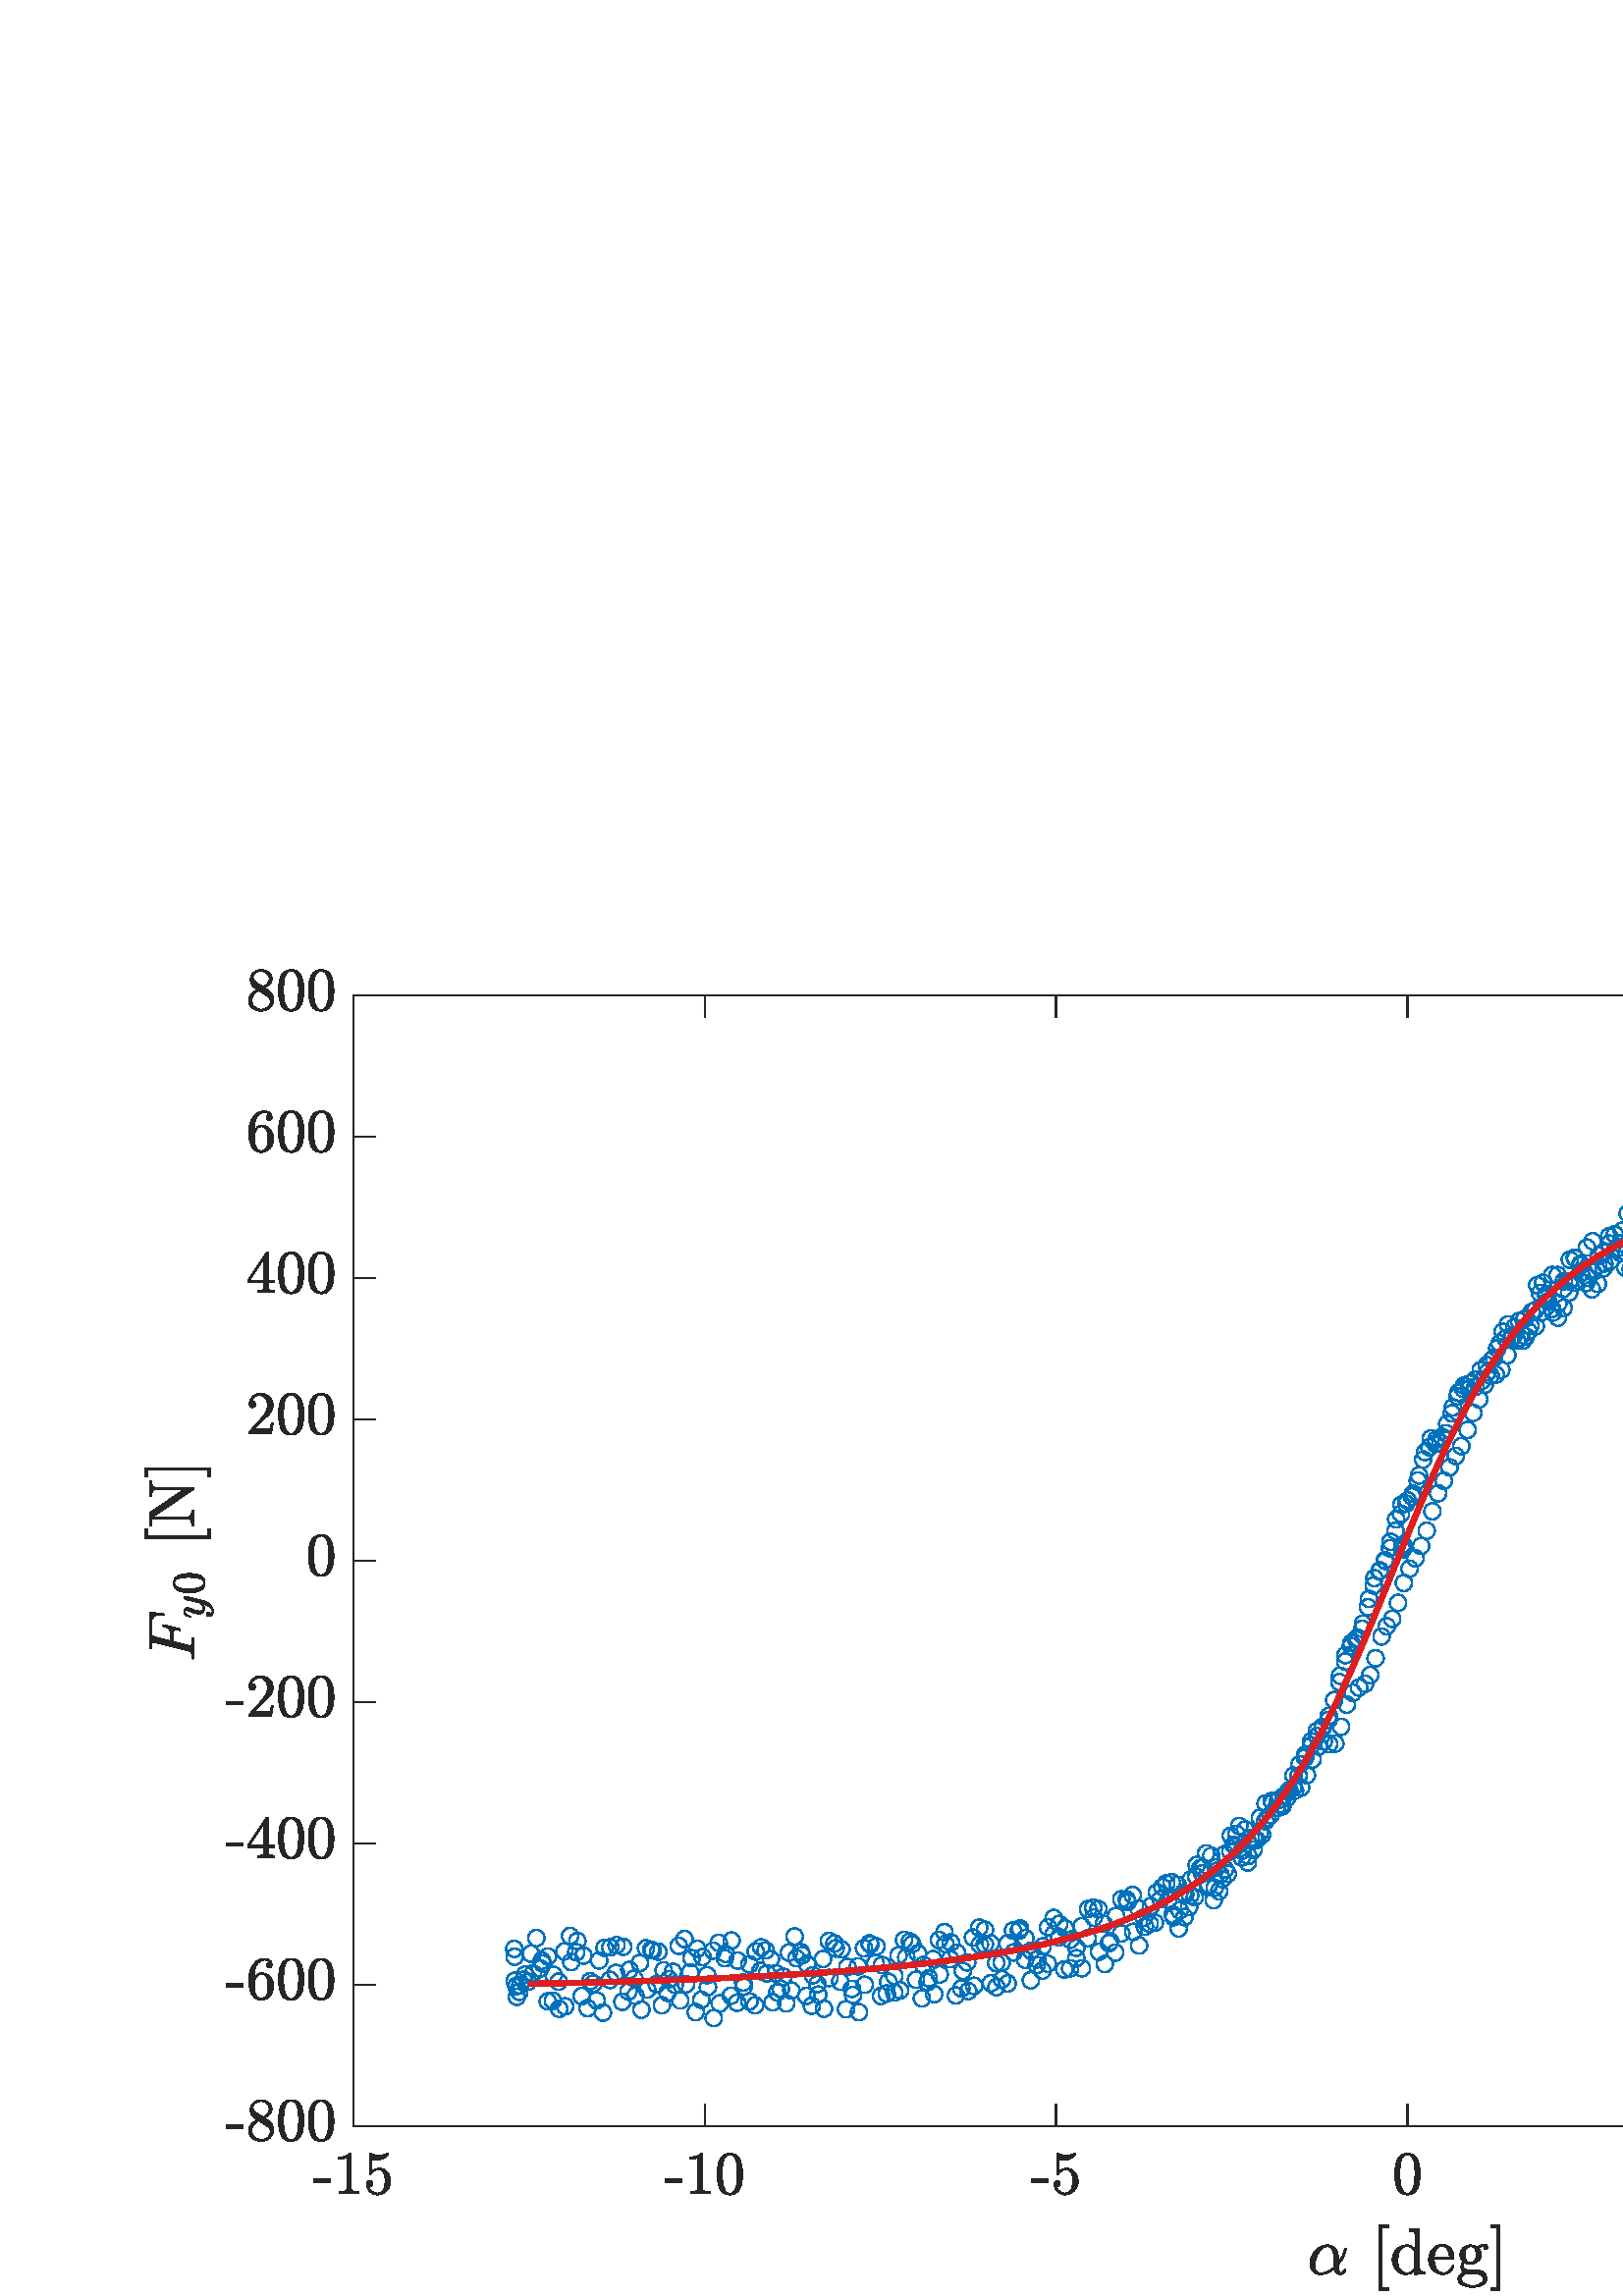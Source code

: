 %!PS-Adobe-3.0 EPSF-3.0
%%Pages: (atend)
%%BoundingBox:    53     2  1059   487
%%LanguageLevel: 3
%%EndComments
%%BeginProlog
%%BeginResource: procset (Apache XML Graphics Std ProcSet) 1.2 0
%%Version: 1.2 0
%%Copyright: (Copyright 2001-2003,2010 The Apache Software Foundation. License terms: http://www.apache.org/licenses/LICENSE-2.0)
/bd{bind def}bind def
/ld{load def}bd
/GR/grestore ld
/GS/gsave ld
/RM/rmoveto ld
/C/curveto ld
/t/show ld
/L/lineto ld
/ML/setmiterlimit ld
/CT/concat ld
/f/fill ld
/N/newpath ld
/S/stroke ld
/CC/setcmykcolor ld
/A/ashow ld
/cp/closepath ld
/RC/setrgbcolor ld
/LJ/setlinejoin ld
/GC/setgray ld
/LW/setlinewidth ld
/M/moveto ld
/re {4 2 roll M
1 index 0 rlineto
0 exch rlineto
neg 0 rlineto
cp } bd
/_ctm matrix def
/_tm matrix def
/BT { _ctm currentmatrix pop matrix _tm copy pop 0 0 moveto } bd
/ET { _ctm setmatrix } bd
/iTm { _ctm setmatrix _tm concat } bd
/Tm { _tm astore pop iTm 0 0 moveto } bd
/ux 0.0 def
/uy 0.0 def
/F {
  /Tp exch def
  /Tf exch def
  Tf findfont Tp scalefont setfont
  /cf Tf def  /cs Tp def
} bd
/ULS {currentpoint /uy exch def /ux exch def} bd
/ULE {
  /Tcx currentpoint pop def
  gsave
  newpath
  cf findfont cs scalefont dup
  /FontMatrix get 0 get /Ts exch def /FontInfo get dup
  /UnderlinePosition get Ts mul /To exch def
  /UnderlineThickness get Ts mul /Tt exch def
  ux uy To add moveto  Tcx uy To add lineto
  Tt setlinewidth stroke
  grestore
} bd
/OLE {
  /Tcx currentpoint pop def
  gsave
  newpath
  cf findfont cs scalefont dup
  /FontMatrix get 0 get /Ts exch def /FontInfo get dup
  /UnderlinePosition get Ts mul /To exch def
  /UnderlineThickness get Ts mul /Tt exch def
  ux uy To add cs add moveto Tcx uy To add cs add lineto
  Tt setlinewidth stroke
  grestore
} bd
/SOE {
  /Tcx currentpoint pop def
  gsave
  newpath
  cf findfont cs scalefont dup
  /FontMatrix get 0 get /Ts exch def /FontInfo get dup
  /UnderlinePosition get Ts mul /To exch def
  /UnderlineThickness get Ts mul /Tt exch def
  ux uy To add cs 10 mul 26 idiv add moveto Tcx uy To add cs 10 mul 26 idiv add lineto
  Tt setlinewidth stroke
  grestore
} bd
/QT {
/Y22 exch store
/X22 exch store
/Y21 exch store
/X21 exch store
currentpoint
/Y21 load 2 mul add 3 div exch
/X21 load 2 mul add 3 div exch
/X21 load 2 mul /X22 load add 3 div
/Y21 load 2 mul /Y22 load add 3 div
/X22 load /Y22 load curveto
} bd
/SSPD {
dup length /d exch dict def
{
/v exch def
/k exch def
currentpagedevice k known {
/cpdv currentpagedevice k get def
v cpdv ne {
/upd false def
/nullv v type /nulltype eq def
/nullcpdv cpdv type /nulltype eq def
nullv nullcpdv or
{
/upd true def
} {
/sametype v type cpdv type eq def
sametype {
v type /arraytype eq {
/vlen v length def
/cpdvlen cpdv length def
vlen cpdvlen eq {
0 1 vlen 1 sub {
/i exch def
/obj v i get def
/cpdobj cpdv i get def
obj cpdobj ne {
/upd true def
exit
} if
} for
} {
/upd true def
} ifelse
} {
v type /dicttype eq {
v {
/dv exch def
/dk exch def
/cpddv cpdv dk get def
dv cpddv ne {
/upd true def
exit
} if
} forall
} {
/upd true def
} ifelse
} ifelse
} if
} ifelse
upd true eq {
d k v put
} if
} if
} if
} forall
d length 0 gt {
d setpagedevice
} if
} bd
/RE { % /NewFontName [NewEncodingArray] /FontName RE -
  findfont dup length dict begin
  {
    1 index /FID ne
    {def} {pop pop} ifelse
  } forall
  /Encoding exch def
  /FontName 1 index def
  currentdict definefont pop
  end
} bind def
%%EndResource
%%BeginResource: procset (Apache XML Graphics EPS ProcSet) 1.0 0
%%Version: 1.0 0
%%Copyright: (Copyright 2002-2003 The Apache Software Foundation. License terms: http://www.apache.org/licenses/LICENSE-2.0)
/BeginEPSF { %def
/b4_Inc_state save def         % Save state for cleanup
/dict_count countdictstack def % Count objects on dict stack
/op_count count 1 sub def      % Count objects on operand stack
userdict begin                 % Push userdict on dict stack
/showpage { } def              % Redefine showpage, { } = null proc
0 setgray 0 setlinecap         % Prepare graphics state
1 setlinewidth 0 setlinejoin
10 setmiterlimit [ ] 0 setdash newpath
/languagelevel where           % If level not equal to 1 then
{pop languagelevel             % set strokeadjust and
1 ne                           % overprint to their defaults.
{false setstrokeadjust false setoverprint
} if
} if
} bd
/EndEPSF { %def
count op_count sub {pop} repeat            % Clean up stacks
countdictstack dict_count sub {end} repeat
b4_Inc_state restore
} bd
%%EndResource
%FOPBeginFontDict
%%IncludeResource: font Courier-Oblique
%%IncludeResource: font Courier-BoldOblique
%%IncludeResource: font Courier-Bold
%%IncludeResource: font ZapfDingbats
%%IncludeResource: font Symbol
%%IncludeResource: font Helvetica
%%IncludeResource: font Helvetica-Oblique
%%IncludeResource: font Helvetica-Bold
%%IncludeResource: font Helvetica-BoldOblique
%%IncludeResource: font Times-Roman
%%IncludeResource: font Times-Italic
%%IncludeResource: font Times-Bold
%%IncludeResource: font Times-BoldItalic
%%IncludeResource: font Courier
%FOPEndFontDict
%%BeginResource: encoding WinAnsiEncoding
/WinAnsiEncoding [
/.notdef /.notdef /.notdef /.notdef /.notdef
/.notdef /.notdef /.notdef /.notdef /.notdef
/.notdef /.notdef /.notdef /.notdef /.notdef
/.notdef /.notdef /.notdef /.notdef /.notdef
/.notdef /.notdef /.notdef /.notdef /.notdef
/.notdef /.notdef /.notdef /.notdef /.notdef
/.notdef /.notdef /space /exclam /quotedbl
/numbersign /dollar /percent /ampersand /quotesingle
/parenleft /parenright /asterisk /plus /comma
/hyphen /period /slash /zero /one
/two /three /four /five /six
/seven /eight /nine /colon /semicolon
/less /equal /greater /question /at
/A /B /C /D /E
/F /G /H /I /J
/K /L /M /N /O
/P /Q /R /S /T
/U /V /W /X /Y
/Z /bracketleft /backslash /bracketright /asciicircum
/underscore /quoteleft /a /b /c
/d /e /f /g /h
/i /j /k /l /m
/n /o /p /q /r
/s /t /u /v /w
/x /y /z /braceleft /bar
/braceright /asciitilde /bullet /Euro /bullet
/quotesinglbase /florin /quotedblbase /ellipsis /dagger
/daggerdbl /circumflex /perthousand /Scaron /guilsinglleft
/OE /bullet /Zcaron /bullet /bullet
/quoteleft /quoteright /quotedblleft /quotedblright /bullet
/endash /emdash /asciitilde /trademark /scaron
/guilsinglright /oe /bullet /zcaron /Ydieresis
/space /exclamdown /cent /sterling /currency
/yen /brokenbar /section /dieresis /copyright
/ordfeminine /guillemotleft /logicalnot /sfthyphen /registered
/macron /degree /plusminus /twosuperior /threesuperior
/acute /mu /paragraph /middot /cedilla
/onesuperior /ordmasculine /guillemotright /onequarter /onehalf
/threequarters /questiondown /Agrave /Aacute /Acircumflex
/Atilde /Adieresis /Aring /AE /Ccedilla
/Egrave /Eacute /Ecircumflex /Edieresis /Igrave
/Iacute /Icircumflex /Idieresis /Eth /Ntilde
/Ograve /Oacute /Ocircumflex /Otilde /Odieresis
/multiply /Oslash /Ugrave /Uacute /Ucircumflex
/Udieresis /Yacute /Thorn /germandbls /agrave
/aacute /acircumflex /atilde /adieresis /aring
/ae /ccedilla /egrave /eacute /ecircumflex
/edieresis /igrave /iacute /icircumflex /idieresis
/eth /ntilde /ograve /oacute /ocircumflex
/otilde /odieresis /divide /oslash /ugrave
/uacute /ucircumflex /udieresis /yacute /thorn
/ydieresis
] def
%%EndResource
%FOPBeginFontReencode
/Courier-Oblique findfont
dup length dict begin
  {1 index /FID ne {def} {pop pop} ifelse} forall
  /Encoding WinAnsiEncoding def
  currentdict
end
/Courier-Oblique exch definefont pop
/Courier-BoldOblique findfont
dup length dict begin
  {1 index /FID ne {def} {pop pop} ifelse} forall
  /Encoding WinAnsiEncoding def
  currentdict
end
/Courier-BoldOblique exch definefont pop
/Courier-Bold findfont
dup length dict begin
  {1 index /FID ne {def} {pop pop} ifelse} forall
  /Encoding WinAnsiEncoding def
  currentdict
end
/Courier-Bold exch definefont pop
/Helvetica findfont
dup length dict begin
  {1 index /FID ne {def} {pop pop} ifelse} forall
  /Encoding WinAnsiEncoding def
  currentdict
end
/Helvetica exch definefont pop
/Helvetica-Oblique findfont
dup length dict begin
  {1 index /FID ne {def} {pop pop} ifelse} forall
  /Encoding WinAnsiEncoding def
  currentdict
end
/Helvetica-Oblique exch definefont pop
/Helvetica-Bold findfont
dup length dict begin
  {1 index /FID ne {def} {pop pop} ifelse} forall
  /Encoding WinAnsiEncoding def
  currentdict
end
/Helvetica-Bold exch definefont pop
/Helvetica-BoldOblique findfont
dup length dict begin
  {1 index /FID ne {def} {pop pop} ifelse} forall
  /Encoding WinAnsiEncoding def
  currentdict
end
/Helvetica-BoldOblique exch definefont pop
/Times-Roman findfont
dup length dict begin
  {1 index /FID ne {def} {pop pop} ifelse} forall
  /Encoding WinAnsiEncoding def
  currentdict
end
/Times-Roman exch definefont pop
/Times-Italic findfont
dup length dict begin
  {1 index /FID ne {def} {pop pop} ifelse} forall
  /Encoding WinAnsiEncoding def
  currentdict
end
/Times-Italic exch definefont pop
/Times-Bold findfont
dup length dict begin
  {1 index /FID ne {def} {pop pop} ifelse} forall
  /Encoding WinAnsiEncoding def
  currentdict
end
/Times-Bold exch definefont pop
/Times-BoldItalic findfont
dup length dict begin
  {1 index /FID ne {def} {pop pop} ifelse} forall
  /Encoding WinAnsiEncoding def
  currentdict
end
/Times-BoldItalic exch definefont pop
/Courier findfont
dup length dict begin
  {1 index /FID ne {def} {pop pop} ifelse} forall
  /Encoding WinAnsiEncoding def
  currentdict
end
/Courier exch definefont pop
%FOPEndFontReencode
%%EndProlog
%%Page: 1 1
%%PageBoundingBox: 0 0 1152 515
%%BeginPageSetup
N
   53     2 M
 1112     2 L
 1112   489 L
   53   489 L
cp
clip
[1 0 0 -1 0 515] CT
%%EndPageSetup
GS
[0.6 0 0 0.601 0 -0.4] CT
1 GC
N
0 0 1920 858 re
f
GR
GS
[0.6 0 0 0.601 0 -0.4] CT
1 GC
N
0 0 1920 858 re
f
GR
GS
[0.6 0 0 0.601 0 -0.4] CT
1 GC
N
216 754 M
1504 754 L
1504 64 L
216 64 L
cp
f
GR
GS
[0.6 0 0 0.601 0 -0.4] CT
0.149 GC
2 setlinecap
1 LJ
0.833 LW
N
216 754 M
1504 754 L
S
GR
GS
[0.6 0 0 0.601 0 -0.4] CT
0.149 GC
2 setlinecap
1 LJ
0.833 LW
N
216 64 M
1504 64 L
S
GR
GS
[0.6 0 0 0.601 0 -0.4] CT
0.149 GC
2 setlinecap
1 LJ
0.833 LW
N
216 754 M
216 741.12 L
S
GR
GS
[0.6 0 0 0.601 0 -0.4] CT
0.149 GC
2 setlinecap
1 LJ
0.833 LW
N
430.667 754 M
430.667 741.12 L
S
GR
GS
[0.6 0 0 0.601 0 -0.4] CT
0.149 GC
2 setlinecap
1 LJ
0.833 LW
N
645.333 754 M
645.333 741.12 L
S
GR
GS
[0.6 0 0 0.601 0 -0.4] CT
0.149 GC
2 setlinecap
1 LJ
0.833 LW
N
860 754 M
860 741.12 L
S
GR
GS
[0.6 0 0 0.601 0 -0.4] CT
0.149 GC
2 setlinecap
1 LJ
0.833 LW
N
1074.667 754 M
1074.667 741.12 L
S
GR
GS
[0.6 0 0 0.601 0 -0.4] CT
0.149 GC
2 setlinecap
1 LJ
0.833 LW
N
1289.333 754 M
1289.333 741.12 L
S
GR
GS
[0.6 0 0 0.601 0 -0.4] CT
0.149 GC
2 setlinecap
1 LJ
0.833 LW
N
1504 754 M
1504 741.12 L
S
GR
GS
[0.6 0 0 0.601 0 -0.4] CT
0.149 GC
2 setlinecap
1 LJ
0.833 LW
N
216 64 M
216 76.88 L
S
GR
GS
[0.6 0 0 0.601 0 -0.4] CT
0.149 GC
2 setlinecap
1 LJ
0.833 LW
N
430.667 64 M
430.667 76.88 L
S
GR
GS
[0.6 0 0 0.601 0 -0.4] CT
0.149 GC
2 setlinecap
1 LJ
0.833 LW
N
645.333 64 M
645.333 76.88 L
S
GR
GS
[0.6 0 0 0.601 0 -0.4] CT
0.149 GC
2 setlinecap
1 LJ
0.833 LW
N
860 64 M
860 76.88 L
S
GR
GS
[0.6 0 0 0.601 0 -0.4] CT
0.149 GC
2 setlinecap
1 LJ
0.833 LW
N
1074.667 64 M
1074.667 76.88 L
S
GR
GS
[0.6 0 0 0.601 0 -0.4] CT
0.149 GC
2 setlinecap
1 LJ
0.833 LW
N
1289.333 64 M
1289.333 76.88 L
S
GR
GS
[0.6 0 0 0.601 0 -0.4] CT
0.149 GC
2 setlinecap
1 LJ
0.833 LW
N
1504 64 M
1504 76.88 L
S
GR
GS
[0.6 0 0 0.601 129.6 458.935] CT
0.149 GC
N
-24.023 23.956 M
-24.023 21.659 L
-14.241 21.659 L
-14.241 23.956 L
-24.023 23.956 L
cp
f
GR
GS
[0.6 0 0 0.601 129.6 458.935] CT
0.149 GC
N
-8.785 30.8 M
-8.785 29.503 L
-4.16 29.503 -4.16 28.331 QT
-4.16 8.909 L
-6.082 9.831 -9.004 9.831 QT
-9.004 8.519 L
-4.472 8.519 -2.16 6.159 QT
-1.629 6.159 L
-1.504 6.159 -1.386 6.261 QT
-1.269 6.362 -1.269 6.487 QT
-1.269 28.331 L
-1.269 29.503 3.356 29.503 QT
3.356 30.8 L
-8.785 30.8 L
cp
f
GR
GS
[0.6 0 0 0.601 129.6 458.935] CT
0.149 GC
N
9.33 26.597 M
9.705 27.675 10.494 28.558 QT
11.283 29.44 12.353 29.94 QT
13.424 30.44 14.58 30.44 QT
17.252 30.44 18.267 28.362 QT
19.283 26.284 19.283 23.315 QT
19.283 22.034 19.236 21.159 QT
19.189 20.284 18.986 19.472 QT
18.642 18.175 17.791 17.198 QT
16.939 16.222 15.689 16.222 QT
14.439 16.222 13.549 16.597 QT
12.658 16.972 12.096 17.48 QT
11.533 17.987 11.096 18.55 QT
10.658 19.112 10.549 19.144 QT
10.142 19.144 L
10.049 19.144 9.916 19.026 QT
9.783 18.909 9.783 18.8 QT
9.783 6.44 L
9.783 6.362 9.9 6.261 QT
10.017 6.159 10.142 6.159 QT
10.252 6.159 L
12.736 7.347 15.549 7.347 QT
18.283 7.347 20.83 6.159 QT
20.939 6.159 L
21.064 6.159 21.174 6.245 QT
21.283 6.331 21.283 6.44 QT
21.283 6.784 L
21.283 6.972 21.221 6.972 QT
19.955 8.644 18.049 9.589 QT
16.142 10.534 14.096 10.534 QT
12.611 10.534 11.064 10.112 QT
11.064 17.112 L
12.283 16.112 13.252 15.69 QT
14.221 15.269 15.721 15.269 QT
17.767 15.269 19.385 16.44 QT
21.002 17.612 21.869 19.503 QT
22.736 21.394 22.736 23.362 QT
22.736 25.581 21.642 27.48 QT
20.549 29.378 18.666 30.495 QT
16.783 31.612 14.58 31.612 QT
12.767 31.612 11.236 30.675 QT
9.705 29.737 8.83 28.144 QT
7.955 26.55 7.955 24.769 QT
7.955 23.94 8.494 23.417 QT
9.033 22.894 9.846 22.894 QT
10.658 22.894 11.213 23.425 QT
11.767 23.956 11.767 24.769 QT
11.767 25.565 11.213 26.112 QT
10.658 26.659 9.846 26.659 QT
9.721 26.659 9.556 26.636 QT
9.392 26.612 9.33 26.597 QT
cp
f
GR
GS
[0.6 0 0 0.601 258.4 458.935] CT
0.149 GC
N
/f1762060687{-24.023 23.956 M
-24.023 21.659 L
-14.241 21.659 L
-14.241 23.956 L
-24.023 23.956 L
cp}def
f1762060687
f
GR
GS
[0.6 0 0 0.601 258.4 458.935] CT
0.149 GC
N
/f776732700{-8.785 30.8 M
-8.785 29.503 L
-4.16 29.503 -4.16 28.331 QT
-4.16 8.909 L
-6.082 9.831 -9.004 9.831 QT
-9.004 8.519 L
-4.472 8.519 -2.16 6.159 QT
-1.629 6.159 L
-1.504 6.159 -1.386 6.261 QT
-1.269 6.362 -1.269 6.487 QT
-1.269 28.331 L
-1.269 29.503 3.356 29.503 QT
3.356 30.8 L
-8.785 30.8 L
cp}def
f776732700
f
GR
GS
[0.6 0 0 0.601 258.4 458.935] CT
0.149 GC
N
/f-84861992{15.361 31.612 M
10.83 31.612 9.197 27.878 QT
7.564 24.144 7.564 19.003 QT
7.564 15.784 8.15 12.948 QT
8.736 10.112 10.478 8.136 QT
12.221 6.159 15.361 6.159 QT
17.799 6.159 19.353 7.347 QT
20.908 8.534 21.721 10.425 QT
22.533 12.315 22.83 14.472 QT
23.127 16.628 23.127 19.003 QT
23.127 22.175 22.541 24.948 QT
21.955 27.722 20.236 29.667 QT
18.517 31.612 15.361 31.612 QT
cp
15.361 30.659 M
17.424 30.659 18.431 28.542 QT
19.439 26.425 19.674 23.862 QT
19.908 21.3 19.908 18.409 QT
19.908 15.628 19.674 13.276 QT
19.439 10.925 18.439 9.019 QT
17.439 7.112 15.361 7.112 QT
13.267 7.112 12.252 9.026 QT
11.236 10.94 11.002 13.284 QT
10.767 15.628 10.767 18.409 QT
10.767 20.472 10.869 22.292 QT
10.971 24.112 11.408 26.058 QT
11.846 28.003 12.806 29.331 QT
13.767 30.659 15.361 30.659 QT
cp}def
f-84861992
f
GR
GS
[0.6 0 0 0.601 387.2 458.935] CT
0.149 GC
N
/f-1811510078{-14.856 23.956 M
-14.856 21.659 L
-5.075 21.659 L
-5.075 23.956 L
-14.856 23.956 L
cp}def
f-1811510078
f
GR
GS
[0.6 0 0 0.601 387.2 458.935] CT
0.149 GC
N
/f853165898{0.163 26.597 M
0.538 27.675 1.327 28.558 QT
2.116 29.44 3.187 29.94 QT
4.257 30.44 5.413 30.44 QT
8.085 30.44 9.101 28.362 QT
10.116 26.284 10.116 23.315 QT
10.116 22.034 10.069 21.159 QT
10.023 20.284 9.819 19.472 QT
9.476 18.175 8.624 17.198 QT
7.773 16.222 6.523 16.222 QT
5.273 16.222 4.382 16.597 QT
3.491 16.972 2.929 17.48 QT
2.366 17.987 1.929 18.55 QT
1.491 19.112 1.382 19.144 QT
0.976 19.144 L
0.882 19.144 0.749 19.026 QT
0.616 18.909 0.616 18.8 QT
0.616 6.44 L
0.616 6.362 0.733 6.261 QT
0.851 6.159 0.976 6.159 QT
1.085 6.159 L
3.569 7.347 6.382 7.347 QT
9.116 7.347 11.663 6.159 QT
11.773 6.159 L
11.898 6.159 12.007 6.245 QT
12.116 6.331 12.116 6.44 QT
12.116 6.784 L
12.116 6.972 12.054 6.972 QT
10.788 8.644 8.882 9.589 QT
6.976 10.534 4.929 10.534 QT
3.444 10.534 1.898 10.112 QT
1.898 17.112 L
3.116 16.112 4.085 15.69 QT
5.054 15.269 6.554 15.269 QT
8.601 15.269 10.218 16.44 QT
11.835 17.612 12.702 19.503 QT
13.569 21.394 13.569 23.362 QT
13.569 25.581 12.476 27.48 QT
11.382 29.378 9.499 30.495 QT
7.616 31.612 5.413 31.612 QT
3.601 31.612 2.069 30.675 QT
0.538 29.737 -0.337 28.144 QT
-1.212 26.55 -1.212 24.769 QT
-1.212 23.94 -0.673 23.417 QT
-0.134 22.894 0.679 22.894 QT
1.491 22.894 2.046 23.425 QT
2.601 23.956 2.601 24.769 QT
2.601 25.565 2.046 26.112 QT
1.491 26.659 0.679 26.659 QT
0.554 26.659 0.39 26.636 QT
0.226 26.612 0.163 26.597 QT
cp}def
f853165898
f
GR
GS
[0.6 0 0 0.601 516 458.935] CT
0.149 GC
N
/f-103847658{0.083 31.612 M
-4.448 31.612 -6.081 27.878 QT
-7.714 24.144 -7.714 19.003 QT
-7.714 15.784 -7.128 12.948 QT
-6.542 10.112 -4.799 8.136 QT
-3.057 6.159 0.083 6.159 QT
2.521 6.159 4.076 7.347 QT
5.63 8.534 6.443 10.425 QT
7.255 12.315 7.552 14.472 QT
7.849 16.628 7.849 19.003 QT
7.849 22.175 7.263 24.948 QT
6.677 27.722 4.958 29.667 QT
3.24 31.612 0.083 31.612 QT
cp
0.083 30.659 M
2.146 30.659 3.154 28.542 QT
4.161 26.425 4.396 23.862 QT
4.63 21.3 4.63 18.409 QT
4.63 15.628 4.396 13.276 QT
4.161 10.925 3.161 9.019 QT
2.161 7.112 0.083 7.112 QT
-2.01 7.112 -3.026 9.026 QT
-4.042 10.94 -4.276 13.284 QT
-4.51 15.628 -4.51 18.409 QT
-4.51 20.472 -4.409 22.292 QT
-4.307 24.112 -3.87 26.058 QT
-3.432 28.003 -2.471 29.331 QT
-1.51 30.659 0.083 30.659 QT
cp}def
f-103847658
f
GR
GS
[0.6 0 0 0.601 644.8 458.935] CT
0.149 GC
N
/f1290430118{-5.948 26.597 M
-5.573 27.675 -4.784 28.558 QT
-3.995 29.44 -2.924 29.94 QT
-1.854 30.44 -0.698 30.44 QT
1.974 30.44 2.99 28.362 QT
4.005 26.284 4.005 23.315 QT
4.005 22.034 3.958 21.159 QT
3.911 20.284 3.708 19.472 QT
3.365 18.175 2.513 17.198 QT
1.661 16.222 0.411 16.222 QT
-0.839 16.222 -1.729 16.597 QT
-2.62 16.972 -3.182 17.48 QT
-3.745 17.987 -4.182 18.55 QT
-4.62 19.112 -4.729 19.144 QT
-5.135 19.144 L
-5.229 19.144 -5.362 19.026 QT
-5.495 18.909 -5.495 18.8 QT
-5.495 6.44 L
-5.495 6.362 -5.378 6.261 QT
-5.26 6.159 -5.135 6.159 QT
-5.026 6.159 L
-2.542 7.347 0.271 7.347 QT
3.005 7.347 5.552 6.159 QT
5.661 6.159 L
5.786 6.159 5.896 6.245 QT
6.005 6.331 6.005 6.44 QT
6.005 6.784 L
6.005 6.972 5.943 6.972 QT
4.677 8.644 2.771 9.589 QT
0.865 10.534 -1.182 10.534 QT
-2.667 10.534 -4.214 10.112 QT
-4.214 17.112 L
-2.995 16.112 -2.026 15.69 QT
-1.057 15.269 0.443 15.269 QT
2.49 15.269 4.107 16.44 QT
5.724 17.612 6.591 19.503 QT
7.458 21.394 7.458 23.362 QT
7.458 25.581 6.365 27.48 QT
5.271 29.378 3.388 30.495 QT
1.505 31.612 -0.698 31.612 QT
-2.51 31.612 -4.042 30.675 QT
-5.573 29.737 -6.448 28.144 QT
-7.323 26.55 -7.323 24.769 QT
-7.323 23.94 -6.784 23.417 QT
-6.245 22.894 -5.432 22.894 QT
-4.62 22.894 -4.065 23.425 QT
-3.51 23.956 -3.51 24.769 QT
-3.51 25.565 -4.065 26.112 QT
-4.62 26.659 -5.432 26.659 QT
-5.557 26.659 -5.721 26.636 QT
-5.885 26.612 -5.948 26.597 QT
cp}def
f1290430118
f
GR
GS
[0.6 0 0 0.601 773.6 458.935] CT
0.149 GC
N
/f-496494419{-14.896 30.8 M
-14.896 29.503 L
-10.271 29.503 -10.271 28.331 QT
-10.271 8.909 L
-12.193 9.831 -15.115 9.831 QT
-15.115 8.519 L
-10.583 8.519 -8.271 6.159 QT
-7.74 6.159 L
-7.615 6.159 -7.497 6.261 QT
-7.38 6.362 -7.38 6.487 QT
-7.38 28.331 L
-7.38 29.503 -2.755 29.503 QT
-2.755 30.8 L
-14.896 30.8 L
cp}def
f-496494419
f
GR
GS
[0.6 0 0 0.601 773.6 458.935] CT
0.149 GC
N
/f-998923416{9.25 31.612 M
4.719 31.612 3.086 27.878 QT
1.453 24.144 1.453 19.003 QT
1.453 15.784 2.039 12.948 QT
2.625 10.112 4.367 8.136 QT
6.109 6.159 9.25 6.159 QT
11.688 6.159 13.242 7.347 QT
14.797 8.534 15.609 10.425 QT
16.422 12.315 16.719 14.472 QT
17.016 16.628 17.016 19.003 QT
17.016 22.175 16.43 24.948 QT
15.844 27.722 14.125 29.667 QT
12.406 31.612 9.25 31.612 QT
cp
9.25 30.659 M
11.313 30.659 12.32 28.542 QT
13.328 26.425 13.563 23.862 QT
13.797 21.3 13.797 18.409 QT
13.797 15.628 13.563 13.276 QT
13.328 10.925 12.328 9.019 QT
11.328 7.112 9.25 7.112 QT
7.156 7.112 6.141 9.026 QT
5.125 10.94 4.891 13.284 QT
4.656 15.628 4.656 18.409 QT
4.656 20.472 4.758 22.292 QT
4.859 24.112 5.297 26.058 QT
5.734 28.003 6.695 29.331 QT
7.656 30.659 9.25 30.659 QT
cp}def
f-998923416
f
GR
GS
[0.6 0 0 0.601 902.4 458.935] CT
0.149 GC
N
f-496494419
f
GR
GS
[0.6 0 0 0.601 902.4 458.935] CT
0.149 GC
N
/f200213291{3.219 26.597 M
3.594 27.675 4.383 28.558 QT
5.172 29.44 6.242 29.94 QT
7.313 30.44 8.469 30.44 QT
11.141 30.44 12.156 28.362 QT
13.172 26.284 13.172 23.315 QT
13.172 22.034 13.125 21.159 QT
13.078 20.284 12.875 19.472 QT
12.531 18.175 11.68 17.198 QT
10.828 16.222 9.578 16.222 QT
8.328 16.222 7.438 16.597 QT
6.547 16.972 5.984 17.48 QT
5.422 17.987 4.984 18.55 QT
4.547 19.112 4.438 19.144 QT
4.031 19.144 L
3.938 19.144 3.805 19.026 QT
3.672 18.909 3.672 18.8 QT
3.672 6.44 L
3.672 6.362 3.789 6.261 QT
3.906 6.159 4.031 6.159 QT
4.141 6.159 L
6.625 7.347 9.438 7.347 QT
12.172 7.347 14.719 6.159 QT
14.828 6.159 L
14.953 6.159 15.063 6.245 QT
15.172 6.331 15.172 6.44 QT
15.172 6.784 L
15.172 6.972 15.109 6.972 QT
13.844 8.644 11.938 9.589 QT
10.031 10.534 7.984 10.534 QT
6.5 10.534 4.953 10.112 QT
4.953 17.112 L
6.172 16.112 7.141 15.69 QT
8.109 15.269 9.609 15.269 QT
11.656 15.269 13.273 16.44 QT
14.891 17.612 15.758 19.503 QT
16.625 21.394 16.625 23.362 QT
16.625 25.581 15.531 27.48 QT
14.438 29.378 12.555 30.495 QT
10.672 31.612 8.469 31.612 QT
6.656 31.612 5.125 30.675 QT
3.594 29.737 2.719 28.144 QT
1.844 26.55 1.844 24.769 QT
1.844 23.94 2.383 23.417 QT
2.922 22.894 3.734 22.894 QT
4.547 22.894 5.102 23.425 QT
5.656 23.956 5.656 24.769 QT
5.656 25.565 5.102 26.112 QT
4.547 26.659 3.734 26.659 QT
3.609 26.659 3.445 26.636 QT
3.281 26.612 3.219 26.597 QT
cp}def
f200213291
f
GR
GS
[0.6 0 0 0.601 516.0 486.527] CT
0.149 GC
N
/f-2043493688{-53.104 34.333 M
-54.995 34.333 -56.472 33.435 QT
-57.948 32.536 -58.745 31.013 QT
-59.542 29.489 -59.542 27.552 QT
-59.542 24.833 -58.034 22.177 QT
-56.526 19.52 -54.011 17.864 QT
-51.495 16.208 -48.745 16.208 QT
-46.714 16.208 -45.175 17.27 QT
-43.636 18.333 -42.831 20.099 QT
-42.026 21.864 -42.026 23.88 QT
-41.995 26.552 L
-40.62 24.661 -39.675 22.622 QT
-38.729 20.583 -38.214 18.395 QT
-38.136 18.161 -37.901 18.161 QT
-37.433 18.161 L
-37.073 18.161 -37.073 18.52 QT
-37.073 18.567 -37.104 18.645 QT
-37.573 20.474 -38.276 22.169 QT
-38.979 23.864 -39.925 25.442 QT
-40.87 27.02 -41.995 28.317 QT
-41.995 33.27 -40.839 33.27 QT
-40.089 33.27 -39.612 32.833 QT
-39.136 32.395 -38.776 31.747 QT
-38.417 31.099 -38.323 31.083 QT
-37.823 31.083 L
-37.511 31.083 -37.511 31.474 QT
-37.511 32.474 -38.659 33.403 QT
-39.808 34.333 -40.917 34.333 QT
-42.354 34.333 -43.315 33.395 QT
-44.276 32.458 -44.62 30.942 QT
-46.495 32.552 -48.683 33.442 QT
-50.87 34.333 -53.104 34.333 QT
cp
-53.026 33.27 M
-48.745 33.27 -44.823 29.755 QT
-44.839 29.52 -44.878 29.177 QT
-44.917 28.833 -44.917 28.802 QT
-44.917 24.489 L
-44.917 17.239 -48.823 17.239 QT
-51.167 17.239 -52.925 19.239 QT
-54.683 21.239 -55.573 24.02 QT
-56.464 26.802 -56.464 29.114 QT
-56.464 30.849 -55.573 32.06 QT
-54.683 33.27 -53.026 33.27 QT
cp}def
f-2043493688
f
GR
GS
[0.6 0 0 0.601 516.0 486.527] CT
0.149 GC
N
/f1478445196{-17.022 43.88 M
-17.022 3.88 L
-11.553 3.88 L
-11.553 5.474 L
-15.428 5.474 L
-15.428 42.286 L
-11.553 42.286 L
-11.553 43.88 L
-17.022 43.88 L
cp}def
f1478445196
f
GR
GS
[0.6 0 0 0.601 516.0 486.527] CT
0.149 GC
N
/f-937595629{-0.787 34.333 M
-3.146 34.333 -5.099 33.052 QT
-7.053 31.77 -8.138 29.677 QT
-9.224 27.583 -9.224 25.239 QT
-9.224 22.817 -8.045 20.739 QT
-6.865 18.661 -4.834 17.435 QT
-2.803 16.208 -0.349 16.208 QT
1.104 16.208 2.416 16.817 QT
3.729 17.427 4.682 18.52 QT
4.682 10.208 L
4.682 9.13 4.362 8.653 QT
4.041 8.177 3.447 8.067 QT
2.854 7.958 1.572 7.958 QT
1.572 6.552 L
7.494 6.13 L
7.494 30.239 L
7.494 31.302 7.815 31.778 QT
8.135 32.255 8.737 32.364 QT
9.338 32.474 10.604 32.474 QT
10.604 33.88 L
4.572 34.333 L
4.572 31.802 L
3.526 33.005 2.104 33.669 QT
0.682 34.333 -0.787 34.333 QT
cp
-4.865 30.395 M
-4.178 31.708 -3.037 32.489 QT
-1.896 33.27 -0.553 33.27 QT
1.104 33.27 2.494 32.317 QT
3.885 31.364 4.572 29.833 QT
4.572 20.239 L
4.104 19.364 3.385 18.669 QT
2.666 17.974 1.783 17.606 QT
0.901 17.239 -0.099 17.239 QT
-2.193 17.239 -3.459 18.419 QT
-4.724 19.599 -5.232 21.435 QT
-5.74 23.27 -5.74 25.286 QT
-5.74 26.88 -5.576 28.075 QT
-5.412 29.27 -4.865 30.395 QT
cp}def
f-937595629
f
GR
GS
[0.6 0 0 0.601 516.0 486.527] CT
0.149 GC
N
/f-1168601610{21.824 34.333 M
19.371 34.333 17.331 33.052 QT
15.292 31.77 14.128 29.63 QT
12.964 27.489 12.964 25.114 QT
12.964 22.77 14.035 20.661 QT
15.105 18.552 17.003 17.247 QT
18.902 15.942 21.246 15.942 QT
23.089 15.942 24.449 16.56 QT
25.808 17.177 26.683 18.27 QT
27.558 19.364 28.011 20.849 QT
28.464 22.333 28.464 24.114 QT
28.464 24.645 28.042 24.645 QT
16.464 24.645 L
16.464 25.067 L
16.464 28.395 17.8 30.778 QT
19.136 33.161 22.167 33.161 QT
23.402 33.161 24.449 32.614 QT
25.496 32.067 26.261 31.091 QT
27.027 30.114 27.308 28.989 QT
27.339 28.864 27.449 28.755 QT
27.558 28.645 27.699 28.645 QT
28.042 28.645 L
28.464 28.645 28.464 29.145 QT
27.886 31.411 26.011 32.872 QT
24.136 34.333 21.824 34.333 QT
cp
16.511 23.645 M
25.621 23.645 L
25.621 22.145 25.206 20.599 QT
24.792 19.052 23.816 18.028 QT
22.839 17.005 21.246 17.005 QT
18.98 17.005 17.746 19.122 QT
16.511 21.239 16.511 23.645 QT
cp}def
f-1168601610
f
GR
GS
[0.6 0 0 0.601 516.0 486.527] CT
0.149 GC
N
/f-604785724{30.89 37.005 M
30.89 35.583 31.929 34.513 QT
32.968 33.442 34.39 33.005 QT
33.593 32.395 33.171 31.474 QT
32.75 30.552 32.75 29.52 QT
32.75 27.645 33.937 26.208 QT
32.109 24.411 32.109 22.083 QT
32.109 20.833 32.648 19.739 QT
33.187 18.645 34.14 17.841 QT
35.093 17.036 36.265 16.622 QT
37.437 16.208 38.671 16.208 QT
41.046 16.208 42.953 17.583 QT
43.765 16.708 44.89 16.231 QT
46.015 15.755 47.218 15.755 QT
48.078 15.755 48.625 16.372 QT
49.171 16.989 49.171 17.849 QT
49.171 18.333 48.804 18.7 QT
48.437 19.067 47.953 19.067 QT
47.437 19.067 47.07 18.7 QT
46.703 18.333 46.703 17.849 QT
46.703 17.099 47.187 16.802 QT
45.109 16.802 43.625 18.239 QT
44.359 18.958 44.796 20.005 QT
45.234 21.052 45.234 22.083 QT
45.234 23.786 44.296 25.138 QT
43.359 26.489 41.828 27.247 QT
40.296 28.005 38.671 28.005 QT
36.484 28.005 34.671 26.802 QT
34.093 27.583 34.093 28.567 QT
34.093 29.614 34.789 30.411 QT
35.484 31.208 36.546 31.208 QT
39.828 31.208 L
42.203 31.208 44.117 31.638 QT
46.031 32.067 47.328 33.356 QT
48.625 34.645 48.625 37.005 QT
48.625 38.77 47.14 39.927 QT
45.656 41.083 43.601 41.606 QT
41.546 42.13 39.781 42.13 QT
38 42.13 35.929 41.606 QT
33.859 41.083 32.375 39.927 QT
30.89 38.77 30.89 37.005 QT
cp
33.14 37.005 M
33.14 38.349 34.234 39.263 QT
35.328 40.177 36.875 40.614 QT
38.421 41.052 39.781 41.052 QT
41.125 41.052 42.671 40.614 QT
44.218 40.177 45.304 39.263 QT
46.39 38.349 46.39 37.005 QT
46.39 34.911 44.476 34.294 QT
42.562 33.677 39.828 33.677 QT
36.546 33.677 L
35.625 33.677 34.851 34.122 QT
34.078 34.567 33.609 35.356 QT
33.14 36.145 33.14 37.005 QT
cp
38.671 26.927 M
42.062 26.927 42.062 22.083 QT
42.062 19.989 41.343 18.63 QT
40.625 17.27 38.671 17.27 QT
36.718 17.27 35.992 18.63 QT
35.265 19.989 35.265 22.083 QT
35.265 23.411 35.539 24.481 QT
35.812 25.552 36.554 26.239 QT
37.296 26.927 38.671 26.927 QT
cp}def
f-604785724
f
GR
GS
[0.6 0 0 0.601 516.0 486.527] CT
0.149 GC
N
/f-427342407{50.823 43.88 M
50.823 42.286 L
54.713 42.286 L
54.713 5.474 L
50.823 5.474 L
50.823 3.88 L
56.323 3.88 L
56.323 43.88 L
50.823 43.88 L
cp}def
f-427342407
f
GR
GS
[0.6 0 0 0.601 0 -0.4] CT
0.149 GC
2 setlinecap
1 LJ
0.833 LW
N
216 754 M
216 64 L
S
GR
GS
[0.6 0 0 0.601 0 -0.4] CT
0.149 GC
2 setlinecap
1 LJ
0.833 LW
N
1504 754 M
1504 64 L
S
GR
GS
[0.6 0 0 0.601 0 -0.4] CT
0.149 GC
2 setlinecap
1 LJ
0.833 LW
N
216 754 M
228.88 754 L
S
GR
GS
[0.6 0 0 0.601 0 -0.4] CT
0.149 GC
2 setlinecap
1 LJ
0.833 LW
N
216 667.75 M
228.88 667.75 L
S
GR
GS
[0.6 0 0 0.601 0 -0.4] CT
0.149 GC
2 setlinecap
1 LJ
0.833 LW
N
216 581.5 M
228.88 581.5 L
S
GR
GS
[0.6 0 0 0.601 0 -0.4] CT
0.149 GC
2 setlinecap
1 LJ
0.833 LW
N
216 495.25 M
228.88 495.25 L
S
GR
GS
[0.6 0 0 0.601 0 -0.4] CT
0.149 GC
2 setlinecap
1 LJ
0.833 LW
N
216 409 M
228.88 409 L
S
GR
GS
[0.6 0 0 0.601 0 -0.4] CT
0.149 GC
2 setlinecap
1 LJ
0.833 LW
N
216 322.75 M
228.88 322.75 L
S
GR
GS
[0.6 0 0 0.601 0 -0.4] CT
0.149 GC
2 setlinecap
1 LJ
0.833 LW
N
216 236.5 M
228.88 236.5 L
S
GR
GS
[0.6 0 0 0.601 0 -0.4] CT
0.149 GC
2 setlinecap
1 LJ
0.833 LW
N
216 150.25 M
228.88 150.25 L
S
GR
GS
[0.6 0 0 0.601 0 -0.4] CT
0.149 GC
2 setlinecap
1 LJ
0.833 LW
N
216 64 M
228.88 64 L
S
GR
GS
[0.6 0 0 0.601 0 -0.4] CT
0.149 GC
2 setlinecap
1 LJ
0.833 LW
N
1504 754 M
1491.12 754 L
S
GR
GS
[0.6 0 0 0.601 0 -0.4] CT
0.149 GC
2 setlinecap
1 LJ
0.833 LW
N
1504 667.75 M
1491.12 667.75 L
S
GR
GS
[0.6 0 0 0.601 0 -0.4] CT
0.149 GC
2 setlinecap
1 LJ
0.833 LW
N
1504 581.5 M
1491.12 581.5 L
S
GR
GS
[0.6 0 0 0.601 0 -0.4] CT
0.149 GC
2 setlinecap
1 LJ
0.833 LW
N
1504 495.25 M
1491.12 495.25 L
S
GR
GS
[0.6 0 0 0.601 0 -0.4] CT
0.149 GC
2 setlinecap
1 LJ
0.833 LW
N
1504 409 M
1491.12 409 L
S
GR
GS
[0.6 0 0 0.601 0 -0.4] CT
0.149 GC
2 setlinecap
1 LJ
0.833 LW
N
1504 322.75 M
1491.12 322.75 L
S
GR
GS
[0.6 0 0 0.601 0 -0.4] CT
0.149 GC
2 setlinecap
1 LJ
0.833 LW
N
1504 236.5 M
1491.12 236.5 L
S
GR
GS
[0.6 0 0 0.601 0 -0.4] CT
0.149 GC
2 setlinecap
1 LJ
0.833 LW
N
1504 150.25 M
1491.12 150.25 L
S
GR
GS
[0.6 0 0 0.601 0 -0.4] CT
0.149 GC
2 setlinecap
1 LJ
0.833 LW
N
1504 64 M
1491.12 64 L
S
GR
GS
[0.6 0 0 0.601 123.2 452.527] CT
0.149 GC
N
/f-1416851510{-66.8 1.956 M
-66.8 -0.341 L
-57.019 -0.341 L
-57.019 1.956 L
-66.8 1.956 L
cp}def
f-1416851510
f
GR
GS
[0.6 0 0 0.601 123.2 452.527] CT
0.149 GC
N
/f386987757{-53.453 3.175 M
-53.453 0.956 -51.985 -0.747 QT
-50.516 -2.45 -48.219 -3.591 QT
-49.594 -4.481 L
-50.86 -5.31 -51.656 -6.692 QT
-52.453 -8.075 -52.453 -9.591 QT
-52.453 -11.356 -51.524 -12.786 QT
-50.594 -14.216 -49.047 -15.028 QT
-47.5 -15.841 -45.75 -15.841 QT
-44.11 -15.841 -42.578 -15.177 QT
-41.047 -14.513 -40.063 -13.263 QT
-39.078 -12.013 -39.078 -10.294 QT
-39.078 -9.044 -39.664 -7.981 QT
-40.25 -6.919 -41.274 -6.067 QT
-42.297 -5.216 -43.453 -4.622 QT
-41.344 -3.263 L
-39.875 -2.31 -38.985 -0.755 QT
-38.094 0.8 -38.094 2.519 QT
-38.094 4.519 -39.164 6.159 QT
-40.235 7.8 -42.008 8.706 QT
-43.781 9.612 -45.75 9.612 QT
-47.672 9.612 -49.445 8.839 QT
-51.219 8.065 -52.336 6.589 QT
-53.453 5.112 -53.453 3.175 QT
cp
-51.438 3.175 M
-51.438 4.644 -50.633 5.855 QT
-49.828 7.065 -48.508 7.753 QT
-47.188 8.44 -45.75 8.44 QT
-43.594 8.44 -41.844 7.183 QT
-40.094 5.925 -40.094 3.847 QT
-40.094 3.144 -40.375 2.448 QT
-40.656 1.753 -41.156 1.183 QT
-41.656 0.612 -42.266 0.253 QT
-47.235 -2.966 L
-48.391 -2.341 -49.36 -1.403 QT
-50.328 -0.466 -50.883 0.706 QT
-51.438 1.878 -51.438 3.175 QT
cp
-48.891 -8.106 M
-44.406 -5.216 L
-42.86 -6.122 -41.867 -7.403 QT
-40.875 -8.685 -40.875 -10.294 QT
-40.875 -11.544 -41.57 -12.583 QT
-42.266 -13.622 -43.383 -14.2 QT
-44.5 -14.778 -45.781 -14.778 QT
-46.906 -14.778 -48.047 -14.341 QT
-49.188 -13.903 -49.922 -13.052 QT
-50.656 -12.2 -50.656 -11.044 QT
-50.656 -9.31 -48.891 -8.106 QT
cp}def
f386987757
f
GR
GS
[0.6 0 0 0.601 123.2 452.527] CT
0.149 GC
N
/f-399196630{-27.417 9.612 M
-31.948 9.612 -33.581 5.878 QT
-35.214 2.144 -35.214 -2.997 QT
-35.214 -6.216 -34.628 -9.052 QT
-34.042 -11.888 -32.3 -13.864 QT
-30.557 -15.841 -27.417 -15.841 QT
-24.979 -15.841 -23.425 -14.653 QT
-21.87 -13.466 -21.057 -11.575 QT
-20.245 -9.685 -19.948 -7.528 QT
-19.651 -5.372 -19.651 -2.997 QT
-19.651 0.175 -20.237 2.948 QT
-20.823 5.722 -22.542 7.667 QT
-24.261 9.612 -27.417 9.612 QT
cp
-27.417 8.659 M
-25.354 8.659 -24.346 6.542 QT
-23.339 4.425 -23.104 1.862 QT
-22.87 -0.7 -22.87 -3.591 QT
-22.87 -6.372 -23.104 -8.724 QT
-23.339 -11.075 -24.339 -12.981 QT
-25.339 -14.888 -27.417 -14.888 QT
-29.511 -14.888 -30.526 -12.974 QT
-31.542 -11.06 -31.776 -8.716 QT
-32.011 -6.372 -32.011 -3.591 QT
-32.011 -1.528 -31.909 0.292 QT
-31.807 2.112 -31.37 4.058 QT
-30.932 6.003 -29.971 7.331 QT
-29.011 8.659 -27.417 8.659 QT
cp}def
f-399196630
f
GR
GS
[0.6 0 0 0.601 123.2 452.527] CT
0.149 GC
N
/f411927165{-9.083 9.612 M
-13.615 9.612 -15.247 5.878 QT
-16.88 2.144 -16.88 -2.997 QT
-16.88 -6.216 -16.294 -9.052 QT
-15.708 -11.888 -13.966 -13.864 QT
-12.224 -15.841 -9.083 -15.841 QT
-6.646 -15.841 -5.091 -14.653 QT
-3.537 -13.466 -2.724 -11.575 QT
-1.912 -9.685 -1.615 -7.528 QT
-1.318 -5.372 -1.318 -2.997 QT
-1.318 0.175 -1.904 2.948 QT
-2.49 5.722 -4.208 7.667 QT
-5.927 9.612 -9.083 9.612 QT
cp
-9.083 8.659 M
-7.021 8.659 -6.013 6.542 QT
-5.005 4.425 -4.771 1.862 QT
-4.537 -0.7 -4.537 -3.591 QT
-4.537 -6.372 -4.771 -8.724 QT
-5.005 -11.075 -6.005 -12.981 QT
-7.005 -14.888 -9.083 -14.888 QT
-11.177 -14.888 -12.193 -12.974 QT
-13.208 -11.06 -13.443 -8.716 QT
-13.677 -6.372 -13.677 -3.591 QT
-13.677 -1.528 -13.576 0.292 QT
-13.474 2.112 -13.037 4.058 QT
-12.599 6.003 -11.638 7.331 QT
-10.677 8.659 -9.083 8.659 QT
cp}def
f411927165
f
GR
GS
[0.6 0 0 0.601 123.2 400.717] CT
0.149 GC
N
f-1416851510
f
GR
GS
[0.6 0 0 0.601 123.2 400.717] CT
0.149 GC
N
/f-196385565{-45.75 9.612 M
-48.047 9.612 -49.578 8.394 QT
-51.11 7.175 -51.953 5.23 QT
-52.797 3.284 -53.125 1.151 QT
-53.453 -0.981 -53.453 -3.153 QT
-53.453 -6.091 -52.313 -9.036 QT
-51.172 -11.981 -48.961 -13.911 QT
-46.75 -15.841 -43.703 -15.841 QT
-42.438 -15.841 -41.344 -15.364 QT
-40.25 -14.888 -39.633 -13.958 QT
-39.016 -13.028 -39.016 -11.7 QT
-39.016 -10.95 -39.531 -10.435 QT
-40.047 -9.919 -40.797 -9.919 QT
-41.516 -9.919 -42.039 -10.442 QT
-42.563 -10.966 -42.563 -11.7 QT
-42.563 -12.435 -42.039 -12.958 QT
-41.516 -13.481 -40.797 -13.481 QT
-40.594 -13.481 L
-41.078 -14.138 -41.93 -14.458 QT
-42.781 -14.778 -43.703 -14.778 QT
-44.828 -14.778 -45.774 -14.286 QT
-46.719 -13.794 -47.485 -12.966 QT
-48.25 -12.138 -48.75 -11.138 QT
-49.25 -10.138 -49.531 -8.856 QT
-49.813 -7.575 -49.883 -6.45 QT
-49.953 -5.325 -49.953 -3.638 QT
-49.313 -5.153 -48.117 -6.114 QT
-46.922 -7.075 -45.422 -7.075 QT
-43.781 -7.075 -42.43 -6.411 QT
-41.078 -5.747 -40.102 -4.56 QT
-39.125 -3.372 -38.61 -1.856 QT
-38.094 -0.341 -38.094 1.206 QT
-38.094 3.378 -39.055 5.339 QT
-40.016 7.3 -41.774 8.456 QT
-43.531 9.612 -45.75 9.612 QT
cp
-45.75 8.44 M
-44.328 8.44 -43.461 7.792 QT
-42.594 7.144 -42.188 6.065 QT
-41.781 4.987 -41.68 3.894 QT
-41.578 2.8 -41.578 1.206 QT
-41.578 -0.888 -41.774 -2.364 QT
-41.969 -3.841 -42.86 -4.974 QT
-43.75 -6.106 -45.563 -6.106 QT
-47.063 -6.106 -48.031 -5.091 QT
-49 -4.075 -49.445 -2.536 QT
-49.891 -0.997 -49.891 0.44 QT
-49.891 0.925 -49.844 1.175 QT
-49.844 1.237 -49.86 1.269 QT
-49.875 1.3 -49.891 1.362 QT
-49.891 2.94 -49.563 4.565 QT
-49.235 6.19 -48.313 7.315 QT
-47.391 8.44 -45.75 8.44 QT
cp}def
f-196385565
f
GR
GS
[0.6 0 0 0.601 123.2 400.717] CT
0.149 GC
N
f-399196630
f
GR
GS
[0.6 0 0 0.601 123.2 400.717] CT
0.149 GC
N
f411927165
f
GR
GS
[0.6 0 0 0.601 123.2 348.907] CT
0.149 GC
N
f-1416851510
f
GR
GS
[0.6 0 0 0.601 123.2 348.907] CT
0.149 GC
N
/f-1190943654{-53.969 2.69 M
-53.969 1.394 L
-42.531 -15.669 L
-42.406 -15.841 -42.156 -15.841 QT
-41.61 -15.841 L
-41.203 -15.841 -41.203 -15.435 QT
-41.203 1.394 L
-37.563 1.394 L
-37.563 2.69 L
-41.203 2.69 L
-41.203 6.331 L
-41.203 7.081 -40.117 7.292 QT
-39.031 7.503 -37.61 7.503 QT
-37.61 8.8 L
-47.797 8.8 L
-47.797 7.503 L
-46.36 7.503 -45.281 7.292 QT
-44.203 7.081 -44.203 6.331 QT
-44.203 2.69 L
-53.969 2.69 L
cp
-52.735 1.394 M
-43.985 1.394 L
-43.985 -11.7 L
-52.735 1.394 L
cp}def
f-1190943654
f
GR
GS
[0.6 0 0 0.601 123.2 348.907] CT
0.149 GC
N
f-399196630
f
GR
GS
[0.6 0 0 0.601 123.2 348.907] CT
0.149 GC
N
f411927165
f
GR
GS
[0.6 0 0 0.601 123.2 297.096] CT
0.149 GC
N
f-1416851510
f
GR
GS
[0.6 0 0 0.601 123.2 297.096] CT
0.149 GC
N
/f-566978106{-53.156 8.8 M
-53.156 7.8 L
-53.156 7.722 -53.078 7.612 QT
-47.344 1.253 L
-46.031 -0.169 -45.219 -1.122 QT
-44.406 -2.075 -43.617 -3.325 QT
-42.828 -4.575 -42.367 -5.864 QT
-41.906 -7.153 -41.906 -8.591 QT
-41.906 -10.122 -42.461 -11.505 QT
-43.016 -12.888 -44.133 -13.716 QT
-45.25 -14.544 -46.813 -14.544 QT
-48.422 -14.544 -49.703 -13.575 QT
-50.985 -12.606 -51.516 -11.075 QT
-51.375 -11.106 -51.11 -11.106 QT
-50.281 -11.106 -49.695 -10.552 QT
-49.11 -9.997 -49.11 -9.106 QT
-49.11 -8.263 -49.695 -7.669 QT
-50.281 -7.075 -51.11 -7.075 QT
-51.985 -7.075 -52.57 -7.685 QT
-53.156 -8.294 -53.156 -9.106 QT
-53.156 -10.497 -52.633 -11.716 QT
-52.11 -12.935 -51.125 -13.88 QT
-50.141 -14.825 -48.906 -15.333 QT
-47.672 -15.841 -46.281 -15.841 QT
-44.156 -15.841 -42.336 -14.95 QT
-40.516 -14.06 -39.445 -12.419 QT
-38.375 -10.778 -38.375 -8.591 QT
-38.375 -6.997 -39.078 -5.552 QT
-39.781 -4.106 -40.883 -2.919 QT
-41.985 -1.731 -43.703 -0.231 QT
-45.422 1.269 -45.969 1.769 QT
-50.156 5.8 L
-46.594 5.8 L
-43.985 5.8 -42.219 5.753 QT
-40.453 5.706 -40.344 5.612 QT
-39.922 5.144 -39.469 2.206 QT
-38.375 2.206 L
-39.422 8.8 L
-53.156 8.8 L
cp}def
f-566978106
f
GR
GS
[0.6 0 0 0.601 123.2 297.096] CT
0.149 GC
N
f-399196630
f
GR
GS
[0.6 0 0 0.601 123.2 297.096] CT
0.149 GC
N
f411927165
f
GR
GS
[0.6 0 0 0.601 123.2 245.286] CT
0.149 GC
N
f411927165
f
GR
GS
[0.6 0 0 0.601 123.2 193.476] CT
0.149 GC
N
f-566978106
f
GR
GS
[0.6 0 0 0.601 123.2 193.476] CT
0.149 GC
N
f-399196630
f
GR
GS
[0.6 0 0 0.601 123.2 193.476] CT
0.149 GC
N
f411927165
f
GR
GS
[0.6 0 0 0.601 123.2 141.665] CT
0.149 GC
N
f-1190943654
f
GR
GS
[0.6 0 0 0.601 123.2 141.665] CT
0.149 GC
N
f-399196630
f
GR
GS
[0.6 0 0 0.601 123.2 141.665] CT
0.149 GC
N
f411927165
f
GR
GS
[0.6 0 0 0.601 123.2 89.855] CT
0.149 GC
N
f-196385565
f
GR
GS
[0.6 0 0 0.601 123.2 89.855] CT
0.149 GC
N
f-399196630
f
GR
GS
[0.6 0 0 0.601 123.2 89.855] CT
0.149 GC
N
f411927165
f
GR
GS
[0.6 0 0 0.601 123.2 38.045] CT
0.149 GC
N
f386987757
f
GR
GS
[0.6 0 0 0.601 123.2 38.045] CT
0.149 GC
N
f-399196630
f
GR
GS
[0.6 0 0 0.601 123.2 38.045] CT
0.149 GC
N
f411927165
f
GR
GS
[0 -0.601 0.6 0 79.867 245.286] CT
0.149 GC
N
/f-1641712101{-59.639 -14.52 M
-60.029 -14.52 -60.029 -15.051 QT
-60.014 -15.145 -59.951 -15.387 QT
-59.889 -15.63 -59.779 -15.778 QT
-59.67 -15.926 -59.514 -15.926 QT
-57.076 -15.926 -56.123 -16.208 QT
-55.592 -16.38 -55.357 -17.27 QT
-49.873 -39.255 L
-49.795 -39.645 -49.795 -39.801 QT
-49.795 -40.223 -50.279 -40.286 QT
-51.029 -40.442 -53.154 -40.442 QT
-53.545 -40.442 -53.545 -40.973 QT
-53.529 -41.067 -53.467 -41.309 QT
-53.404 -41.551 -53.295 -41.7 QT
-53.185 -41.848 -53.029 -41.848 QT
-31.904 -41.848 L
-31.514 -41.848 -31.514 -41.317 QT
-32.467 -33.036 L
-32.467 -32.926 -32.607 -32.809 QT
-32.748 -32.692 -32.873 -32.692 QT
-33.232 -32.692 L
-33.639 -32.692 -33.639 -33.192 QT
-33.389 -35.005 -33.389 -36.161 QT
-33.389 -38.161 -34.248 -39.098 QT
-35.107 -40.036 -36.412 -40.239 QT
-37.717 -40.442 -40.029 -40.442 QT
-44.31 -40.442 L
-45.404 -40.442 -45.756 -40.255 QT
-46.107 -40.067 -46.389 -39.067 QT
-48.951 -28.88 L
-45.951 -28.88 L
-44.467 -28.88 -43.545 -29.036 QT
-42.623 -29.192 -42.021 -29.637 QT
-41.42 -30.083 -41.014 -30.934 QT
-40.607 -31.786 -40.279 -33.192 QT
-40.17 -33.567 -39.873 -33.567 QT
-39.514 -33.567 L
-39.107 -33.567 -39.107 -33.036 QT
-41.545 -23.161 L
-41.732 -22.801 -41.967 -22.801 QT
-42.31 -22.801 L
-42.701 -22.801 -42.701 -23.333 QT
-42.607 -23.739 -42.545 -24.012 QT
-42.482 -24.286 -42.396 -24.801 QT
-42.31 -25.317 -42.31 -25.708 QT
-42.31 -26.864 -43.326 -27.176 QT
-44.342 -27.489 -45.982 -27.489 QT
-49.264 -27.489 L
-51.857 -17.114 L
-51.967 -16.723 -51.967 -16.723 QT
-51.967 -16.255 -51.67 -16.208 QT
-50.639 -15.926 -47.592 -15.926 QT
-47.201 -15.926 -47.201 -15.395 QT
-47.326 -14.833 -47.404 -14.676 QT
-47.482 -14.52 -47.873 -14.52 QT
-59.639 -14.52 L
cp}def
f-1641712101
f
GR
GS
[0 -0.601 0.6 0 79.867 245.286] CT
0.149 GC
N
/f-979641712{-33.218 -4.47 M
-32.639 -3.455 -31.171 -3.455 QT
-29.843 -3.455 -28.874 -4.384 QT
-27.905 -5.314 -27.311 -6.634 QT
-26.718 -7.955 -26.389 -9.33 QT
-27.639 -8.158 -29.077 -8.158 QT
-30.186 -8.158 -30.968 -8.541 QT
-31.749 -8.923 -32.178 -9.681 QT
-32.608 -10.439 -32.608 -11.517 QT
-32.608 -12.439 -32.366 -13.4 QT
-32.124 -14.361 -31.678 -15.548 QT
-31.233 -16.736 -30.905 -17.611 QT
-30.53 -18.626 -30.53 -19.283 QT
-30.53 -20.126 -31.139 -20.126 QT
-32.249 -20.126 -32.968 -18.978 QT
-33.686 -17.83 -34.03 -16.423 QT
-34.093 -16.251 -34.264 -16.251 QT
-34.593 -16.251 L
-34.827 -16.251 -34.827 -16.517 QT
-34.827 -16.595 L
-34.374 -18.267 -33.444 -19.556 QT
-32.514 -20.845 -31.093 -20.845 QT
-30.093 -20.845 -29.405 -20.189 QT
-28.718 -19.533 -28.718 -18.517 QT
-28.718 -18.001 -28.952 -17.423 QT
-29.061 -17.08 -29.499 -15.931 QT
-29.936 -14.783 -30.171 -14.033 QT
-30.405 -13.283 -30.553 -12.556 QT
-30.702 -11.83 -30.702 -11.111 QT
-30.702 -10.173 -30.311 -9.533 QT
-29.921 -8.892 -29.061 -8.892 QT
-27.311 -8.892 -25.936 -11.017 QT
-23.811 -19.642 L
-23.718 -20.017 -23.382 -20.283 QT
-23.046 -20.548 -22.639 -20.548 QT
-22.296 -20.548 -22.046 -20.33 QT
-21.796 -20.111 -21.796 -19.751 QT
-21.796 -19.58 -21.827 -19.533 QT
-24.593 -8.392 L
-24.968 -6.955 -25.952 -5.642 QT
-26.936 -4.33 -28.327 -3.525 QT
-29.718 -2.72 -31.218 -2.72 QT
-31.936 -2.72 -32.647 -3.001 QT
-33.358 -3.283 -33.796 -3.845 QT
-34.233 -4.408 -34.233 -5.158 QT
-34.233 -5.923 -33.78 -6.486 QT
-33.327 -7.048 -32.577 -7.048 QT
-32.124 -7.048 -31.819 -6.767 QT
-31.514 -6.486 -31.514 -6.033 QT
-31.514 -5.392 -31.991 -4.916 QT
-32.468 -4.439 -33.108 -4.439 QT
-33.139 -4.455 -33.171 -4.462 QT
-33.202 -4.47 -33.218 -4.47 QT
cp}def
f-979641712
f
GR
GS
[0 -0.601 0.6 0 79.867 245.286] CT
0.149 GC
N
/f-1365717488{-13.722 -7.861 M
-17.159 -7.861 -18.394 -10.681 QT
-19.628 -13.501 -19.628 -17.392 QT
-19.628 -19.83 -19.183 -21.978 QT
-18.737 -24.126 -17.417 -25.626 QT
-16.097 -27.126 -13.722 -27.126 QT
-11.878 -27.126 -10.698 -26.22 QT
-9.519 -25.314 -8.909 -23.884 QT
-8.3 -22.455 -8.073 -20.822 QT
-7.847 -19.189 -7.847 -17.392 QT
-7.847 -14.986 -8.292 -12.892 QT
-8.737 -10.798 -10.034 -9.33 QT
-11.331 -7.861 -13.722 -7.861 QT
cp
-13.722 -8.58 M
-12.159 -8.58 -11.394 -10.181 QT
-10.628 -11.783 -10.448 -13.72 QT
-10.269 -15.658 -10.269 -17.845 QT
-10.269 -19.955 -10.448 -21.736 QT
-10.628 -23.517 -11.386 -24.955 QT
-12.144 -26.392 -13.722 -26.392 QT
-15.3 -26.392 -16.065 -24.947 QT
-16.831 -23.501 -17.011 -21.728 QT
-17.19 -19.955 -17.19 -17.845 QT
-17.19 -16.298 -17.12 -14.916 QT
-17.05 -13.533 -16.722 -12.064 QT
-16.394 -10.595 -15.659 -9.587 QT
-14.925 -8.58 -13.722 -8.58 QT
cp}def
f-1365717488
f
GR
GS
[0 -0.601 0.6 0 79.867 245.286] CT
0.149 GC
N
/f-184014092{13.59 -4.52 M
13.59 -44.52 L
19.059 -44.52 L
19.059 -42.926 L
15.184 -42.926 L
15.184 -6.114 L
19.059 -6.114 L
19.059 -4.52 L
13.59 -4.52 L
cp}def
f-184014092
f
GR
GS
[0 -0.601 0.6 0 79.867 245.286] CT
0.149 GC
N
/f1618146333{21.294 -14.52 M
21.294 -15.926 L
25.419 -15.926 25.419 -18.286 QT
25.419 -40.208 L
24.107 -40.442 21.294 -40.442 QT
21.294 -41.848 L
28.95 -41.848 L
29.138 -41.848 29.216 -41.692 QT
43.388 -20.848 L
43.388 -38.083 L
43.388 -40.442 39.263 -40.442 QT
39.263 -41.848 L
48.779 -41.848 L
48.779 -40.442 L
44.669 -40.442 44.669 -38.083 QT
44.669 -14.88 L
44.669 -14.755 44.513 -14.637 QT
44.357 -14.52 44.263 -14.52 QT
43.779 -14.52 L
43.575 -14.52 43.497 -14.676 QT
26.7 -39.411 L
26.7 -18.286 L
26.7 -15.926 30.825 -15.926 QT
30.825 -14.52 L
21.294 -14.52 L
cp}def
f1618146333
f
GR
GS
[0 -0.601 0.6 0 79.867 245.286] CT
0.149 GC
N
/f-898813036{51.185 -4.52 M
51.185 -6.114 L
55.075 -6.114 L
55.075 -42.926 L
51.185 -42.926 L
51.185 -44.52 L
56.685 -44.52 L
56.685 -4.52 L
51.185 -4.52 L
cp}def
f-898813036
f
GR
GS
[0.6 0 0 0.601 514.506 240.421] CT
0 0.447 0.741 RC
N
0 -4.583 M
2.531 -4.583 4.583 -2.531 4.583 0 C
4.583 0 L
4.583 2.531 2.531 4.583 0 4.583 C
-2.531 4.583 -4.583 2.531 -4.583 0 C
-4.583 -2.531 -2.531 -4.583 0 -4.583 C
cp
0 -5.417 M
-2.992 -5.417 -5.417 -2.992 -5.417 0 C
-5.417 2.992 -2.992 5.417 0 5.417 C
2.992 5.417 5.417 2.992 5.417 0 C
5.417 0 L
5.417 -2.992 2.992 -5.417 0 -5.417 C
cp
f
GR
GS
[0.6 0 0 0.601 514.377 240.144] CT
0 0.447 0.741 RC
N
/f1395082454{0 -4.583 M
2.531 -4.583 4.583 -2.531 4.583 0 C
4.583 0 L
4.583 2.531 2.531 4.583 0 4.583 C
-2.531 4.583 -4.583 2.531 -4.583 0 C
-4.583 -2.531 -2.531 -4.583 0 -4.583 C
cp
0 -5.417 M
-2.992 -5.417 -5.417 -2.992 -5.417 0 C
-5.417 2.992 -2.992 5.417 0 5.417 C
2.992 5.417 5.417 2.992 5.417 0 C
5.417 0 L
5.417 -2.992 2.992 -5.417 0 -5.417 C
cp}def
f1395082454
f
GR
GS
[0.6 0 0 0.601 514.351 240.193] CT
0 0.447 0.741 RC
N
f1395082454
f
GR
GS
[0.6 0 0 0.601 514.12 239.82] CT
0 0.447 0.741 RC
N
f1395082454
f
GR
GS
[0.6 0 0 0.601 514.532 240.126] CT
0 0.447 0.741 RC
N
f1395082454
f
GR
GS
[0.6 0 0 0.601 514.429 240.281] CT
0 0.447 0.741 RC
N
f1395082454
f
GR
GS
[0.6 0 0 0.601 514.454 240.447] CT
0 0.447 0.741 RC
N
f1395082454
f
GR
GS
[0.6 0 0 0.601 514.377 240.843] CT
0 0.447 0.741 RC
N
f1395082454
f
GR
GS
[0.6 0 0 0.601 514.454 240.672] CT
0 0.447 0.741 RC
N
f1395082454
f
GR
GS
[0.6 0 0 0.601 514.351 239.82] CT
0 0.447 0.741 RC
N
f1395082454
f
GR
GS
[0.6 0 0 0.601 514.454 239.786] CT
0 0.447 0.741 RC
N
f1395082454
f
GR
GS
[0.6 0 0 0.601 514.429 240.297] CT
0 0.447 0.741 RC
N
f1395082454
f
GR
GS
[0.6 0 0 0.601 514.351 240.781] CT
0 0.447 0.741 RC
N
f1395082454
f
GR
GS
[0.6 0 0 0.601 514.351 240.447] CT
0 0.447 0.741 RC
N
f1395082454
f
GR
GS
[0.6 0 0 0.601 514.377 240.302] CT
0 0.447 0.741 RC
N
f1395082454
f
GR
GS
[0.6 0 0 0.601 514.377 239.983] CT
0 0.447 0.741 RC
N
f1395082454
f
GR
GS
[0.6 0 0 0.601 514.429 239.983] CT
0 0.447 0.741 RC
N
f1395082454
f
GR
GS
[0.6 0 0 0.601 514.454 239.962] CT
0 0.447 0.741 RC
N
f1395082454
f
GR
GS
[0.6 0 0 0.601 514.429 240.276] CT
0 0.447 0.741 RC
N
f1395082454
f
GR
GS
[0.6 0 0 0.601 514.351 239.885] CT
0 0.447 0.741 RC
N
f1395082454
f
GR
GS
[0.6 0 0 0.601 514.351 240.67] CT
0 0.447 0.741 RC
N
f1395082454
f
GR
GS
[0.6 0 0 0.601 514.274 240.693] CT
0 0.447 0.741 RC
N
f1395082454
f
GR
GS
[0.6 0 0 0.601 514.429 239.815] CT
0 0.447 0.741 RC
N
f1395082454
f
GR
GS
[0.6 0 0 0.601 514.429 239.421] CT
0 0.447 0.741 RC
N
f1395082454
f
GR
GS
[0.6 0 0 0.601 514.377 240.284] CT
0 0.447 0.741 RC
N
f1395082454
f
GR
GS
[0.6 0 0 0.601 514.377 241.017] CT
0 0.447 0.741 RC
N
f1395082454
f
GR
GS
[0.6 0 0 0.601 514.429 241.017] CT
0 0.447 0.741 RC
N
f1395082454
f
GR
GS
[0.6 0 0 0.601 514.377 240.17] CT
0 0.447 0.741 RC
N
f1395082454
f
GR
GS
[0.6 0 0 0.601 514.274 239.483] CT
0 0.447 0.741 RC
N
f1395082454
f
GR
GS
[0.6 0 0 0.601 514.377 239.965] CT
0 0.447 0.741 RC
N
f1395082454
f
GR
GS
[0.6 0 0 0.601 514.377 240.45] CT
0 0.447 0.741 RC
N
f1395082454
f
GR
GS
[0.6 0 0 0.601 514.351 240.452] CT
0 0.447 0.741 RC
N
f1395082454
f
GR
GS
[0.6 0 0 0.601 514.429 240.823] CT
0 0.447 0.741 RC
N
f1395082454
f
GR
GS
[0.6 0 0 0.601 514.429 240.69] CT
0 0.447 0.741 RC
N
f1395082454
f
GR
GS
[0.6 0 0 0.601 514.532 239.981] CT
0 0.447 0.741 RC
N
f1395082454
f
GR
GS
[0.6 0 0 0.601 514.377 239.807] CT
0 0.447 0.741 RC
N
f1395082454
f
GR
GS
[0.6 0 0 0.601 514.377 240.325] CT
0 0.447 0.741 RC
N
f1395082454
f
GR
GS
[0.6 0 0 0.601 514.454 240.791] CT
0 0.447 0.741 RC
N
f1395082454
f
GR
GS
[0.6 0 0 0.601 514.429 240.597] CT
0 0.447 0.741 RC
N
f1395082454
f
GR
GS
[0.6 0 0 0.601 514.429 240.455] CT
0 0.447 0.741 RC
N
f1395082454
f
GR
GS
[0.6 0 0 0.601 514.377 240.364] CT
0 0.447 0.741 RC
N
f1395082454
f
GR
GS
[0.6 0 0 0.601 514.557 240.201] CT
0 0.447 0.741 RC
N
f1395082454
f
GR
GS
[0.6 0 0 0.601 514.377 240.133] CT
0 0.447 0.741 RC
N
f1395082454
f
GR
GS
[0.6 0 0 0.601 514.3 239.905] CT
0 0.447 0.741 RC
N
f1395082454
f
GR
GS
[0.6 0 0 0.601 514.454 240.061] CT
0 0.447 0.741 RC
N
f1395082454
f
GR
GS
[0.6 0 0 0.601 617.443 119.68] CT
0 0.447 0.741 RC
N
f1395082454
f
GR
GS
[0.6 0 0 0.601 617.288 112.175] CT
0 0.447 0.741 RC
N
f1395082454
f
GR
GS
[0.6 0 0 0.601 617.366 118.102] CT
0 0.447 0.741 RC
N
f1395082454
f
GR
GS
[0.6 0 0 0.601 617.34 128.091] CT
0 0.447 0.741 RC
N
f1395082454
f
GR
GS
[0.6 0 0 0.601 617.34 132.003] CT
0 0.447 0.741 RC
N
f1395082454
f
GR
GS
[0.6 0 0 0.601 617.34 130.57] CT
0 0.447 0.741 RC
N
f1395082454
f
GR
GS
[0.6 0 0 0.601 617.443 124.871] CT
0 0.447 0.741 RC
N
f1395082454
f
GR
GS
[0.6 0 0 0.601 617.417 115.216] CT
0 0.447 0.741 RC
N
f1395082454
f
GR
GS
[0.6 0 0 0.601 617.443 114.12] CT
0 0.447 0.741 RC
N
f1395082454
f
GR
GS
[0.6 0 0 0.601 617.417 124.656] CT
0 0.447 0.741 RC
N
f1395082454
f
GR
GS
[0.6 0 0 0.601 617.417 131.122] CT
0 0.447 0.741 RC
N
f1395082454
f
GR
GS
[0.6 0 0 0.601 617.52 132.184] CT
0 0.447 0.741 RC
N
f1395082454
f
GR
GS
[0.6 0 0 0.601 617.443 127.539] CT
0 0.447 0.741 RC
N
f1395082454
f
GR
GS
[0.6 0 0 0.601 617.417 118.434] CT
0 0.447 0.741 RC
N
f1395082454
f
GR
GS
[0.6 0 0 0.601 617.34 112.346] CT
0 0.447 0.741 RC
N
f1395082454
f
GR
GS
[0.6 0 0 0.601 617.443 120.032] CT
0 0.447 0.741 RC
N
f1395082454
f
GR
GS
[0.6 0 0 0.601 617.494 128.985] CT
0 0.447 0.741 RC
N
f1395082454
f
GR
GS
[0.6 0 0 0.601 617.366 131.827] CT
0 0.447 0.741 RC
N
f1395082454
f
GR
GS
[0.6 0 0 0.601 617.34 129.461] CT
0 0.447 0.741 RC
N
f1395082454
f
GR
GS
[0.6 0 0 0.601 617.366 122.521] CT
0 0.447 0.741 RC
N
f1395082454
f
GR
GS
[0.6 0 0 0.601 617.494 113.615] CT
0 0.447 0.741 RC
N
f1395082454
f
GR
GS
[0.6 0 0 0.601 617.417 115.398] CT
0 0.447 0.741 RC
N
f1395082454
f
GR
GS
[0.6 0 0 0.601 617.366 125.967] CT
0 0.447 0.741 RC
N
f1395082454
f
GR
GS
[0.6 0 0 0.601 617.366 131.627] CT
0 0.447 0.741 RC
N
f1395082454
f
GR
GS
[0.6 0 0 0.601 617.443 131.461] CT
0 0.447 0.741 RC
N
f1395082454
f
GR
GS
[0.6 0 0 0.601 617.623 125.532] CT
0 0.447 0.741 RC
N
f1395082454
f
GR
GS
[0.6 0 0 0.601 617.366 116.071] CT
0 0.447 0.741 RC
N
f1395082454
f
GR
GS
[0.6 0 0 0.601 617.443 112.162] CT
0 0.447 0.741 RC
N
f1395082454
f
GR
GS
[0.6 0 0 0.601 617.417 121.115] CT
0 0.447 0.741 RC
N
f1395082454
f
GR
GS
[0.6 0 0 0.601 617.34 129.332] CT
0 0.447 0.741 RC
N
f1395082454
f
GR
GS
[0.6 0 0 0.601 617.34 131.65] CT
0 0.447 0.741 RC
N
f1395082454
f
GR
GS
[0.6 0 0 0.601 617.366 129.109] CT
0 0.447 0.741 RC
N
f1395082454
f
GR
GS
[0.6 0 0 0.601 617.417 121.804] CT
0 0.447 0.741 RC
N
f1395082454
f
GR
GS
[0.6 0 0 0.601 617.417 113.063] CT
0 0.447 0.741 RC
N
f1395082454
f
GR
GS
[0.6 0 0 0.601 617.417 116.82] CT
0 0.447 0.741 RC
N
f1395082454
f
GR
GS
[0.6 0 0 0.601 617.366 127.35] CT
0 0.447 0.741 RC
N
f1395082454
f
GR
GS
[0.6 0 0 0.601 617.366 132.368] CT
0 0.447 0.741 RC
N
f1395082454
f
GR
GS
[0.6 0 0 0.601 617.443 131.477] CT
0 0.447 0.741 RC
N
f1395082454
f
GR
GS
[0.6 0 0 0.601 617.494 125.221] CT
0 0.447 0.741 RC
N
f1395082454
f
GR
GS
[0.6 0 0 0.601 617.494 115.727] CT
0 0.447 0.741 RC
N
f1395082454
f
GR
GS
[0.6 0 0 0.601 617.366 113.602] CT
0 0.447 0.741 RC
N
f1395082454
f
GR
GS
[0.6 0 0 0.601 617.366 123.809] CT
0 0.447 0.741 RC
N
f1395082454
f
GR
GS
[0.6 0 0 0.601 617.494 130.389] CT
0 0.447 0.741 RC
N
f1395082454
f
GR
GS
[0.6 0 0 0.601 617.34 132.192] CT
0 0.447 0.741 RC
N
f1395082454
f
GR
GS
[0.6 0 0 0.601 617.443 128.974] CT
0 0.447 0.741 RC
N
f1395082454
f
GR
GS
[0.6 0 0 0.601 617.443 120.237] CT
0 0.447 0.741 RC
N
f1395082454
f
GR
GS
[0.6 0 0 0.601 617.366 112.882] CT
0 0.447 0.741 RC
N
f1395082454
f
GR
GS
[0.6 0 0 0.601 617.288 118.618] CT
0 0.447 0.741 RC
N
f1395082454
f
GR
GS
[0.6 0 0 0.601 617.366 128.638] CT
0 0.447 0.741 RC
N
f1395082454
f
GR
GS
[0.6 0 0 0.601 617.34 132.878] CT
0 0.447 0.741 RC
N
f1395082454
f
GR
GS
[0.6 0 0 0.601 617.031 131.109] CT
0 0.447 0.741 RC
N
f1395082454
f
GR
GS
[0.6 0 0 0.601 617.417 124.687] CT
0 0.447 0.741 RC
N
f1395082454
f
GR
GS
[0.6 0 0 0.601 617.417 115.053] CT
0 0.447 0.741 RC
N
f1395082454
f
GR
GS
[0.6 0 0 0.601 617.34 115.043] CT
0 0.447 0.741 RC
N
f1395082454
f
GR
GS
[0.6 0 0 0.601 617.366 125.423] CT
0 0.447 0.741 RC
N
f1395082454
f
GR
GS
[0.6 0 0 0.601 617.417 131.337] CT
0 0.447 0.741 RC
N
f1395082454
f
GR
GS
[0.6 0 0 0.601 617.34 132.368] CT
0 0.447 0.741 RC
N
f1395082454
f
GR
GS
[0.6 0 0 0.601 617.288 127.762] CT
0 0.447 0.741 RC
N
f1395082454
f
GR
GS
[0.6 0 0 0.601 617.031 118.257] CT
0 0.447 0.741 RC
N
f1395082454
f
GR
GS
[0.6 0 0 0.601 616.516 111.804] CT
0 0.447 0.741 RC
N
f1395082454
f
GR
GS
[0.6 0 0 0.601 615.794 119.327] CT
0 0.447 0.741 RC
N
f1395082454
f
GR
GS
[0.6 0 0 0.601 614.996 128.068] CT
0 0.447 0.741 RC
N
f1395082454
f
GR
GS
[0.6 0 0 0.601 614.171 132.536] CT
0 0.447 0.741 RC
N
f1395082454
f
GR
GS
[0.6 0 0 0.601 612.961 130.182] CT
0 0.447 0.741 RC
N
f1395082454
f
GR
GS
[0.6 0 0 0.601 612.239 122.716] CT
0 0.447 0.741 RC
N
f1395082454
f
GR
GS
[0.6 0 0 0.601 611.338 113.921] CT
0 0.447 0.741 RC
N
f1395082454
f
GR
GS
[0.6 0 0 0.601 610.359 116.263] CT
0 0.447 0.741 RC
N
f1395082454
f
GR
GS
[0.6 0 0 0.601 609.457 127.744] CT
0 0.447 0.741 RC
N
f1395082454
f
GR
GS
[0.6 0 0 0.601 608.453 133.049] CT
0 0.447 0.741 RC
N
f1395082454
f
GR
GS
[0.6 0 0 0.601 607.216 133.428] CT
0 0.447 0.741 RC
N
f1395082454
f
GR
GS
[0.6 0 0 0.601 605.928 129.86] CT
0 0.447 0.741 RC
N
f1395082454
f
GR
GS
[0.6 0 0 0.601 604.537 122.529] CT
0 0.447 0.741 RC
N
f1395082454
f
GR
GS
[0.6 0 0 0.601 602.94 118.636] CT
0 0.447 0.741 RC
N
f1395082454
f
GR
GS
[0.6 0 0 0.601 601.446 125.599] CT
0 0.447 0.741 RC
N
f1395082454
f
GR
GS
[0.6 0 0 0.601 599.797 134.168] CT
0 0.447 0.741 RC
N
f1395082454
f
GR
GS
[0.6 0 0 0.601 597.943 138.445] CT
0 0.447 0.741 RC
N
f1395082454
f
GR
GS
[0.6 0 0 0.601 595.933 137.901] CT
0 0.447 0.741 RC
N
f1395082454
f
GR
GS
[0.6 0 0 0.601 594.259 132.591] CT
0 0.447 0.741 RC
N
f1395082454
f
GR
GS
[0.6 0 0 0.601 592.095 125.801] CT
0 0.447 0.741 RC
N
f1395082454
f
GR
GS
[0.6 0 0 0.601 590.034 129.039] CT
0 0.447 0.741 RC
N
f1395082454
f
GR
GS
[0.6 0 0 0.601 587.973 138.111] CT
0 0.447 0.741 RC
N
f1395082454
f
GR
GS
[0.6 0 0 0.601 585.861 143.821] CT
0 0.447 0.741 RC
N
f1395082454
f
GR
GS
[0.6 0 0 0.601 583.672 145.805] CT
0 0.447 0.741 RC
N
f1395082454
f
GR
GS
[0.6 0 0 0.601 581.559 143.52] CT
0 0.447 0.741 RC
N
f1395082454
f
GR
GS
[0.6 0 0 0.601 579.498 136.559] CT
0 0.447 0.741 RC
N
f1395082454
f
GR
GS
[0.6 0 0 0.601 577.386 134.244] CT
0 0.447 0.741 RC
N
f1395082454
f
GR
GS
[0.6 0 0 0.601 575.428 142.826] CT
0 0.447 0.741 RC
N
f1395082454
f
GR
GS
[0.6 0 0 0.601 573.264 152.641] CT
0 0.447 0.741 RC
N
f1395082454
f
GR
GS
[0.6 0 0 0.601 571.204 156.211] CT
0 0.447 0.741 RC
N
f1395082454
f
GR
GS
[0.6 0 0 0.601 569.066 153.001] CT
0 0.447 0.741 RC
N
f1395082454
f
GR
GS
[0.6 0 0 0.601 566.979 148.204] CT
0 0.447 0.741 RC
N
f1395082454
f
GR
GS
[0.6 0 0 0.601 564.661 147.17] CT
0 0.447 0.741 RC
N
f1395082454
f
GR
GS
[0.6 0 0 0.601 562.96 153.444] CT
0 0.447 0.741 RC
N
f1395082454
f
GR
GS
[0.6 0 0 0.601 560.462 161.26] CT
0 0.447 0.741 RC
N
f1395082454
f
GR
GS
[0.6 0 0 0.601 558.298 164.687] CT
0 0.447 0.741 RC
N
f1395082454
f
GR
GS
[0.6 0 0 0.601 556.34 164.69] CT
0 0.447 0.741 RC
N
f1395082454
f
GR
GS
[0.6 0 0 0.601 553.996 164.185] CT
0 0.447 0.741 RC
N
f1395082454
f
GR
GS
[0.6 0 0 0.601 552.038 163.869] CT
0 0.447 0.741 RC
N
f1395082454
f
GR
GS
[0.6 0 0 0.601 549.849 165.638] CT
0 0.447 0.741 RC
N
f1395082454
f
GR
GS
[0.6 0 0 0.601 547.788 171.011] CT
0 0.447 0.741 RC
N
f1395082454
f
GR
GS
[0.6 0 0 0.601 545.495 176.166] CT
0 0.447 0.741 RC
N
f1395082454
f
GR
GS
[0.6 0 0 0.601 543.331 179.399] CT
0 0.447 0.741 RC
N
f1395082454
f
GR
GS
[0.6 0 0 0.601 540.961 181.593] CT
0 0.447 0.741 RC
N
f1395082454
f
GR
GS
[0.6 0 0 0.601 538.695 182.362] CT
0 0.447 0.741 RC
N
f1395082454
f
GR
GS
[0.6 0 0 0.601 536.556 182.344] CT
0 0.447 0.741 RC
N
f1395082454
f
GR
GS
[0.6 0 0 0.601 534.418 185.028] CT
0 0.447 0.741 RC
N
f1395082454
f
GR
GS
[0.6 0 0 0.601 532.306 191.274] CT
0 0.447 0.741 RC
N
f1395082454
f
GR
GS
[0.6 0 0 0.601 530.245 198.584] CT
0 0.447 0.741 RC
N
f1395082454
f
GR
GS
[0.6 0 0 0.601 528.288 202.239] CT
0 0.447 0.741 RC
N
f1395082454
f
GR
GS
[0.6 0 0 0.601 526.278 202.452] CT
0 0.447 0.741 RC
N
f1395082454
f
GR
GS
[0.6 0 0 0.601 524.089 203.729] CT
0 0.447 0.741 RC
N
f1395082454
f
GR
GS
[0.6 0 0 0.601 521.796 208.223] CT
0 0.447 0.741 RC
N
f1395082454
f
GR
GS
[0.6 0 0 0.601 519.838 215.904] CT
0 0.447 0.741 RC
N
f1395082454
f
GR
GS
[0.6 0 0 0.601 517.7 221.785] CT
0 0.447 0.741 RC
N
f1395082454
f
GR
GS
[0.6 0 0 0.601 515.536 224.453] CT
0 0.447 0.741 RC
N
f1395082454
f
GR
GS
[0.6 0 0 0.601 513.707 228.103] CT
0 0.447 0.741 RC
N
f1395082454
f
GR
GS
[0.6 0 0 0.601 511.672 234.421] CT
0 0.447 0.741 RC
N
f1395082454
f
GR
GS
[0.6 0 0 0.601 509.637 240.742] CT
0 0.447 0.741 RC
N
f1395082454
f
GR
GS
[0.6 0 0 0.601 507.783 245.188] CT
0 0.447 0.741 RC
N
f1395082454
f
GR
GS
[0.6 0 0 0.601 505.748 249.229] CT
0 0.447 0.741 RC
N
f1395082454
f
GR
GS
[0.6 0 0 0.601 503.687 254.438] CT
0 0.447 0.741 RC
N
f1395082454
f
GR
GS
[0.6 0 0 0.601 501.549 262.376] CT
0 0.447 0.741 RC
N
f1395082454
f
GR
GS
[0.6 0 0 0.601 499.462 270.326] CT
0 0.447 0.741 RC
N
f1395082454
f
GR
GS
[0.6 0 0 0.601 497.35 274.32] CT
0 0.447 0.741 RC
N
f1395082454
f
GR
GS
[0.6 0 0 0.601 495.366 276.611] CT
0 0.447 0.741 RC
N
f1395082454
f
GR
GS
[0.6 0 0 0.601 493.228 282.328] CT
0 0.447 0.741 RC
N
f1395082454
f
GR
GS
[0.6 0 0 0.601 491.116 289.843] CT
0 0.447 0.741 RC
N
f1395082454
f
GR
GS
[0.6 0 0 0.601 489.184 296.467] CT
0 0.447 0.741 RC
N
f1395082454
f
GR
GS
[0.6 0 0 0.601 487.226 302.28] CT
0 0.447 0.741 RC
N
f1395082454
f
GR
GS
[0.6 0 0 0.601 484.959 306.264] CT
0 0.447 0.741 RC
N
f1395082454
f
GR
GS
[0.6 0 0 0.601 482.873 309.66] CT
0 0.447 0.741 RC
N
f1395082454
f
GR
GS
[0.6 0 0 0.601 480.838 313.031] CT
0 0.447 0.741 RC
N
f1395082454
f
GR
GS
[0.6 0 0 0.601 478.648 316.385] CT
0 0.447 0.741 RC
N
f1395082454
f
GR
GS
[0.6 0 0 0.601 476.51 320.002] CT
0 0.447 0.741 RC
N
f1395082454
f
GR
GS
[0.6 0 0 0.601 474.269 324.154] CT
0 0.447 0.741 RC
N
f1395082454
f
GR
GS
[0.6 0 0 0.601 472.285 330.128] CT
0 0.447 0.741 RC
N
f1395082454
f
GR
GS
[0.6 0 0 0.601 470.173 335.379] CT
0 0.447 0.741 RC
N
f1395082454
f
GR
GS
[0.6 0 0 0.601 468.215 336.04] CT
0 0.447 0.741 RC
N
f1395082454
f
GR
GS
[0.6 0 0 0.601 466.257 333.459] CT
0 0.447 0.741 RC
N
f1395082454
f
GR
GS
[0.6 0 0 0.601 464.042 334.309] CT
0 0.447 0.741 RC
N
f1395082454
f
GR
GS
[0.6 0 0 0.601 461.956 339.568] CT
0 0.447 0.741 RC
N
f1395082454
f
GR
GS
[0.6 0 0 0.601 459.817 347.337] CT
0 0.447 0.741 RC
N
f1395082454
f
GR
GS
[0.6 0 0 0.601 457.679 353.658] CT
0 0.447 0.741 RC
N
f1395082454
f
GR
GS
[0.6 0 0 0.601 455.49 351.645] CT
0 0.447 0.741 RC
N
f1395082454
f
GR
GS
[0.6 0 0 0.601 453.403 345.498] CT
0 0.447 0.741 RC
N
f1395082454
f
GR
GS
[0.6 0 0 0.601 451.265 346.192] CT
0 0.447 0.741 RC
N
f1395082454
f
GR
GS
[0.6 0 0 0.601 449.23 352.849] CT
0 0.447 0.741 RC
N
f1395082454
f
GR
GS
[0.6 0 0 0.601 447.427 360.453] CT
0 0.447 0.741 RC
N
f1395082454
f
GR
GS
[0.6 0 0 0.601 445.366 365.31] CT
0 0.447 0.741 RC
N
f1395082454
f
GR
GS
[0.6 0 0 0.601 443.125 364.033] CT
0 0.447 0.741 RC
N
f1395082454
f
GR
GS
[0.6 0 0 0.601 441.064 357.896] CT
0 0.447 0.741 RC
N
f1395082454
f
GR
GS
[0.6 0 0 0.601 438.772 356.945] CT
0 0.447 0.741 RC
N
f1395082454
f
GR
GS
[0.6 0 0 0.601 436.685 362.173] CT
0 0.447 0.741 RC
N
f1395082454
f
GR
GS
[0.6 0 0 0.601 434.598 367.771] CT
0 0.447 0.741 RC
N
f1395082454
f
GR
GS
[0.6 0 0 0.601 432.512 373.55] CT
0 0.447 0.741 RC
N
f1395082454
f
GR
GS
[0.6 0 0 0.601 430.374 376.084] CT
0 0.447 0.741 RC
N
f1395082454
f
GR
GS
[0.6 0 0 0.601 428.339 369.768] CT
0 0.447 0.741 RC
N
f1395082454
f
GR
GS
[0.6 0 0 0.601 426.226 365.025] CT
0 0.447 0.741 RC
N
f1395082454
f
GR
GS
[0.6 0 0 0.601 424.191 367.007] CT
0 0.447 0.741 RC
N
f1395082454
f
GR
GS
[0.6 0 0 0.601 421.976 372.035] CT
0 0.447 0.741 RC
N
f1395082454
f
GR
GS
[0.6 0 0 0.601 419.761 379.607] CT
0 0.447 0.741 RC
N
f1395082454
f
GR
GS
[0.6 0 0 0.601 417.648 386.461] CT
0 0.447 0.741 RC
N
f1395082454
f
GR
GS
[0.6 0 0 0.601 415.536 381.451] CT
0 0.447 0.741 RC
N
f1395082454
f
GR
GS
[0.6 0 0 0.601 413.398 370.613] CT
0 0.447 0.741 RC
N
f1395082454
f
GR
GS
[0.6 0 0 0.601 411.131 369.514] CT
0 0.447 0.741 RC
N
f1395082454
f
GR
GS
[0.6 0 0 0.601 409.173 375.646] CT
0 0.447 0.741 RC
N
f1395082454
f
GR
GS
[0.6 0 0 0.601 407.061 385.011] CT
0 0.447 0.741 RC
N
f1395082454
f
GR
GS
[0.6 0 0 0.601 405.103 393.269] CT
0 0.447 0.741 RC
N
f1395082454
f
GR
GS
[0.6 0 0 0.601 402.965 388.767] CT
0 0.447 0.741 RC
N
f1395082454
f
GR
GS
[0.6 0 0 0.601 401.033 376.198] CT
0 0.447 0.741 RC
N
f1395082454
f
GR
GS
[0.6 0 0 0.601 398.921 373.115] CT
0 0.447 0.741 RC
N
f1395082454
f
GR
GS
[0.6 0 0 0.601 396.628 379.387] CT
0 0.447 0.741 RC
N
f1395082454
f
GR
GS
[0.6 0 0 0.601 394.645 387.298] CT
0 0.447 0.741 RC
N
f1395082454
f
GR
GS
[0.6 0 0 0.601 392.378 394.839] CT
0 0.447 0.741 RC
N
f1395082454
f
GR
GS
[0.6 0 0 0.601 390.24 395.256] CT
0 0.447 0.741 RC
N
f1395082454
f
GR
GS
[0.6 0 0 0.601 388.333 383.417] CT
0 0.447 0.741 RC
N
f1395082454
f
GR
GS
[0.6 0 0 0.601 386.376 376.358] CT
0 0.447 0.741 RC
N
f1395082454
f
GR
GS
[0.6 0 0 0.601 384.289 379.747] CT
0 0.447 0.741 RC
N
f1395082454
f
GR
GS
[0.6 0 0 0.601 382.28 386.772] CT
0 0.447 0.741 RC
N
f1395082454
f
GR
GS
[0.6 0 0 0.601 380.142 393.603] CT
0 0.447 0.741 RC
N
f1395082454
f
GR
GS
[0.6 0 0 0.601 377.952 399.227] CT
0 0.447 0.741 RC
N
f1395082454
f
GR
GS
[0.6 0 0 0.601 375.84 391.671] CT
0 0.447 0.741 RC
N
f1395082454
f
GR
GS
[0.6 0 0 0.601 373.573 381.039] CT
0 0.447 0.741 RC
N
f1395082454
f
GR
GS
[0.6 0 0 0.601 371.409 380.98] CT
0 0.447 0.741 RC
N
f1395082454
f
GR
GS
[0.6 0 0 0.601 369.4 385.671] CT
0 0.447 0.741 RC
N
f1395082454
f
GR
GS
[0.6 0 0 0.601 367.288 392.723] CT
0 0.447 0.741 RC
N
f1395082454
f
GR
GS
[0.6 0 0 0.601 365.33 401.735] CT
0 0.447 0.741 RC
N
f1395082454
f
GR
GS
[0.6 0 0 0.601 363.295 400.302] CT
0 0.447 0.741 RC
N
f1395082454
f
GR
GS
[0.6 0 0 0.601 361.079 386.052] CT
0 0.447 0.741 RC
N
f1395082454
f
GR
GS
[0.6 0 0 0.601 359.019 379.933] CT
0 0.447 0.741 RC
N
f1395082454
f
GR
GS
[0.6 0 0 0.601 356.752 383.513] CT
0 0.447 0.741 RC
N
f1395082454
f
GR
GS
[0.6 0 0 0.601 354.614 392.671] CT
0 0.447 0.741 RC
N
f1395082454
f
GR
GS
[0.6 0 0 0.601 352.501 402.23] CT
0 0.447 0.741 RC
N
f1395082454
f
GR
GS
[0.6 0 0 0.601 350.466 404.771] CT
0 0.447 0.741 RC
N
f1395082454
f
GR
GS
[0.6 0 0 0.601 348.354 391.487] CT
0 0.447 0.741 RC
N
f1395082454
f
GR
GS
[0.6 0 0 0.601 346.293 381.57] CT
0 0.447 0.741 RC
N
f1395082454
f
GR
GS
[0.6 0 0 0.601 344.258 384.441] CT
0 0.447 0.741 RC
N
f1395082454
f
GR
GS
[0.6 0 0 0.601 342.146 391.425] CT
0 0.447 0.741 RC
N
f1395082454
f
GR
GS
[0.6 0 0 0.601 340.111 399.891] CT
0 0.447 0.741 RC
N
f1395082454
f
GR
GS
[0.6 0 0 0.601 337.998 405.838] CT
0 0.447 0.741 RC
N
f1395082454
f
GR
GS
[0.6 0 0 0.601 335.86 399.007] CT
0 0.447 0.741 RC
N
f1395082454
f
GR
GS
[0.6 0 0 0.601 333.619 384.99] CT
0 0.447 0.741 RC
N
f1395082454
f
GR
GS
[0.6 0 0 0.601 331.481 384.417] CT
0 0.447 0.741 RC
N
f1395082454
f
GR
GS
[0.6 0 0 0.601 329.42 390.14] CT
0 0.447 0.741 RC
N
f1395082454
f
GR
GS
[0.6 0 0 0.601 327.9 397.544] CT
0 0.447 0.741 RC
N
f1395082454
f
GR
GS
[0.6 0 0 0.601 325.118 404.056] CT
0 0.447 0.741 RC
N
f1395082454
f
GR
GS
[0.6 0 0 0.601 323.058 404.971] CT
0 0.447 0.741 RC
N
f1395082454
f
GR
GS
[0.6 0 0 0.601 320.945 392.883] CT
0 0.447 0.741 RC
N
f1395082454
f
GR
GS
[0.6 0 0 0.601 318.833 385.684] CT
0 0.447 0.741 RC
N
f1395082454
f
GR
GS
[0.6 0 0 0.601 316.772 387.443] CT
0 0.447 0.741 RC
N
f1395082454
f
GR
GS
[0.6 0 0 0.601 314.583 394.109] CT
0 0.447 0.741 RC
N
f1395082454
f
GR
GS
[0.6 0 0 0.601 312.367 402.362] CT
0 0.447 0.741 RC
N
f1395082454
f
GR
GS
[0.6 0 0 0.601 310.178 409.828] CT
0 0.447 0.741 RC
N
f1395082454
f
GR
GS
[0.6 0 0 0.601 308.065 399.73] CT
0 0.447 0.741 RC
N
f1395082454
f
GR
GS
[0.6 0 0 0.601 305.979 385.707] CT
0 0.447 0.741 RC
N
f1395082454
f
GR
GS
[0.6 0 0 0.601 303.892 384.788] CT
0 0.447 0.741 RC
N
f1395082454
f
GR
GS
[0.6 0 0 0.601 301.78 391.43] CT
0 0.447 0.741 RC
N
f1395082454
f
GR
GS
[0.6 0 0 0.601 299.693 400.619] CT
0 0.447 0.741 RC
N
f1395082454
f
GR
GS
[0.6 0 0 0.601 297.658 408.545] CT
0 0.447 0.741 RC
N
f1395082454
f
GR
GS
[0.6 0 0 0.601 295.623 404.945] CT
0 0.447 0.741 RC
N
f1395082454
f
GR
GS
[0.6 0 0 0.601 293.665 388.917] CT
0 0.447 0.741 RC
N
f1395082454
f
GR
GS
[0.6 0 0 0.601 291.373 383.138] CT
0 0.447 0.741 RC
N
f1395082454
f
GR
GS
[0.6 0 0 0.601 289.235 389.06] CT
0 0.447 0.741 RC
N
f1395082454
f
GR
GS
[0.6 0 0 0.601 287.2 397.898] CT
0 0.447 0.741 RC
N
f1395082454
f
GR
GS
[0.6 0 0 0.601 285.01 403.675] CT
0 0.447 0.741 RC
N
f1395082454
f
GR
GS
[0.6 0 0 0.601 283.258 407.302] CT
0 0.447 0.741 RC
N
f1395082454
f
GR
GS
[0.6 0 0 0.601 281.172 396.691] CT
0 0.447 0.741 RC
N
f1395082454
f
GR
GS
[0.6 0 0 0.601 279.111 387.137] CT
0 0.447 0.741 RC
N
f1395082454
f
GR
GS
[0.6 0 0 0.601 277.076 388.684] CT
0 0.447 0.741 RC
N
f1395082454
f
GR
GS
[0.6 0 0 0.601 274.809 393.37] CT
0 0.447 0.741 RC
N
f1395082454
f
GR
GS
[0.6 0 0 0.601 272.516 400.038] CT
0 0.447 0.741 RC
N
f1395082454
f
GR
GS
[0.6 0 0 0.601 270.25 407.46] CT
0 0.447 0.741 RC
N
f1395082454
f
GR
GS
[0.6 0 0 0.601 267.983 404.875] CT
0 0.447 0.741 RC
N
f1395082454
f
GR
GS
[0.6 0 0 0.601 265.767 391.109] CT
0 0.447 0.741 RC
N
f1395082454
f
GR
GS
[0.6 0 0 0.601 263.526 385.464] CT
0 0.447 0.741 RC
N
f1395082454
f
GR
GS
[0.6 0 0 0.601 261.44 388.35] CT
0 0.447 0.741 RC
N
f1395082454
f
GR
GS
[0.6 0 0 0.601 259.25 397.352] CT
0 0.447 0.741 RC
N
f1395082454
f
GR
GS
[0.6 0 0 0.601 257.138 406.367] CT
0 0.447 0.741 RC
N
f1395082454
f
GR
GS
[0.6 0 0 0.601 255.077 410.905] CT
0 0.447 0.741 RC
N
f1395082454
f
GR
GS
[0.6 0 0 0.601 253.042 396.329] CT
0 0.447 0.741 RC
N
f1395082454
f
GR
GS
[0.6 0 0 0.601 250.981 384.073] CT
0 0.447 0.741 RC
N
f1395082454
f
GR
GS
[0.6 0 0 0.601 248.869 386.56] CT
0 0.447 0.741 RC
N
f1395082454
f
GR
GS
[0.6 0 0 0.601 246.731 396.085] CT
0 0.447 0.741 RC
N
f1395082454
f
GR
GS
[0.6 0 0 0.601 244.773 403.756] CT
0 0.447 0.741 RC
N
f1395082454
f
GR
GS
[0.6 0 0 0.601 242.686 408.369] CT
0 0.447 0.741 RC
N
f1395082454
f
GR
GS
[0.6 0 0 0.601 240.78 400.65] CT
0 0.447 0.741 RC
N
f1395082454
f
GR
GS
[0.6 0 0 0.601 238.771 388.057] CT
0 0.447 0.741 RC
N
f1395082454
f
GR
GS
[0.6 0 0 0.601 236.865 387.466] CT
0 0.447 0.741 RC
N
f1395082454
f
GR
GS
[0.6 0 0 0.601 234.624 392.855] CT
0 0.447 0.741 RC
N
f1395082454
f
GR
GS
[0.6 0 0 0.601 232.563 398.58] CT
0 0.447 0.741 RC
N
f1395082454
f
GR
GS
[0.6 0 0 0.601 230.425 403.282] CT
0 0.447 0.741 RC
N
f1395082454
f
GR
GS
[0.6 0 0 0.601 228.184 407.11] CT
0 0.447 0.741 RC
N
f1395082454
f
GR
GS
[0.6 0 0 0.601 225.865 396.507] CT
0 0.447 0.741 RC
N
f1395082454
f
GR
GS
[0.6 0 0 0.601 223.753 387.135] CT
0 0.447 0.741 RC
N
f1395082454
f
GR
GS
[0.6 0 0 0.601 221.666 387.28] CT
0 0.447 0.741 RC
N
f1395082454
f
GR
GS
[0.6 0 0 0.601 219.683 391.948] CT
0 0.447 0.741 RC
N
f1395082454
f
GR
GS
[0.6 0 0 0.601 217.57 400.422] CT
0 0.447 0.741 RC
N
f1395082454
f
GR
GS
[0.6 0 0 0.601 215.458 409.442] CT
0 0.447 0.741 RC
N
f1395082454
f
GR
GS
[0.6 0 0 0.601 213.32 404.978] CT
0 0.447 0.741 RC
N
f1395082454
f
GR
GS
[0.6 0 0 0.601 211.259 388.946] CT
0 0.447 0.741 RC
N
f1395082454
f
GR
GS
[0.6 0 0 0.601 209.018 382.941] CT
0 0.447 0.741 RC
N
f1395082454
f
GR
GS
[0.6 0 0 0.601 206.957 388.63] CT
0 0.447 0.741 RC
N
f1395082454
f
GR
GS
[0.6 0 0 0.601 204.845 399.696] CT
0 0.447 0.741 RC
N
f1395082454
f
GR
GS
[0.6 0 0 0.601 202.707 406.737] CT
0 0.447 0.741 RC
N
f1395082454
f
GR
GS
[0.6 0 0 0.601 200.826 406.937] CT
0 0.447 0.741 RC
N
f1395082454
f
GR
GS
[0.6 0 0 0.601 198.663 392.018] CT
0 0.447 0.741 RC
N
f1395082454
f
GR
GS
[0.6 0 0 0.601 196.679 383.726] CT
0 0.447 0.741 RC
N
f1395082454
f
GR
GS
[0.6 0 0 0.601 194.67 389.433] CT
0 0.447 0.741 RC
N
f1395082454
f
GR
GS
[0.6 0 0 0.601 192.532 397.142] CT
0 0.447 0.741 RC
N
f1395082454
f
GR
GS
[0.6 0 0 0.601 190.754 401.137] CT
0 0.447 0.741 RC
N
f1395082454
f
GR
GS
[0.6 0 0 0.601 189.518 405.284] CT
0 0.447 0.741 RC
N
f1395082454
f
GR
GS
[0.6 0 0 0.601 188.771 399.396] CT
0 0.447 0.741 RC
N
f1395082454
f
GR
GS
[0.6 0 0 0.601 188.539 387.71] CT
0 0.447 0.741 RC
N
f1395082454
f
GR
GS
[0.6 0 0 0.601 188.693 390.591] CT
0 0.447 0.741 RC
N
f1395082454
f
GR
GS
[0.6 0 0 0.601 189.337 401.367] CT
0 0.447 0.741 RC
N
f1395082454
f
GR
GS
[0.6 0 0 0.601 190.419 403.481] CT
0 0.447 0.741 RC
N
f1395082454
f
GR
GS
[0.6 0 0 0.601 191.939 399.02] CT
0 0.447 0.741 RC
N
f1395082454
f
GR
GS
[0.6 0 0 0.601 193.588 399.753] CT
0 0.447 0.741 RC
N
f1395082454
f
GR
GS
[0.6 0 0 0.601 195.391 396.73] CT
0 0.447 0.741 RC
N
f1395082454
f
GR
GS
[0.6 0 0 0.601 198.096 394.893] CT
0 0.447 0.741 RC
N
f1395082454
f
GR
GS
[0.6 0 0 0.601 198.997 393.067] CT
0 0.447 0.741 RC
N
f1395082454
f
GR
GS
[0.6 0 0 0.601 200.904 390.528] CT
0 0.447 0.741 RC
N
f1395082454
f
GR
GS
[0.6 0 0 0.601 202.964 397.23] CT
0 0.447 0.741 RC
N
f1395082454
f
GR
GS
[0.6 0 0 0.601 205.025 409.662] CT
0 0.447 0.741 RC
N
f1395082454
f
GR
GS
[0.6 0 0 0.601 207.215 408.781] CT
0 0.447 0.741 RC
N
f1395082454
f
GR
GS
[0.6 0 0 0.601 209.43 392.544] CT
0 0.447 0.741 RC
N
f1395082454
f
GR
GS
[0.6 0 0 0.601 211.697 384.803] CT
0 0.447 0.741 RC
N
f1395082454
f
GR
GS
[0.6 0 0 0.601 213.964 390.176] CT
0 0.447 0.741 RC
N
f1395082454
f
GR
GS
[0.6 0 0 0.601 216.36 399.575] CT
0 0.447 0.741 RC
N
f1395082454
f
GR
GS
[0.6 0 0 0.601 218.73 406.564] CT
0 0.447 0.741 RC
N
f1395082454
f
GR
GS
[0.6 0 0 0.601 221.074 411.097] CT
0 0.447 0.741 RC
N
f1395082454
f
GR
GS
[0.6 0 0 0.601 223.624 399.067] CT
0 0.447 0.741 RC
N
f1395082454
f
GR
GS
[0.6 0 0 0.601 226.045 386.301] CT
0 0.447 0.741 RC
N
f1395082454
f
GR
GS
[0.6 0 0 0.601 228.493 386.954] CT
0 0.447 0.741 RC
N
f1395082454
f
GR
GS
[0.6 0 0 0.601 230.76 395.406] CT
0 0.447 0.741 RC
N
f1395082454
f
GR
GS
[0.6 0 0 0.601 233.001 404.893] CT
0 0.447 0.741 RC
N
f1395082454
f
GR
GS
[0.6 0 0 0.601 235.19 410.009] CT
0 0.447 0.741 RC
N
f1395082454
f
GR
GS
[0.6 0 0 0.601 237.303 402.631] CT
0 0.447 0.741 RC
N
f1395082454
f
GR
GS
[0.6 0 0 0.601 239.338 388.244] CT
0 0.447 0.741 RC
N
f1395082454
f
GR
GS
[0.6 0 0 0.601 241.373 388.757] CT
0 0.447 0.741 RC
N
f1395082454
f
GR
GS
[0.6 0 0 0.601 243.33 395.583] CT
0 0.447 0.741 RC
N
f1395082454
f
GR
GS
[0.6 0 0 0.601 245.314 398.818] CT
0 0.447 0.741 RC
N
f1395082454
f
GR
GS
[0.6 0 0 0.601 247.426 400.818] CT
0 0.447 0.741 RC
N
f1395082454
f
GR
GS
[0.6 0 0 0.601 249.461 406.621] CT
0 0.447 0.741 RC
N
f1395082454
f
GR
GS
[0.6 0 0 0.601 251.574 400.676] CT
0 0.447 0.741 RC
N
f1395082454
f
GR
GS
[0.6 0 0 0.601 253.583 391.117] CT
0 0.447 0.741 RC
N
f1395082454
f
GR
GS
[0.6 0 0 0.601 255.644 387.663] CT
0 0.447 0.741 RC
N
f1395082454
f
GR
GS
[0.6 0 0 0.601 257.576 390.712] CT
0 0.447 0.741 RC
N
f1395082454
f
GR
GS
[0.6 0 0 0.601 259.559 401.704] CT
0 0.447 0.741 RC
N
f1395082454
f
GR
GS
[0.6 0 0 0.601 261.697 413.081] CT
0 0.447 0.741 RC
N
f1395082454
f
GR
GS
[0.6 0 0 0.601 263.887 407.717] CT
0 0.447 0.741 RC
N
f1395082454
f
GR
GS
[0.6 0 0 0.601 265.999 389.534] CT
0 0.447 0.741 RC
N
f1395082454
f
GR
GS
[0.6 0 0 0.601 268.215 384.638] CT
0 0.447 0.741 RC
N
f1395082454
f
GR
GS
[0.6 0 0 0.601 270.456 391.99] CT
0 0.447 0.741 RC
N
f1395082454
f
GR
GS
[0.6 0 0 0.601 272.697 401.525] CT
0 0.447 0.741 RC
N
f1395082454
f
GR
GS
[0.6 0 0 0.601 274.809 406.942] CT
0 0.447 0.741 RC
N
f1395082454
f
GR
GS
[0.6 0 0 0.601 276.87 408.413] CT
0 0.447 0.741 RC
N
f1395082454
f
GR
GS
[0.6 0 0 0.601 278.776 395.829] CT
0 0.447 0.741 RC
N
f1395082454
f
GR
GS
[0.6 0 0 0.601 280.76 388.259] CT
0 0.447 0.741 RC
N
f1395082454
f
GR
GS
[0.6 0 0 0.601 282.64 391.443] CT
0 0.447 0.741 RC
N
f1395082454
f
GR
GS
[0.6 0 0 0.601 284.418 396.676] CT
0 0.447 0.741 RC
N
f1395082454
f
GR
GS
[0.6 0 0 0.601 286.324 402.434] CT
0 0.447 0.741 RC
N
f1395082454
f
GR
GS
[0.6 0 0 0.601 288.256 407.691] CT
0 0.447 0.741 RC
N
f1395082454
f
GR
GS
[0.6 0 0 0.601 290.162 403.025] CT
0 0.447 0.741 RC
N
f1395082454
f
GR
GS
[0.6 0 0 0.601 292.068 391.14] CT
0 0.447 0.741 RC
N
f1395082454
f
GR
GS
[0.6 0 0 0.601 294.052 390.039] CT
0 0.447 0.741 RC
N
f1395082454
f
GR
GS
[0.6 0 0 0.601 295.984 393.251] CT
0 0.447 0.741 RC
N
f1395082454
f
GR
GS
[0.6 0 0 0.601 298.045 397.383] CT
0 0.447 0.741 RC
N
f1395082454
f
GR
GS
[0.6 0 0 0.601 300.002 404.458] CT
0 0.447 0.741 RC
N
f1395082454
f
GR
GS
[0.6 0 0 0.601 302.115 409.678] CT
0 0.447 0.741 RC
N
f1395082454
f
GR
GS
[0.6 0 0 0.601 304.098 398.367] CT
0 0.447 0.741 RC
N
f1395082454
f
GR
GS
[0.6 0 0 0.601 306.365 387.547] CT
0 0.447 0.741 RC
N
f1395082454
f
GR
GS
[0.6 0 0 0.601 308.555 387.845] CT
0 0.447 0.741 RC
N
f1395082454
f
GR
GS
[0.6 0 0 0.601 310.693 394.316] CT
0 0.447 0.741 RC
N
f1395082454
f
GR
GS
[0.6 0 0 0.601 312.805 404.6] CT
0 0.447 0.741 RC
N
f1395082454
f
GR
GS
[0.6 0 0 0.601 314.943 410.926] CT
0 0.447 0.741 RC
N
f1395082454
f
GR
GS
[0.6 0 0 0.601 317.056 400.859] CT
0 0.447 0.741 RC
N
f1395082454
f
GR
GS
[0.6 0 0 0.601 319.142 386.109] CT
0 0.447 0.741 RC
N
f1395082454
f
GR
GS
[0.6 0 0 0.601 321.357 386.798] CT
0 0.447 0.741 RC
N
f1395082454
f
GR
GS
[0.6 0 0 0.601 323.392 393.629] CT
0 0.447 0.741 RC
N
f1395082454
f
GR
GS
[0.6 0 0 0.601 325.685 399.771] CT
0 0.447 0.741 RC
N
f1395082454
f
GR
GS
[0.6 0 0 0.601 327.9 403.706] CT
0 0.447 0.741 RC
N
f1395082454
f
GR
GS
[0.6 0 0 0.601 330.064 402.893] CT
0 0.447 0.741 RC
N
f1395082454
f
GR
GS
[0.6 0 0 0.601 332.28 390.808] CT
0 0.447 0.741 RC
N
f1395082454
f
GR
GS
[0.6 0 0 0.601 334.469 385.92] CT
0 0.447 0.741 RC
N
f1395082454
f
GR
GS
[0.6 0 0 0.601 336.53 389.29] CT
0 0.447 0.741 RC
N
f1395082454
f
GR
GS
[0.6 0 0 0.601 338.565 393.622] CT
0 0.447 0.741 RC
N
f1395082454
f
GR
GS
[0.6 0 0 0.601 340.549 398.497] CT
0 0.447 0.741 RC
N
f1395082454
f
GR
GS
[0.6 0 0 0.601 342.506 404.279] CT
0 0.447 0.741 RC
N
f1395082454
f
GR
GS
[0.6 0 0 0.601 344.541 397.095] CT
0 0.447 0.741 RC
N
f1395082454
f
GR
GS
[0.6 0 0 0.601 346.628 385.92] CT
0 0.447 0.741 RC
N
f1395082454
f
GR
GS
[0.6 0 0 0.601 348.663 385.35] CT
0 0.447 0.741 RC
N
f1395082454
f
GR
GS
[0.6 0 0 0.601 350.904 389.127] CT
0 0.447 0.741 RC
N
f1395082454
f
GR
GS
[0.6 0 0 0.601 353.016 395.782] CT
0 0.447 0.741 RC
N
f1395082454
f
GR
GS
[0.6 0 0 0.601 355.026 403.206] CT
0 0.447 0.741 RC
N
f1395082454
f
GR
GS
[0.6 0 0 0.601 357.138 401.251] CT
0 0.447 0.741 RC
N
f1395082454
f
GR
GS
[0.6 0 0 0.601 359.276 386.127] CT
0 0.447 0.741 RC
N
f1395082454
f
GR
GS
[0.6 0 0 0.601 361.157 380.726] CT
0 0.447 0.741 RC
N
f1395082454
f
GR
GS
[0.6 0 0 0.601 363.217 385.715] CT
0 0.447 0.741 RC
N
f1395082454
f
GR
GS
[0.6 0 0 0.601 365.252 392.899] CT
0 0.447 0.741 RC
N
f1395082454
f
GR
GS
[0.6 0 0 0.601 367.365 398.875] CT
0 0.447 0.741 RC
N
f1395082454
f
GR
GS
[0.6 0 0 0.601 369.477 400.354] CT
0 0.447 0.741 RC
N
f1395082454
f
GR
GS
[0.6 0 0 0.601 371.667 389.013] CT
0 0.447 0.741 RC
N
f1395082454
f
GR
GS
[0.6 0 0 0.601 373.985 380.185] CT
0 0.447 0.741 RC
N
f1395082454
f
GR
GS
[0.6 0 0 0.601 375.969 383.765] CT
0 0.447 0.741 RC
N
f1395082454
f
GR
GS
[0.6 0 0 0.601 378.055 388.415] CT
0 0.447 0.741 RC
N
f1395082454
f
GR
GS
[0.6 0 0 0.601 380.296 391.51] CT
0 0.447 0.741 RC
N
f1395082454
f
GR
GS
[0.6 0 0 0.601 382.203 395.678] CT
0 0.447 0.741 RC
N
f1395082454
f
GR
GS
[0.6 0 0 0.601 384.135 393.15] CT
0 0.447 0.741 RC
N
f1395082454
f
GR
GS
[0.6 0 0 0.601 386.273 382.366] CT
0 0.447 0.741 RC
N
f1395082454
f
GR
GS
[0.6 0 0 0.601 388.385 378.565] CT
0 0.447 0.741 RC
N
f1395082454
f
GR
GS
[0.6 0 0 0.601 390.497 380.164] CT
0 0.447 0.741 RC
N
f1395082454
f
GR
GS
[0.6 0 0 0.601 392.481 384.311] CT
0 0.447 0.741 RC
N
f1395082454
f
GR
GS
[0.6 0 0 0.601 394.645 391.171] CT
0 0.447 0.741 RC
N
f1395082454
f
GR
GS
[0.6 0 0 0.601 396.705 394.798] CT
0 0.447 0.741 RC
N
f1395082454
f
GR
GS
[0.6 0 0 0.601 398.766 383.814] CT
0 0.447 0.741 RC
N
f1395082454
f
GR
GS
[0.6 0 0 0.601 400.853 372.628] CT
0 0.447 0.741 RC
N
f1395082454
f
GR
GS
[0.6 0 0 0.601 402.733 373.131] CT
0 0.447 0.741 RC
N
f1395082454
f
GR
GS
[0.6 0 0 0.601 404.717 378.527] CT
0 0.447 0.741 RC
N
f1395082454
f
GR
GS
[0.6 0 0 0.601 406.597 385.604] CT
0 0.447 0.741 RC
N
f1395082454
f
GR
GS
[0.6 0 0 0.601 408.916 389.049] CT
0 0.447 0.741 RC
N
f1395082454
f
GR
GS
[0.6 0 0 0.601 411.131 382.032] CT
0 0.447 0.741 RC
N
f1395082454
f
GR
GS
[0.6 0 0 0.601 413.115 369.605] CT
0 0.447 0.741 RC
N
f1395082454
f
GR
GS
[0.6 0 0 0.601 415.304 367.957] CT
0 0.447 0.741 RC
N
f1395082454
f
GR
GS
[0.6 0 0 0.601 417.442 372.923] CT
0 0.447 0.741 RC
N
f1395082454
f
GR
GS
[0.6 0 0 0.601 419.452 376.234] CT
0 0.447 0.741 RC
N
f1395082454
f
GR
GS
[0.6 0 0 0.601 421.512 378.415] CT
0 0.447 0.741 RC
N
f1395082454
f
GR
GS
[0.6 0 0 0.601 423.444 378.099] CT
0 0.447 0.741 RC
N
f1395082454
f
GR
GS
[0.6 0 0 0.601 425.557 369.452] CT
0 0.447 0.741 RC
N
f1395082454
f
GR
GS
[0.6 0 0 0.601 427.617 363.644] CT
0 0.447 0.741 RC
N
f1395082454
f
GR
GS
[0.6 0 0 0.601 429.627 363.287] CT
0 0.447 0.741 RC
N
f1395082454
f
GR
GS
[0.6 0 0 0.601 431.765 364.198] CT
0 0.447 0.741 RC
N
f1395082454
f
GR
GS
[0.6 0 0 0.601 433.877 367.134] CT
0 0.447 0.741 RC
N
f1395082454
f
GR
GS
[0.6 0 0 0.601 435.989 372.351] CT
0 0.447 0.741 RC
N
f1395082454
f
GR
GS
[0.6 0 0 0.601 438.05 368.758] CT
0 0.447 0.741 RC
N
f1395082454
f
GR
GS
[0.6 0 0 0.601 440.111 358.106] CT
0 0.447 0.741 RC
N
f1395082454
f
GR
GS
[0.6 0 0 0.601 442.223 352.676] CT
0 0.447 0.741 RC
N
f1395082454
f
GR
GS
[0.6 0 0 0.601 444.104 353.575] CT
0 0.447 0.741 RC
N
f1395082454
f
GR
GS
[0.6 0 0 0.601 446.113 357.758] CT
0 0.447 0.741 RC
N
f1395082454
f
GR
GS
[0.6 0 0 0.601 448.148 362.134] CT
0 0.447 0.741 RC
N
f1395082454
f
GR
GS
[0.6 0 0 0.601 450.183 360.155] CT
0 0.447 0.741 RC
N
f1395082454
f
GR
GS
[0.6 0 0 0.601 452.321 349.526] CT
0 0.447 0.741 RC
N
f1395082454
f
GR
GS
[0.6 0 0 0.601 454.382 342.625] CT
0 0.447 0.741 RC
N
f1395082454
f
GR
GS
[0.6 0 0 0.601 456.623 343.871] CT
0 0.447 0.741 RC
N
f1395082454
f
GR
GS
[0.6 0 0 0.601 458.581 346.961] CT
0 0.447 0.741 RC
N
f1395082454
f
GR
GS
[0.6 0 0 0.601 460.771 347.738] CT
0 0.447 0.741 RC
N
f1395082454
f
GR
GS
[0.6 0 0 0.601 462.78 345.77] CT
0 0.447 0.741 RC
N
f1395082454
f
GR
GS
[0.6 0 0 0.601 464.712 339.64] CT
0 0.447 0.741 RC
N
f1395082454
f
GR
GS
[0.6 0 0 0.601 466.695 334.045] CT
0 0.447 0.741 RC
N
f1395082454
f
GR
GS
[0.6 0 0 0.601 468.653 333.136] CT
0 0.447 0.741 RC
N
f1395082454
f
GR
GS
[0.6 0 0 0.601 470.662 331.703] CT
0 0.447 0.741 RC
N
f1395082454
f
GR
GS
[0.6 0 0 0.601 472.723 329.568] CT
0 0.447 0.741 RC
N
f1395082454
f
GR
GS
[0.6 0 0 0.601 474.836 329.602] CT
0 0.447 0.741 RC
N
f1395082454
f
GR
GS
[0.6 0 0 0.601 477.025 328.524] CT
0 0.447 0.741 RC
N
f1395082454
f
GR
GS
[0.6 0 0 0.601 479.163 324.004] CT
0 0.447 0.741 RC
N
f1395082454
f
GR
GS
[0.6 0 0 0.601 481.25 318.222] CT
0 0.447 0.741 RC
N
f1395082454
f
GR
GS
[0.6 0 0 0.601 483.439 313.463] CT
0 0.447 0.741 RC
N
f1395082454
f
GR
GS
[0.6 0 0 0.601 485.32 311.595] CT
0 0.447 0.741 RC
N
f1395082454
f
GR
GS
[0.6 0 0 0.601 487.355 312.567] CT
0 0.447 0.741 RC
N
f1395082454
f
GR
GS
[0.6 0 0 0.601 489.596 312.383] CT
0 0.447 0.741 RC
N
f1395082454
f
GR
GS
[0.6 0 0 0.601 491.708 306.275] CT
0 0.447 0.741 RC
N
f1395082454
f
GR
GS
[0.6 0 0 0.601 493.821 298.112] CT
0 0.447 0.741 RC
N
f1395082454
f
GR
GS
[0.6 0 0 0.601 496.036 293.791] CT
0 0.447 0.741 RC
N
f1395082454
f
GR
GS
[0.6 0 0 0.601 498.251 291.825] CT
0 0.447 0.741 RC
N
f1395082454
f
GR
GS
[0.6 0 0 0.601 500.492 290.449] CT
0 0.447 0.741 RC
N
f1395082454
f
GR
GS
[0.6 0 0 0.601 502.399 287.258] CT
0 0.447 0.741 RC
N
f1395082454
f
GR
GS
[0.6 0 0 0.601 504.356 281.118] CT
0 0.447 0.741 RC
N
f1395082454
f
GR
GS
[0.6 0 0 0.601 506.546 273.163] CT
0 0.447 0.741 RC
N
f1395082454
f
GR
GS
[0.6 0 0 0.601 508.478 269.36] CT
0 0.447 0.741 RC
N
f1395082454
f
GR
GS
[0.6 0 0 0.601 510.462 266.681] CT
0 0.447 0.741 RC
N
f1395082454
f
GR
GS
[0.6 0 0 0.601 512.6 260.793] CT
0 0.447 0.741 RC
N
f1395082454
f
GR
GS
[0.6 0 0 0.601 514.712 253.498] CT
0 0.447 0.741 RC
N
f1395082454
f
GR
GS
[0.6 0 0 0.601 516.799 248.296] CT
0 0.447 0.741 RC
N
f1395082454
f
GR
GS
[0.6 0 0 0.601 518.962 244.478] CT
0 0.447 0.741 RC
N
f1395082454
f
GR
GS
[0.6 0 0 0.601 521.049 239.942] CT
0 0.447 0.741 RC
N
f1395082454
f
GR
GS
[0.6 0 0 0.601 523.11 234.344] CT
0 0.447 0.741 RC
N
f1395082454
f
GR
GS
[0.6 0 0 0.601 525.196 227.212] CT
0 0.447 0.741 RC
N
f1395082454
f
GR
GS
[0.6 0 0 0.601 527.257 220.627] CT
0 0.447 0.741 RC
N
f1395082454
f
GR
GS
[0.6 0 0 0.601 529.369 215.998] CT
0 0.447 0.741 RC
N
f1395082454
f
GR
GS
[0.6 0 0 0.601 531.482 211.102] CT
0 0.447 0.741 RC
N
f1395082454
f
GR
GS
[0.6 0 0 0.601 533.774 206.923] CT
0 0.447 0.741 RC
N
f1395082454
f
GR
GS
[0.6 0 0 0.601 535.809 203.309] CT
0 0.447 0.741 RC
N
f1395082454
f
GR
GS
[0.6 0 0 0.601 538.102 197.393] CT
0 0.447 0.741 RC
N
f1395082454
f
GR
GS
[0.6 0 0 0.601 540.163 191.129] CT
0 0.447 0.741 RC
N
f1395082454
f
GR
GS
[0.6 0 0 0.601 542.327 186.178] CT
0 0.447 0.741 RC
N
f1395082454
f
GR
GS
[0.6 0 0 0.601 544.362 180.78] CT
0 0.447 0.741 RC
N
f1395082454
f
GR
GS
[0.6 0 0 0.601 546.551 177.505] CT
0 0.447 0.741 RC
N
f1395082454
f
GR
GS
[0.6 0 0 0.601 548.458 177.098] CT
0 0.447 0.741 RC
N
f1395082454
f
GR
GS
[0.6 0 0 0.601 550.467 175.319] CT
0 0.447 0.741 RC
N
f1395082454
f
GR
GS
[0.6 0 0 0.601 552.682 169.949] CT
0 0.447 0.741 RC
N
f1395082454
f
GR
GS
[0.6 0 0 0.601 554.795 162.993] CT
0 0.447 0.741 RC
N
f1395082454
f
GR
GS
[0.6 0 0 0.601 556.907 157.436] CT
0 0.447 0.741 RC
N
f1395082454
f
GR
GS
[0.6 0 0 0.601 558.993 156.677] CT
0 0.447 0.741 RC
N
f1395082454
f
GR
GS
[0.6 0 0 0.601 561.106 159.157] CT
0 0.447 0.741 RC
N
f1395082454
f
GR
GS
[0.6 0 0 0.601 563.064 159.315] CT
0 0.447 0.741 RC
N
f1395082454
f
GR
GS
[0.6 0 0 0.601 565.073 154.325] CT
0 0.447 0.741 RC
N
f1395082454
f
GR
GS
[0.6 0 0 0.601 567.185 147.53] CT
0 0.447 0.741 RC
N
f1395082454
f
GR
GS
[0.6 0 0 0.601 569.169 140.554] CT
0 0.447 0.741 RC
N
f1395082454
f
GR
GS
[0.6 0 0 0.601 571.126 140.583] CT
0 0.447 0.741 RC
N
f1395082454
f
GR
GS
[0.6 0 0 0.601 573.161 145.712] CT
0 0.447 0.741 RC
N
f1395082454
f
GR
GS
[0.6 0 0 0.601 575.351 146.94] CT
0 0.447 0.741 RC
N
f1395082454
f
GR
GS
[0.6 0 0 0.601 577.463 143.336] CT
0 0.447 0.741 RC
N
f1395082454
f
GR
GS
[0.6 0 0 0.601 579.627 137.091] CT
0 0.447 0.741 RC
N
f1395082454
f
GR
GS
[0.6 0 0 0.601 581.868 130.487] CT
0 0.447 0.741 RC
N
f1395082454
f
GR
GS
[0.6 0 0 0.601 583.929 128.169] CT
0 0.447 0.741 RC
N
f1395082454
f
GR
GS
[0.6 0 0 0.601 586.144 133.526] CT
0 0.447 0.741 RC
N
f1395082454
f
GR
GS
[0.6 0 0 0.601 588.231 136.352] CT
0 0.447 0.741 RC
N
f1395082454
f
GR
GS
[0.6 0 0 0.601 590.369 135.433] CT
0 0.447 0.741 RC
N
f1395082454
f
GR
GS
[0.6 0 0 0.601 592.481 131.145] CT
0 0.447 0.741 RC
N
f1395082454
f
GR
GS
[0.6 0 0 0.601 594.671 124.374] CT
0 0.447 0.741 RC
N
f1395082454
f
GR
GS
[0.6 0 0 0.601 596.783 117.96] CT
0 0.447 0.741 RC
N
f1395082454
f
GR
GS
[0.6 0 0 0.601 599.153 121.527] CT
0 0.447 0.741 RC
N
f1395082454
f
GR
GS
[0.6 0 0 0.601 601.291 127.381] CT
0 0.447 0.741 RC
N
f1395082454
f
GR
GS
[0.6 0 0 0.601 603.352 129.676] CT
0 0.447 0.741 RC
N
f1395082454
f
GR
GS
[0.6 0 0 0.601 605.233 127.016] CT
0 0.447 0.741 RC
N
f1395082454
f
GR
GS
[0.6 0 0 0.601 607.216 120.61] CT
0 0.447 0.741 RC
N
f1395082454
f
GR
GS
[0.6 0 0 0.601 609.097 110.921] CT
0 0.447 0.741 RC
N
f1395082454
f
GR
GS
[0.6 0 0 0.601 610.9 110.191] CT
0 0.447 0.741 RC
N
f1395082454
f
GR
GS
[0.6 0 0 0.601 612.858 118.799] CT
0 0.447 0.741 RC
N
f1395082454
f
GR
GS
[0.6 0 0 0.601 614.506 124.527] CT
0 0.447 0.741 RC
N
f1395082454
f
GR
GS
[0.6 0 0 0.601 617.031 124.309] CT
0 0.447 0.741 RC
N
f1395082454
f
GR
GS
[0.6 0 0 0.601 619.298 117.711] CT
0 0.447 0.741 RC
N
f1395082454
f
GR
GS
[0.6 0 0 0.601 621.745 106.779] CT
0 0.447 0.741 RC
N
f1395082454
f
GR
GS
[0.6 0 0 0.601 623.96 102.844] CT
0 0.447 0.741 RC
N
f1395082454
f
GR
GS
[0.6 0 0 0.601 625.944 113.058] CT
0 0.447 0.741 RC
N
f1395082454
f
GR
GS
[0.6 0 0 0.601 628.107 120.405] CT
0 0.447 0.741 RC
N
f1395082454
f
GR
GS
[0.6 0 0 0.601 630.014 120.159] CT
0 0.447 0.741 RC
N
f1395082454
f
GR
GS
[0.6 0 0 0.601 631.843 115.882] CT
0 0.447 0.741 RC
N
f1395082454
f
GR
GS
[0.6 0 0 0.601 633.8 107.859] CT
0 0.447 0.741 RC
N
f1395082454
f
GR
GS
[0.6 0 0 0.601 635.604 100.515] CT
0 0.447 0.741 RC
N
f1395082454
f
GR
GS
[0.6 0 0 0.601 637.639 105.914] CT
0 0.447 0.741 RC
N
f1395082454
f
GR
GS
[0.6 0 0 0.601 639.751 114.315] CT
0 0.447 0.741 RC
N
f1395082454
f
GR
GS
[0.6 0 0 0.601 641.735 116.589] CT
0 0.447 0.741 RC
N
f1395082454
f
GR
GS
[0.6 0 0 0.601 644.001 116.421] CT
0 0.447 0.741 RC
N
f1395082454
f
GR
GS
[0.6 0 0 0.601 645.959 111.621] CT
0 0.447 0.741 RC
N
f1395082454
f
GR
GS
[0.6 0 0 0.601 648.097 101.58] CT
0 0.447 0.741 RC
N
f1395082454
f
GR
GS
[0.6 0 0 0.601 650.055 99.619] CT
0 0.447 0.741 RC
N
f1395082454
f
GR
GS
[0.6 0 0 0.601 652.193 108.937] CT
0 0.447 0.741 RC
N
f1395082454
f
GR
GS
[0.6 0 0 0.601 654.228 114.095] CT
0 0.447 0.741 RC
N
f1395082454
f
GR
GS
[0.6 0 0 0.601 656.392 116.947] CT
0 0.447 0.741 RC
N
f1395082454
f
GR
GS
[0.6 0 0 0.601 658.375 113.014] CT
0 0.447 0.741 RC
N
f1395082454
f
GR
GS
[0.6 0 0 0.601 660.668 102.468] CT
0 0.447 0.741 RC
N
f1395082454
f
GR
GS
[0.6 0 0 0.601 662.755 94.974] CT
0 0.447 0.741 RC
N
f1395082454
f
GR
GS
[0.6 0 0 0.601 664.867 103.727] CT
0 0.447 0.741 RC
N
f1395082454
f
GR
GS
[0.6 0 0 0.601 666.876 113.387] CT
0 0.447 0.741 RC
N
f1395082454
f
GR
GS
[0.6 0 0 0.601 668.886 116.768] CT
0 0.447 0.741 RC
N
f1395082454
f
GR
GS
[0.6 0 0 0.601 670.921 114.066] CT
0 0.447 0.741 RC
N
f1395082454
f
GR
GS
[0.6 0 0 0.601 672.878 105.504] CT
0 0.447 0.741 RC
N
f1395082454
f
GR
GS
[0.6 0 0 0.601 674.862 94.961] CT
0 0.447 0.741 RC
N
f1395082454
f
GR
GS
[0.6 0 0 0.601 676.974 99.787] CT
0 0.447 0.741 RC
N
f1395082454
f
GR
GS
[0.6 0 0 0.601 679.087 111.823] CT
0 0.447 0.741 RC
N
f1395082454
f
GR
GS
[0.6 0 0 0.601 681.276 114.258] CT
0 0.447 0.741 RC
N
f1395082454
f
GR
GS
[0.6 0 0 0.601 683.311 112.825] CT
0 0.447 0.741 RC
N
f1395082454
f
GR
GS
[0.6 0 0 0.601 685.449 108.152] CT
0 0.447 0.741 RC
N
f1395082454
f
GR
GS
[0.6 0 0 0.601 687.665 99.601] CT
0 0.447 0.741 RC
N
f1395082454
f
GR
GS
[0.6 0 0 0.601 689.932 96.378] CT
0 0.447 0.741 RC
N
f1395082454
f
GR
GS
[0.6 0 0 0.601 692.147 105.522] CT
0 0.447 0.741 RC
N
f1395082454
f
GR
GS
[0.6 0 0 0.601 694.156 110.895] CT
0 0.447 0.741 RC
N
f1395082454
f
GR
GS
[0.6 0 0 0.601 696.346 112.268] CT
0 0.447 0.741 RC
N
f1395082454
f
GR
GS
[0.6 0 0 0.601 698.484 111.203] CT
0 0.447 0.741 RC
N
f1395082454
f
GR
GS
[0.6 0 0 0.601 700.416 104.429] CT
0 0.447 0.741 RC
N
f1395082454
f
GR
GS
[0.6 0 0 0.601 702.322 93.718] CT
0 0.447 0.741 RC
N
f1395082454
f
GR
GS
[0.6 0 0 0.601 704.589 97.642] CT
0 0.447 0.741 RC
N
f1395082454
f
GR
GS
[0.6 0 0 0.601 706.573 108.033] CT
0 0.447 0.741 RC
N
f1395082454
f
GR
GS
[0.6 0 0 0.601 708.736 112.281] CT
0 0.447 0.741 RC
N
f1395082454
f
GR
GS
[0.6 0 0 0.601 710.617 113.732] CT
0 0.447 0.741 RC
N
f1395082454
f
GR
GS
[0.6 0 0 0.601 712.781 107.486] CT
0 0.447 0.741 RC
N
f1395082454
f
GR
GS
[0.6 0 0 0.601 714.79 94.769] CT
0 0.447 0.741 RC
N
f1395082454
f
GR
GS
[0.6 0 0 0.601 717.005 90.658] CT
0 0.447 0.741 RC
N
f1395082454
f
GR
GS
[0.6 0 0 0.601 719.221 102.668] CT
0 0.447 0.741 RC
N
f1395082454
f
GR
GS
[0.6 0 0 0.601 721.488 110.517] CT
0 0.447 0.741 RC
N
f1395082454
f
GR
GS
[0.6 0 0 0.601 723.6 112.307] CT
0 0.447 0.741 RC
N
f1395082454
f
GR
GS
[0.6 0 0 0.601 725.738 107.631] CT
0 0.447 0.741 RC
N
f1395082454
f
GR
GS
[0.6 0 0 0.601 728.031 99.243] CT
0 0.447 0.741 RC
N
f1395082454
f
GR
GS
[0.6 0 0 0.601 730.117 89.754] CT
0 0.447 0.741 RC
N
f1395082454
f
GR
GS
[0.6 0 0 0.601 732.023 98.176] CT
0 0.447 0.741 RC
N
f1395082454
f
GR
GS
[0.6 0 0 0.601 734.136 108.193] CT
0 0.447 0.741 RC
N
f1395082454
f
GR
GS
[0.6 0 0 0.601 736.068 109.253] CT
0 0.447 0.741 RC
N
f1395082454
f
GR
GS
[0.6 0 0 0.601 738.025 108.696] CT
0 0.447 0.741 RC
N
f1395082454
f
GR
GS
[0.6 0 0 0.601 740.163 104.064] CT
0 0.447 0.741 RC
N
f1395082454
f
GR
GS
[0.6 0 0 0.601 742.276 94.049] CT
0 0.447 0.741 RC
N
f1395082454
f
GR
GS
[0.6 0 0 0.601 744.388 91.01] CT
0 0.447 0.741 RC
N
f1395082454
f
GR
GS
[0.6 0 0 0.601 746.578 101.24] CT
0 0.447 0.741 RC
N
f1395082454
f
GR
GS
[0.6 0 0 0.601 748.716 107.284] CT
0 0.447 0.741 RC
N
f1395082454
f
GR
GS
[0.6 0 0 0.601 750.699 109.939] CT
0 0.447 0.741 RC
N
f1395082454
f
GR
GS
[0.6 0 0 0.601 752.734 108.357] CT
0 0.447 0.741 RC
N
f1395082454
f
GR
GS
[0.6 0 0 0.601 754.744 100.657] CT
0 0.447 0.741 RC
N
f1395082454
f
GR
GS
[0.6 0 0 0.601 756.856 87.935] CT
0 0.447 0.741 RC
N
f1395082454
f
GR
GS
[0.6 0 0 0.601 759.046 93.863] CT
0 0.447 0.741 RC
N
f1395082454
f
GR
GS
[0.6 0 0 0.601 761.106 104.81] CT
0 0.447 0.741 RC
N
f1395082454
f
GR
GS
[0.6 0 0 0.601 763.244 109.447] CT
0 0.447 0.741 RC
N
f1395082454
f
GR
GS
[0.6 0 0 0.601 765.408 110.714] CT
0 0.447 0.741 RC
N
f1395082454
f
GR
GS
[0.6 0 0 0.601 767.624 103.51] CT
0 0.447 0.741 RC
N
f1395082454
f
GR
GS
[0.6 0 0 0.601 769.659 90.627] CT
0 0.447 0.741 RC
N
f1395082454
f
GR
GS
[0.6 0 0 0.601 771.694 88.327] CT
0 0.447 0.741 RC
N
f1395082454
f
GR
GS
[0.6 0 0 0.601 773.806 101.404] CT
0 0.447 0.741 RC
N
f1395082454
f
GR
GS
[0.6 0 0 0.601 775.764 108.73] CT
0 0.447 0.741 RC
N
f1395082454
f
GR
GS
[0.6 0 0 0.601 777.85 109.072] CT
0 0.447 0.741 RC
N
f1395082454
f
GR
GS
[0.6 0 0 0.601 779.963 104.582] CT
0 0.447 0.741 RC
N
f1395082454
f
GR
GS
[0.6 0 0 0.601 781.972 97.779] CT
0 0.447 0.741 RC
N
f1395082454
f
GR
GS
[0.6 0 0 0.601 784.29 87.241] CT
0 0.447 0.741 RC
N
f1395082454
f
GR
GS
[0.6 0 0 0.601 786.532 94.44] CT
0 0.447 0.741 RC
N
f1395082454
f
GR
GS
[0.6 0 0 0.601 788.644 102.986] CT
0 0.447 0.741 RC
N
f1395082454
f
GR
GS
[0.6 0 0 0.601 790.73 105.836] CT
0 0.447 0.741 RC
N
f1395082454
f
GR
GS
[0.6 0 0 0.601 792.843 107.978] CT
0 0.447 0.741 RC
N
f1395082454
f
GR
GS
[0.6 0 0 0.601 794.929 103.872] CT
0 0.447 0.741 RC
N
f1395082454
f
GR
GS
[0.6 0 0 0.601 796.913 92.78] CT
0 0.447 0.741 RC
N
f1395082454
f
GR
GS
[0.6 0 0 0.601 798.948 86.366] CT
0 0.447 0.741 RC
N
f1395082454
f
GR
GS
[0.6 0 0 0.601 800.906 96.365] CT
0 0.447 0.741 RC
N
f1395082454
f
GR
GS
[0.6 0 0 0.601 802.863 105.136] CT
0 0.447 0.741 RC
N
f1395082454
f
GR
GS
[0.6 0 0 0.601 804.976 108.717] CT
0 0.447 0.741 RC
N
f1395082454
f
GR
GS
[0.6 0 0 0.601 807.165 107.121] CT
0 0.447 0.741 RC
N
f1395082454
f
GR
GS
[0.6 0 0 0.601 809.278 98.867] CT
0 0.447 0.741 RC
N
f1395082454
f
GR
GS
[0.6 0 0 0.601 811.441 85.241] CT
0 0.447 0.741 RC
N
f1395082454
f
GR
GS
[0.6 0 0 0.601 813.605 91.554] CT
0 0.447 0.741 RC
N
f1395082454
f
GR
GS
[0.6 0 0 0.601 815.589 104.105] CT
0 0.447 0.741 RC
N
f1395082454
f
GR
GS
[0.6 0 0 0.601 817.521 107.981] CT
0 0.447 0.741 RC
N
f1395082454
f
GR
GS
[0.6 0 0 0.601 819.633 107.794] CT
0 0.447 0.741 RC
N
f1395082454
f
GR
GS
[0.6 0 0 0.601 821.591 100.888] CT
0 0.447 0.741 RC
N
f1395082454
f
GR
GS
[0.6 0 0 0.601 823.755 91.534] CT
0 0.447 0.741 RC
N
f1395082454
f
GR
GS
[0.6 0 0 0.601 825.841 86.358] CT
0 0.447 0.741 RC
N
f1395082454
f
GR
GS
[0.6 0 0 0.601 828.108 99.269] CT
0 0.447 0.741 RC
N
f1395082454
f
GR
GS
[0.6 0 0 0.601 830.195 105.16] CT
0 0.447 0.741 RC
N
f1395082454
f
GR
GS
[0.6 0 0 0.601 832.384 104.722] CT
0 0.447 0.741 RC
N
f1395082454
f
GR
GS
[0.6 0 0 0.601 834.419 104.388] CT
0 0.447 0.741 RC
N
f1395082454
f
GR
GS
[0.6 0 0 0.601 836.506 99.746] CT
0 0.447 0.741 RC
N
f1395082454
f
GR
GS
[0.6 0 0 0.601 838.309 88.868] CT
0 0.447 0.741 RC
N
f1395082454
f
GR
GS
[0.6 0 0 0.601 840.344 89.77] CT
0 0.447 0.741 RC
N
f1395082454
f
GR
GS
[0.6 0 0 0.601 842.302 100.512] CT
0 0.447 0.741 RC
N
f1395082454
f
GR
GS
[0.6 0 0 0.601 844.028 106.041] CT
0 0.447 0.741 RC
N
f1395082454
f
GR
GS
[0.6 0 0 0.601 845.599 108.167] CT
0 0.447 0.741 RC
N
f1395082454
f
GR
GS
[0.6 0 0 0.601 846.398 103.504] CT
0 0.447 0.741 RC
N
f1395082454
f
GR
GS
[0.6 0 0 0.601 846.707 93.826] CT
0 0.447 0.741 RC
N
f1395082454
f
GR
GS
[0.6 0 0 0.601 846.346 84.5] CT
0 0.447 0.741 RC
N
f1395082454
f
GR
GS
[0.6 0 0 0.601 845.445 97.463] CT
0 0.447 0.741 RC
N
f1395082454
f
GR
GS
[0.6 0 0 0.601 844.337 106.429] CT
0 0.447 0.741 RC
N
f1395082454
f
GR
GS
[0.6 0 0 0.601 842.817 104.909] CT
0 0.447 0.741 RC
N
f1395082454
f
GR
GS
[0.6 0 0 0.601 841.194 103.287] CT
0 0.447 0.741 RC
N
f1395082454
f
GR
GS
[0.6 0 0 0.601 839.623 98.671] CT
0 0.447 0.741 RC
N
f1395082454
f
GR
GS
[0.6 0 0 0.601 838.0 89.565] CT
0 0.447 0.741 RC
N
f1395082454
f
GR
GS
[0.6 0 0 0.601 836.145 88.487] CT
0 0.447 0.741 RC
N
f1395082454
f
GR
GS
[0.6 0 0 0.601 834.239 99.038] CT
0 0.447 0.741 RC
N
f1395082454
f
GR
GS
[0.6 0 0 0.601 831.946 104.276] CT
0 0.447 0.741 RC
N
f1395082454
f
GR
GS
[0.6 0 0 0.601 829.989 106.147] CT
0 0.447 0.741 RC
N
f1395082454
f
GR
GS
[0.6 0 0 0.601 827.799 104.96] CT
0 0.447 0.741 RC
N
f1395082454
f
GR
GS
[0.6 0 0 0.601 825.687 96.352] CT
0 0.447 0.741 RC
N
f1395082454
f
GR
GS
[0.6 0 0 0.601 823.394 83.094] CT
0 0.447 0.741 RC
N
f1395082454
f
GR
GS
[0.6 0 0 0.601 821.101 89.912] CT
0 0.447 0.741 RC
N
f1395082454
f
GR
GS
[0.6 0 0 0.601 818.835 102.116] CT
0 0.447 0.741 RC
N
f1395082454
f
GR
GS
[0.6 0 0 0.601 816.542 106.359] CT
0 0.447 0.741 RC
N
f1395082454
f
GR
GS
[0.6 0 0 0.601 814.198 106.903] CT
0 0.447 0.741 RC
N
f1395082454
f
GR
GS
[0.6 0 0 0.601 811.751 99.919] CT
0 0.447 0.741 RC
N
f1395082454
f
GR
GS
[0.6 0 0 0.601 809.303 88.448] CT
0 0.447 0.741 RC
N
f1395082454
f
GR
GS
[0.6 0 0 0.601 806.83 83.64] CT
0 0.447 0.741 RC
N
f1395082454
f
GR
GS
[0.6 0 0 0.601 804.435 96.381] CT
0 0.447 0.741 RC
N
f1395082454
f
GR
GS
[0.6 0 0 0.601 802.374 105.331] CT
0 0.447 0.741 RC
N
f1395082454
f
GR
GS
[0.6 0 0 0.601 799.978 105.981] CT
0 0.447 0.741 RC
N
f1395082454
f
GR
GS
[0.6 0 0 0.601 797.737 102.574] CT
0 0.447 0.741 RC
N
f1395082454
f
GR
GS
[0.6 0 0 0.601 795.676 95.987] CT
0 0.447 0.741 RC
N
f1395082454
f
GR
GS
[0.6 0 0 0.601 793.564 86.5] CT
0 0.447 0.741 RC
N
f1395082454
f
GR
GS
[0.6 0 0 0.601 791.271 90.466] CT
0 0.447 0.741 RC
N
f1395082454
f
GR
GS
[0.6 0 0 0.601 788.927 99.572] CT
0 0.447 0.741 RC
N
f1395082454
f
GR
GS
[0.6 0 0 0.601 786.557 103.3] CT
0 0.447 0.741 RC
N
f1395082454
f
GR
GS
[0.6 0 0 0.601 784.368 106.196] CT
0 0.447 0.741 RC
N
f1395082454
f
GR
GS
[0.6 0 0 0.601 782.152 102.797] CT
0 0.447 0.741 RC
N
f1395082454
f
GR
GS
[0.6 0 0 0.601 779.885 92.122] CT
0 0.447 0.741 RC
N
f1395082454
f
GR
GS
[0.6 0 0 0.601 777.799 82.918] CT
0 0.447 0.741 RC
N
f1395082454
f
GR
GS
[0.6 0 0 0.601 775.867 92.425] CT
0 0.447 0.741 RC
N
f1395082454
f
GR
GS
[0.6 0 0 0.601 773.935 103.549] CT
0 0.447 0.741 RC
N
f1395082454
f
GR
GS
[0.6 0 0 0.601 771.977 107.266] CT
0 0.447 0.741 RC
N
f1395082454
f
GR
GS
[0.6 0 0 0.601 769.891 105.1] CT
0 0.447 0.741 RC
N
f1395082454
f
GR
GS
[0.6 0 0 0.601 767.778 96.862] CT
0 0.447 0.741 RC
N
f1395082454
f
GR
GS
[0.6 0 0 0.601 765.692 85.596] CT
0 0.447 0.741 RC
N
f1395082454
f
GR
GS
[0.6 0 0 0.601 763.657 88.85] CT
0 0.447 0.741 RC
N
f1395082454
f
GR
GS
[0.6 0 0 0.601 761.519 100.308] CT
0 0.447 0.741 RC
N
f1395082454
f
GR
GS
[0.6 0 0 0.601 759.561 104.577] CT
0 0.447 0.741 RC
N
f1395082454
f
GR
GS
[0.6 0 0 0.601 757.577 106.354] CT
0 0.447 0.741 RC
N
f1395082454
f
GR
GS
[0.6 0 0 0.601 755.645 101.72] CT
0 0.447 0.741 RC
N
f1395082454
f
GR
GS
[0.6 0 0 0.601 753.688 92.798] CT
0 0.447 0.741 RC
N
f1395082454
f
GR
GS
[0.6 0 0 0.601 751.756 84.355] CT
0 0.447 0.741 RC
N
f1395082454
f
GR
GS
[0.6 0 0 0.601 749.695 93.49] CT
0 0.447 0.741 RC
N
f1395082454
f
GR
GS
[0.6 0 0 0.601 747.582 103.326] CT
0 0.447 0.741 RC
N
f1395082454
f
GR
GS
[0.6 0 0 0.601 745.444 107.276] CT
0 0.447 0.741 RC
N
f1395082454
f
GR
GS
[0.6 0 0 0.601 743.332 106.015] CT
0 0.447 0.741 RC
N
f1395082454
f
GR
GS
[0.6 0 0 0.601 741.297 98.134] CT
0 0.447 0.741 RC
N
f1395082454
f
GR
GS
[0.6 0 0 0.601 739.339 85.423] CT
0 0.447 0.741 RC
N
f1395082454
f
GR
GS
[0.6 0 0 0.601 737.459 87.376] CT
0 0.447 0.741 RC
N
f1395082454
f
GR
GS
[0.6 0 0 0.601 735.527 99.966] CT
0 0.447 0.741 RC
N
f1395082454
f
GR
GS
[0.6 0 0 0.601 733.62 106.39] CT
0 0.447 0.741 RC
N
f1395082454
f
GR
GS
[0.6 0 0 0.601 731.895 107.442] CT
0 0.447 0.741 RC
N
f1395082454
f
GR
GS
[0.6 0 0 0.601 730.066 102.429] CT
0 0.447 0.741 RC
N
f1395082454
f
GR
GS
[0.6 0 0 0.601 727.902 93.482] CT
0 0.447 0.741 RC
N
f1395082454
f
GR
GS
[0.6 0 0 0.601 725.867 86.332] CT
0 0.447 0.741 RC
N
f1395082454
f
GR
GS
[0.6 0 0 0.601 723.909 95.647] CT
0 0.447 0.741 RC
N
f1395082454
f
GR
GS
[0.6 0 0 0.601 721.642 104.235] CT
0 0.447 0.741 RC
N
f1395082454
f
GR
GS
[0.6 0 0 0.601 719.607 106.349] CT
0 0.447 0.741 RC
N
f1395082454
f
GR
GS
[0.6 0 0 0.601 717.649 106.875] CT
0 0.447 0.741 RC
N
f1395082454
f
GR
GS
[0.6 0 0 0.601 715.692 101.549] CT
0 0.447 0.741 RC
N
f1395082454
f
GR
GS
[0.6 0 0 0.601 713.579 90.808] CT
0 0.447 0.741 RC
N
f1395082454
f
GR
GS
[0.6 0 0 0.601 711.544 90.114] CT
0 0.447 0.741 RC
N
f1395082454
f
GR
GS
[0.6 0 0 0.601 709.406 100.841] CT
0 0.447 0.741 RC
N
f1395082454
f
GR
GS
[0.6 0 0 0.601 707.371 107.784] CT
0 0.447 0.741 RC
N
f1395082454
f
GR
GS
[0.6 0 0 0.601 705.31 111.564] CT
0 0.447 0.741 RC
N
f1395082454
f
GR
GS
[0.6 0 0 0.601 703.146 107.103] CT
0 0.447 0.741 RC
N
f1395082454
f
GR
GS
[0.6 0 0 0.601 701.24 95.989] CT
0 0.447 0.741 RC
N
f1395082454
f
GR
GS
[0.6 0 0 0.601 699.128 86.863] CT
0 0.447 0.741 RC
N
f1395082454
f
GR
GS
[0.6 0 0 0.601 697.17 97.108] CT
0 0.447 0.741 RC
N
f1395082454
f
GR
GS
[0.6 0 0 0.601 695.135 108.913] CT
0 0.447 0.741 RC
N
f1395082454
f
GR
GS
[0.6 0 0 0.601 693.1 112.121] CT
0 0.447 0.741 RC
N
f1395082454
f
GR
GS
[0.6 0 0 0.601 690.91 108.849] CT
0 0.447 0.741 RC
N
f1395082454
f
GR
GS
[0.6 0 0 0.601 688.721 101.165] CT
0 0.447 0.741 RC
N
f1395082454
f
GR
GS
[0.6 0 0 0.601 686.505 92.585] CT
0 0.447 0.741 RC
N
f1395082454
f
GR
GS
[0.6 0 0 0.601 684.161 96.399] CT
0 0.447 0.741 RC
N
f1395082454
f
GR
GS
[0.6 0 0 0.601 682.075 107.126] CT
0 0.447 0.741 RC
N
f1395082454
f
GR
GS
[0.6 0 0 0.601 679.911 109.406] CT
0 0.447 0.741 RC
N
f1395082454
f
GR
GS
[0.6 0 0 0.601 677.721 110.463] CT
0 0.447 0.741 RC
N
f1395082454
f
GR
GS
[0.6 0 0 0.601 675.892 109.248] CT
0 0.447 0.741 RC
N
f1395082454
f
GR
GS
[0.6 0 0 0.601 673.883 103.015] CT
0 0.447 0.741 RC
N
f1395082454
f
GR
GS
[0.6 0 0 0.601 671.9 94.977] CT
0 0.447 0.741 RC
N
f1395082454
f
GR
GS
[0.6 0 0 0.601 669.839 100.673] CT
0 0.447 0.741 RC
N
f1395082454
f
GR
GS
[0.6 0 0 0.601 667.675 108.864] CT
0 0.447 0.741 RC
N
f1395082454
f
GR
GS
[0.6 0 0 0.601 665.46 114.975] CT
0 0.447 0.741 RC
N
f1395082454
f
GR
GS
[0.6 0 0 0.601 663.425 116.413] CT
0 0.447 0.741 RC
N
f1395082454
f
GR
GS
[0.6 0 0 0.601 661.158 109.105] CT
0 0.447 0.741 RC
N
f1395082454
f
GR
GS
[0.6 0 0 0.601 658.942 95.456] CT
0 0.447 0.741 RC
N
f1395082454
f
GR
GS
[0.6 0 0 0.601 656.984 97.098] CT
0 0.447 0.741 RC
N
f1395082454
f
GR
GS
[0.6 0 0 0.601 654.872 109.989] CT
0 0.447 0.741 RC
N
f1395082454
f
GR
GS
[0.6 0 0 0.601 652.811 116.809] CT
0 0.447 0.741 RC
N
f1395082454
f
GR
GS
[0.6 0 0 0.601 650.596 117.475] CT
0 0.447 0.741 RC
N
f1395082454
f
GR
GS
[0.6 0 0 0.601 648.561 111.393] CT
0 0.447 0.741 RC
N
f1395082454
f
GR
GS
[0.6 0 0 0.601 646.397 101.559] CT
0 0.447 0.741 RC
N
f1395082454
f
GR
GS
[0.6 0 0 0.601 644.182 98.891] CT
0 0.447 0.741 RC
N
f1395082454
f
GR
GS
[0.6 0 0 0.601 641.915 110.004] CT
0 0.447 0.741 RC
N
f1395082454
f
GR
GS
[0.6 0 0 0.601 639.957 116.973] CT
0 0.447 0.741 RC
N
f1395082454
f
GR
GS
[0.6 0 0 0.601 637.896 117.102] CT
0 0.447 0.741 RC
N
f1395082454
f
GR
GS
[0.6 0 0 0.601 635.887 114.939] CT
0 0.447 0.741 RC
N
f1395082454
f
GR
GS
[0.6 0 0 0.601 633.981 111.947] CT
0 0.447 0.741 RC
N
f1395082454
f
GR
GS
[0.6 0 0 0.601 632.255 106.281] CT
0 0.447 0.741 RC
N
f1395082454
f
GR
GS
[0.6 0 0 0.601 630.22 108.04] CT
0 0.447 0.741 RC
N
f1395082454
f
GR
GS
[0.6 0 0 0.601 628.185 114.659] CT
0 0.447 0.741 RC
N
f1395082454
f
GR
GS
[0.6 0 0 0.601 626.072 118.91] CT
0 0.447 0.741 RC
N
f1395082454
f
GR
GS
[0.6 0 0 0.601 623.78 123.749] CT
0 0.447 0.741 RC
N
f1395082454
f
GR
GS
[0.6 0 0 0.601 621.59 123.446] CT
0 0.447 0.741 RC
N
f1395082454
f
GR
GS
[0.6 0 0 0.601 619.169 113.962] CT
0 0.447 0.741 RC
N
f1395082454
f
GR
GS
[0.6 0 0 0.601 616.799 106.554] CT
0 0.447 0.741 RC
N
f1395082454
f
GR
GS
[0.6 0 0 0.601 614.506 115.198] CT
0 0.447 0.741 RC
N
f1395082454
f
GR
GS
[0.6 0 0 0.601 612.523 125.581] CT
0 0.447 0.741 RC
N
f1395082454
f
GR
GS
[0.6 0 0 0.601 610.513 130.959] CT
0 0.447 0.741 RC
N
f1395082454
f
GR
GS
[0.6 0 0 0.601 608.788 127.889] CT
0 0.447 0.741 RC
N
f1395082454
f
GR
GS
[0.6 0 0 0.601 606.907 119.314] CT
0 0.447 0.741 RC
N
f1395082454
f
GR
GS
[0.6 0 0 0.601 604.949 113.045] CT
0 0.447 0.741 RC
N
f1395082454
f
GR
GS
[0.6 0 0 0.601 602.914 119.159] CT
0 0.447 0.741 RC
N
f1395082454
f
GR
GS
[0.6 0 0 0.601 600.802 130.078] CT
0 0.447 0.741 RC
N
f1395082454
f
GR
GS
[0.6 0 0 0.601 598.664 134.003] CT
0 0.447 0.741 RC
N
f1395082454
f
GR
GS
[0.6 0 0 0.601 596.474 132.552] CT
0 0.447 0.741 RC
N
f1395082454
f
GR
GS
[0.6 0 0 0.601 594.13 129.003] CT
0 0.447 0.741 RC
N
f1395082454
f
GR
GS
[0.6 0 0 0.601 592.147 125.625] CT
0 0.447 0.741 RC
N
f1395082454
f
GR
GS
[0.6 0 0 0.601 590.034 126.366] CT
0 0.447 0.741 RC
N
f1395082454
f
GR
GS
[0.6 0 0 0.601 587.973 132.272] CT
0 0.447 0.741 RC
N
f1395082454
f
GR
GS
[0.6 0 0 0.601 586.041 136.86] CT
0 0.447 0.741 RC
N
f1395082454
f
GR
GS
[0.6 0 0 0.601 584.032 139.544] CT
0 0.447 0.741 RC
N
f1395082454
f
GR
GS
[0.6 0 0 0.601 581.946 141.557] CT
0 0.447 0.741 RC
N
f1395082454
f
GR
GS
[0.6 0 0 0.601 579.601 139.984] CT
0 0.447 0.741 RC
N
f1395082454
f
GR
GS
[0.6 0 0 0.601 577.618 134.469] CT
0 0.447 0.741 RC
N
f1395082454
f
GR
GS
[0.6 0 0 0.601 575.583 134.938] CT
0 0.447 0.741 RC
N
f1395082454
f
GR
GS
[0.6 0 0 0.601 573.419 142.821] CT
0 0.447 0.741 RC
N
f1395082454
f
GR
GS
[0.6 0 0 0.601 571.436 150.864] CT
0 0.447 0.741 RC
N
f1395082454
f
GR
GS
[0.6 0 0 0.601 569.504 154.279] CT
0 0.447 0.741 RC
N
f1395082454
f
GR
GS
[0.6 0 0 0.601 567.546 150.211] CT
0 0.447 0.741 RC
N
f1395082454
f
GR
GS
[0.6 0 0 0.601 565.794 143.401] CT
0 0.447 0.741 RC
N
f1395082454
f
GR
GS
[0.6 0 0 0.601 563.63 144.31] CT
0 0.447 0.741 RC
N
f1395082454
f
GR
GS
[0.6 0 0 0.601 561.595 154.128] CT
0 0.447 0.741 RC
N
f1395082454
f
GR
GS
[0.6 0 0 0.601 559.483 163.11] CT
0 0.447 0.741 RC
N
f1395082454
f
GR
GS
[0.6 0 0 0.601 557.268 163.623] CT
0 0.447 0.741 RC
N
f1395082454
f
GR
GS
[0.6 0 0 0.601 555.207 159.848] CT
0 0.447 0.741 RC
N
f1395082454
f
GR
GS
[0.6 0 0 0.601 552.914 158.644] CT
0 0.447 0.741 RC
N
f1395082454
f
GR
GS
[0.6 0 0 0.601 550.982 161.382] CT
0 0.447 0.741 RC
N
f1395082454
f
GR
GS
[0.6 0 0 0.601 548.999 167.472] CT
0 0.447 0.741 RC
N
f1395082454
f
GR
GS
[0.6 0 0 0.601 546.964 171.718] CT
0 0.447 0.741 RC
N
f1395082454
f
GR
GS
[0.6 0 0 0.601 545.109 173.643] CT
0 0.447 0.741 RC
N
f1395082454
f
GR
GS
[0.6 0 0 0.601 542.893 175.446] CT
0 0.447 0.741 RC
N
f1395082454
f
GR
GS
[0.6 0 0 0.601 540.936 178.935] CT
0 0.447 0.741 RC
N
f1395082454
f
GR
GS
[0.6 0 0 0.601 538.746 180.417] CT
0 0.447 0.741 RC
N
f1395082454
f
GR
GS
[0.6 0 0 0.601 536.788 181.111] CT
0 0.447 0.741 RC
N
f1395082454
f
GR
GS
[0.6 0 0 0.601 534.676 183.743] CT
0 0.447 0.741 RC
N
f1395082454
f
GR
GS
[0.6 0 0 0.601 532.718 189.085] CT
0 0.447 0.741 RC
N
f1395082454
f
GR
GS
[0.6 0 0 0.601 530.606 195.201] CT
0 0.447 0.741 RC
N
f1395082454
f
GR
GS
[0.6 0 0 0.601 528.7 199.934] CT
0 0.447 0.741 RC
N
f1395082454
f
GR
GS
[0.6 0 0 0.601 526.665 200.861] CT
0 0.447 0.741 RC
N
f1395082454
f
GR
GS
[0.6 0 0 0.601 524.63 200.506] CT
0 0.447 0.741 RC
N
f1395082454
f
GR
GS
[0.6 0 0 0.601 522.517 205.519] CT
0 0.447 0.741 RC
N
f1395082454
f
GR
GS
[0.6 0 0 0.601 520.302 214.078] CT
0 0.447 0.741 RC
N
f1395082454
f
GR
GS
[0.6 0 0 0.601 518.112 220.71] CT
0 0.447 0.741 RC
N
f1395082454
f
GR
GS
[0.6 0 0 0.601 516.103 223.261] CT
0 0.447 0.741 RC
N
f1395082454
f
GR
GS
[0.6 0 0 0.601 513.888 224.741] CT
0 0.447 0.741 RC
N
f1395082454
f
GR
GS
[0.6 0 0 0.601 511.904 230.142] CT
0 0.447 0.741 RC
N
f1395082454
f
GR
GS
[0.6 0 0 0.601 509.818 238.408] CT
0 0.447 0.741 RC
N
f1395082454
f
GR
GS
[0.6 0 0 0.601 507.86 245.356] CT
0 0.447 0.741 RC
N
f1395082454
f
GR
GS
[0.6 0 0 0.601 505.954 248.902] CT
0 0.447 0.741 RC
N
f1395082454
f
GR
GS
[0.6 0 0 0.601 503.919 251.744] CT
0 0.447 0.741 RC
N
f1395082454
f
GR
GS
[0.6 0 0 0.601 501.961 259.347] CT
0 0.447 0.741 RC
N
f1395082454
f
GR
GS
[0.6 0 0 0.601 499.72 268.417] CT
0 0.447 0.741 RC
N
f1395082454
f
GR
GS
[0.6 0 0 0.601 497.633 273.621] CT
0 0.447 0.741 RC
N
f1395082454
f
GR
GS
[0.6 0 0 0.601 495.521 275.533] CT
0 0.447 0.741 RC
N
f1395082454
f
GR
GS
[0.6 0 0 0.601 493.305 279.978] CT
0 0.447 0.741 RC
N
f1395082454
f
GR
GS
[0.6 0 0 0.601 491.348 287.501] CT
0 0.447 0.741 RC
N
f1395082454
f
GR
GS
[0.6 0 0 0.601 489.158 296.521] CT
0 0.447 0.741 RC
N
f1395082454
f
GR
GS
[0.6 0 0 0.601 487.072 303.79] CT
0 0.447 0.741 RC
N
f1395082454
f
GR
GS
[0.6 0 0 0.601 485.011 306.443] CT
0 0.447 0.741 RC
N
f1395082454
f
GR
GS
[0.6 0 0 0.601 482.821 307.813] CT
0 0.447 0.741 RC
N
f1395082454
f
GR
GS
[0.6 0 0 0.601 480.76 311.577] CT
0 0.447 0.741 RC
N
f1395082454
f
GR
GS
[0.6 0 0 0.601 478.519 317.499] CT
0 0.447 0.741 RC
N
f1395082454
f
GR
GS
[0.6 0 0 0.601 476.149 324.172] CT
0 0.447 0.741 RC
N
f1395082454
f
GR
GS
[0.6 0 0 0.601 474.192 328.509] CT
0 0.447 0.741 RC
N
f1395082454
f
GR
GS
[0.6 0 0 0.601 471.95 332.301] CT
0 0.447 0.741 RC
N
f1395082454
f
GR
GS
[0.6 0 0 0.601 470.018 334.643] CT
0 0.447 0.741 RC
N
f1395082454
f
GR
GS
[0.6 0 0 0.601 467.906 336.027] CT
0 0.447 0.741 RC
N
f1395082454
f
GR
GS
[0.6 0 0 0.601 465.845 338.677] CT
0 0.447 0.741 RC
N
f1395082454
f
GR
GS
[0.6 0 0 0.601 463.888 340.816] CT
0 0.447 0.741 RC
N
f1395082454
f
GR
GS
[0.6 0 0 0.601 461.878 345.194] CT
0 0.447 0.741 RC
N
f1395082454
f
GR
GS
[0.6 0 0 0.601 459.637 351.311] CT
0 0.447 0.741 RC
N
f1395082454
f
GR
GS
[0.6 0 0 0.601 457.525 355.994] CT
0 0.447 0.741 RC
N
f1395082454
f
GR
GS
[0.6 0 0 0.601 455.309 354.171] CT
0 0.447 0.741 RC
N
f1395082454
f
GR
GS
[0.6 0 0 0.601 453.223 350.166] CT
0 0.447 0.741 RC
N
f1395082454
f
GR
GS
[0.6 0 0 0.601 451.162 351.976] CT
0 0.447 0.741 RC
N
f1395082454
f
GR
GS
[0.6 0 0 0.601 449.127 358.458] CT
0 0.447 0.741 RC
N
f1395082454
f
GR
GS
[0.6 0 0 0.601 447.015 366.577] CT
0 0.447 0.741 RC
N
f1395082454
f
GR
GS
[0.6 0 0 0.601 445.005 369.822] CT
0 0.447 0.741 RC
N
f1395082454
f
GR
GS
[0.6 0 0 0.601 443.099 364.937] CT
0 0.447 0.741 RC
N
f1395082454
f
GR
GS
[0.6 0 0 0.601 440.832 360.035] CT
0 0.447 0.741 RC
N
f1395082454
f
GR
GS
[0.6 0 0 0.601 438.643 361.287] CT
0 0.447 0.741 RC
N
f1395082454
f
GR
GS
[0.6 0 0 0.601 436.402 368.118] CT
0 0.447 0.741 RC
N
f1395082454
f
GR
GS
[0.6 0 0 0.601 434.289 376.053] CT
0 0.447 0.741 RC
N
f1395082454
f
GR
GS
[0.6 0 0 0.601 432.177 380.234] CT
0 0.447 0.741 RC
N
f1395082454
f
GR
GS
[0.6 0 0 0.601 430.039 375.167] CT
0 0.447 0.741 RC
N
f1395082454
f
GR
GS
[0.6 0 0 0.601 514.3 240.291] CT
0 0.447 0.741 RC
N
f1395082454
f
GR
GS
[0.6 0 0 0.601 514.429 240.473] CT
0 0.447 0.741 RC
N
f1395082454
f
GR
GS
[0.6 0 0 0.601 514.223 240.856] CT
0 0.447 0.741 RC
N
f1395082454
f
GR
GS
[0.6 0 0 0.601 514.3 240.924] CT
0 0.447 0.741 RC
N
f1395082454
f
GR
GS
[0.6 0 0 0.601 514.197 240.027] CT
0 0.447 0.741 RC
N
f1395082454
f
GR
GS
[0.6 0 0 0.601 514.274 239.636] CT
0 0.447 0.741 RC
N
f1395082454
f
GR
GS
[0.6 0 0 0.601 514.351 240.304] CT
0 0.447 0.741 RC
N
f1395082454
f
GR
GS
[0.6 0 0 0.601 514.3 241.206] CT
0 0.447 0.741 RC
N
f1395082454
f
GR
GS
[0.6 0 0 0.601 514.274 240.856] CT
0 0.447 0.741 RC
N
f1395082454
f
GR
GS
[0.6 0 0 0.601 514.223 240.18] CT
0 0.447 0.741 RC
N
f1395082454
f
GR
GS
[0.6 0 0 0.601 514.274 239.509] CT
0 0.447 0.741 RC
N
f1395082454
f
GR
GS
[0.6 0 0 0.601 514.197 240.398] CT
0 0.447 0.741 RC
N
f1395082454
f
GR
GS
[0.6 0 0 0.601 514.274 240.856] CT
0 0.447 0.741 RC
N
f1395082454
f
GR
GS
[0.6 0 0 0.601 514.145 241.19] CT
0 0.447 0.741 RC
N
f1395082454
f
GR
GS
[0.6 0 0 0.601 514.223 241.012] CT
0 0.447 0.741 RC
N
f1395082454
f
GR
GS
[0.6 0 0 0.601 514.3 240.69] CT
0 0.447 0.741 RC
N
f1395082454
f
GR
GS
[0.6 0 0 0.601 514.274 240.747] CT
0 0.447 0.741 RC
N
f1395082454
f
GR
GS
[0.6 0 0 0.601 514.197 240.224] CT
0 0.447 0.741 RC
N
f1395082454
f
GR
GS
[0.6 0 0 0.601 514.223 240.33] CT
0 0.447 0.741 RC
N
f1395082454
f
GR
GS
[0.6 0 0 0.601 514.274 240.856] CT
0 0.447 0.741 RC
N
f1395082454
f
GR
GS
[0.6 0 0 0.601 514.12 241.014] CT
0 0.447 0.741 RC
N
f1395082454
f
GR
GS
[0.6 0 0 0.601 514.274 240.859] CT
0 0.447 0.741 RC
N
f1395082454
f
GR
GS
[0.6 0 0 0.601 514.274 240.571] CT
0 0.447 0.741 RC
N
f1395082454
f
GR
GS
[0.6 0 0 0.601 514.223 240.595] CT
0 0.447 0.741 RC
N
f1395082454
f
GR
GS
[0.6 0 0 0.601 514.377 240.53] CT
0 0.447 0.741 RC
N
f1395082454
f
GR
GS
[0.6 0 0 0.601 514.145 240.491] CT
0 0.447 0.741 RC
N
f1395082454
f
GR
GS
[0.6 0 0 0.601 514.197 240.457] CT
0 0.447 0.741 RC
N
f1395082454
f
GR
GS
[0.6 0 0 0.601 514.197 240.665] CT
0 0.447 0.741 RC
N
f1395082454
f
GR
GS
[0.6 0 0 0.601 514.223 240.722] CT
0 0.447 0.741 RC
N
f1395082454
f
GR
GS
[0.6 0 0 0.601 514.223 240.4] CT
0 0.447 0.741 RC
N
f1395082454
f
GR
GS
[0.6 0 0 0.601 514.223 239.659] CT
0 0.447 0.741 RC
N
f1395082454
f
GR
GS
[0.6 0 0 0.601 514.197 240.317] CT
0 0.447 0.741 RC
N
f1395082454
f
GR
GS
[0.6 0 0 0.601 514.12 241.18] CT
0 0.447 0.741 RC
N
f1395082454
f
GR
GS
[0.6 0 0 0.601 514.223 240.838] CT
0 0.447 0.741 RC
N
f1395082454
f
GR
GS
[0.6 0 0 0.601 514.223 240.359] CT
0 0.447 0.741 RC
N
f1395082454
f
GR
GS
[0.6 0 0 0.601 514.145 240.211] CT
0 0.447 0.741 RC
N
f1395082454
f
GR
GS
[0.6 0 0 0.601 514.197 240.219] CT
0 0.447 0.741 RC
N
f1395082454
f
GR
GS
[0.6 0 0 0.601 514.12 240.703] CT
0 0.447 0.741 RC
N
f1395082454
f
GR
GS
[0.6 0 0 0.601 514.145 240.662] CT
0 0.447 0.741 RC
N
f1395082454
f
GR
GS
[0.6 0 0 0.601 514.3 240.657] CT
0 0.447 0.741 RC
N
f1395082454
f
GR
GS
[0.6 0 0 0.601 514.197 241.04] CT
0 0.447 0.741 RC
N
f1395082454
f
GR
GS
[0.6 0 0 0.601 514.274 240.556] CT
0 0.447 0.741 RC
N
f1395082454
f
GR
GS
[0.6 0 0 0.601 514.145 240.608] CT
0 0.447 0.741 RC
N
f1395082454
f
GR
GS
[0.6 0 0 0.601 514.197 239.644] CT
0 0.447 0.741 RC
N
f1395082454
f
GR
GS
[0.6 0 0 0.601 514.3 240.481] CT
0 0.447 0.741 RC
N
f1395082454
f
GR
GS
[0.6 0 0 0.601 0 -0.4] CT
0.871 0.122 0.129 RC
1 LJ
3.333 LW
N
323.333 667.09 M
325.793 667.042 L
328.253 666.992 L
330.713 666.942 L
333.173 666.891 L
335.633 666.839 L
338.093 666.787 L
340.553 666.733 L
343.013 666.679 L
345.472 666.624 L
347.932 666.568 L
350.392 666.511 L
352.852 666.453 L
355.312 666.394 L
357.772 666.334 L
360.232 666.273 L
362.692 666.211 L
365.152 666.148 L
367.612 666.084 L
370.071 666.019 L
372.531 665.953 L
374.991 665.886 L
377.451 665.818 L
379.911 665.748 L
382.371 665.678 L
384.831 665.606 L
387.291 665.533 L
389.751 665.459 L
392.21 665.383 L
394.67 665.307 L
397.13 665.229 L
399.59 665.149 L
402.05 665.068 L
404.51 664.986 L
406.97 664.903 L
409.43 664.818 L
411.89 664.732 L
414.35 664.644 L
416.809 664.554 L
419.269 664.464 L
421.729 664.371 L
424.189 664.277 L
426.649 664.181 L
429.109 664.084 L
431.569 663.985 L
434.029 663.884 L
436.489 663.781 L
438.949 663.677 L
441.408 663.571 L
443.868 663.463 L
446.328 663.353 L
448.788 663.241 L
451.248 663.127 L
453.708 663.011 L
456.168 662.893 L
458.628 662.773 L
461.088 662.65 L
463.548 662.526 L
466.007 662.399 L
468.467 662.27 L
470.927 662.138 L
473.387 662.004 L
475.847 661.868 L
478.307 661.729 L
480.767 661.588 L
483.227 661.444 L
485.687 661.297 L
488.147 661.148 L
490.606 660.995 L
493.066 660.84 L
495.526 660.682 L
497.986 660.521 L
500.446 660.357 L
502.906 660.19 L
505.366 660.019 L
507.826 659.845 L
510.286 659.668 L
512.746 659.488 L
515.205 659.304 L
517.665 659.116 L
520.125 658.925 L
522.585 658.73 L
525.045 658.531 L
527.505 658.328 L
529.965 658.121 L
532.425 657.91 L
534.885 657.695 L
537.345 657.475 L
539.804 657.251 L
542.264 657.022 L
544.724 656.789 L
547.184 656.551 L
549.644 656.308 L
552.104 656.059 L
554.564 655.806 L
557.024 655.547 L
559.484 655.283 L
561.944 655.014 L
564.403 654.738 L
566.863 654.457 L
569.323 654.17 L
571.783 653.876 L
574.243 653.576 L
576.703 653.27 L
579.163 652.956 L
581.623 652.636 L
584.083 652.309 L
586.543 651.975 L
589.002 651.633 L
591.462 651.283 L
593.922 650.925 L
596.382 650.559 L
598.842 650.185 L
601.302 649.802 L
603.762 649.41 L
606.222 649.009 L
608.682 648.599 L
611.141 648.179 L
613.601 647.749 L
616.061 647.308 L
618.521 646.857 L
620.981 646.395 L
623.441 645.922 L
625.901 645.437 L
628.361 644.94 L
630.821 644.431 L
633.281 643.909 L
635.74 643.373 L
638.2 642.824 L
640.66 642.261 L
643.12 641.684 L
645.58 641.091 L
648.04 640.483 L
650.5 639.859 L
652.96 639.218 L
655.42 638.56 L
657.88 637.885 L
660.339 637.191 L
662.799 636.478 L
665.259 635.745 L
667.719 634.992 L
670.179 634.218 L
672.639 633.423 L
675.099 632.604 L
677.559 631.762 L
680.019 630.896 L
682.479 630.005 L
684.938 629.087 L
687.398 628.143 L
689.858 627.17 L
692.318 626.168 L
694.778 625.136 L
697.238 624.073 L
699.698 622.976 L
702.158 621.846 L
704.618 620.681 L
707.078 619.478 L
709.537 618.238 L
711.997 616.959 L
714.457 615.638 L
716.917 614.274 L
719.377 612.866 L
721.837 611.412 L
724.297 609.91 L
726.757 608.357 L
729.217 606.753 L
731.677 605.095 L
734.136 603.38 L
736.596 601.607 L
739.056 599.773 L
741.516 597.876 L
743.976 595.914 L
746.436 593.883 L
748.896 591.782 L
751.356 589.606 L
753.816 587.355 L
756.276 585.024 L
758.735 582.611 L
761.195 580.114 L
763.655 577.528 L
766.115 574.85 L
768.575 572.079 L
771.035 569.211 L
773.495 566.242 L
775.955 563.169 L
778.415 559.991 L
780.875 556.703 L
783.334 553.303 L
785.794 549.788 L
788.254 546.157 L
790.714 542.406 L
793.174 538.533 L
795.634 534.538 L
798.094 530.418 L
800.554 526.173 L
803.014 521.802 L
805.474 517.305 L
807.933 512.682 L
810.393 507.935 L
812.853 503.065 L
815.313 498.075 L
817.773 492.967 L
820.233 487.746 L
822.693 482.415 L
825.153 476.98 L
827.613 471.448 L
830.073 465.824 L
832.532 460.117 L
834.992 454.334 L
837.452 448.484 L
839.912 442.577 L
842.372 436.623 L
844.832 430.632 L
847.292 424.615 L
849.752 418.582 L
852.212 412.546 L
854.671 406.517 L
857.131 400.506 L
859.591 394.524 L
862.051 388.581 L
864.511 382.689 L
866.971 376.857 L
869.431 371.094 L
871.891 365.409 L
874.351 359.809 L
876.811 354.303 L
879.27 348.896 L
881.73 343.595 L
884.19 338.404 L
886.65 333.328 L
889.11 328.37 L
891.57 323.534 L
894.03 318.821 L
896.49 314.233 L
898.95 309.77 L
901.41 305.433 L
903.869 301.223 L
906.329 297.137 L
908.789 293.176 L
911.249 289.337 L
913.709 285.619 L
916.169 282.019 L
918.629 278.537 L
921.089 275.168 L
923.549 271.91 L
926.009 268.761 L
928.468 265.717 L
930.928 262.776 L
933.388 259.934 L
935.848 257.189 L
938.308 254.537 L
940.768 251.976 L
943.228 249.501 L
945.688 247.111 L
948.148 244.803 L
950.608 242.572 L
953.067 240.418 L
955.527 238.336 L
957.987 236.324 L
960.447 234.38 L
962.907 232.5 L
965.367 230.683 L
967.827 228.927 L
970.287 227.228 L
972.747 225.584 L
975.207 223.995 L
977.666 222.456 L
980.126 220.967 L
982.586 219.526 L
985.046 218.13 L
987.506 216.778 L
989.966 215.469 L
992.426 214.2 L
994.886 212.971 L
997.346 211.779 L
999.805 210.623 L
1002.265 209.502 L
1004.725 208.415 L
1007.185 207.36 L
1009.645 206.336 L
1012.105 205.343 L
1014.565 204.378 L
1017.025 203.441 L
1019.485 202.531 L
1021.945 201.646 L
1024.405 200.787 L
1026.864 199.951 L
1029.324 199.139 L
1031.784 198.35 L
1034.244 197.581 L
1036.704 196.834 L
1039.164 196.107 L
1041.624 195.4 L
1044.084 194.711 L
1046.544 194.04 L
1049.004 193.387 L
1051.463 192.751 L
1053.923 192.131 L
1056.383 191.527 L
1058.843 190.939 L
1061.303 190.365 L
1063.763 189.806 L
1066.223 189.261 L
1068.683 188.729 L
1071.143 188.211 L
1073.602 187.705 L
1076.062 187.211 L
1078.522 186.73 L
1080.982 186.259 L
1083.442 185.8 L
1085.902 185.352 L
1088.362 184.915 L
1090.822 184.487 L
1093.282 184.07 L
1095.742 183.662 L
1098.201 183.264 L
1100.661 182.874 L
1103.121 182.494 L
1105.581 182.122 L
1108.041 181.758 L
1110.501 181.403 L
1112.961 181.055 L
1115.421 180.715 L
1117.881 180.383 L
1120.341 180.057 L
1122.8 179.739 L
1125.26 179.428 L
1127.72 179.123 L
1130.18 178.825 L
1132.64 178.533 L
1135.1 178.248 L
1137.56 177.968 L
1140.02 177.694 L
1142.48 177.426 L
1144.94 177.163 L
1147.399 176.906 L
1149.859 176.654 L
1152.319 176.408 L
1154.779 176.166 L
1157.239 175.929 L
1159.699 175.697 L
1162.159 175.47 L
1164.619 175.247 L
1167.079 175.028 L
1169.539 174.814 L
1171.998 174.604 L
1174.458 174.398 L
1176.918 174.197 L
1179.378 173.999 L
1181.838 173.805 L
1184.298 173.614 L
1186.758 173.428 L
1189.218 173.245 L
1191.678 173.065 L
1194.137 172.889 L
1196.597 172.716 L
1199.057 172.547 L
1201.517 172.38 L
1203.977 172.217 L
1206.437 172.057 L
1208.897 171.899 L
1211.357 171.745 L
1213.817 171.594 L
1216.277 171.445 L
1218.736 171.299 L
1221.196 171.155 L
1223.656 171.015 L
1226.116 170.877 L
1228.576 170.741 L
1231.036 170.608 L
1233.496 170.477 L
1235.956 170.348 L
1238.416 170.222 L
1240.876 170.098 L
1243.335 169.976 L
1245.795 169.857 L
1248.255 169.739 L
1250.715 169.624 L
1253.175 169.511 L
1255.635 169.399 L
1258.095 169.29 L
1260.555 169.182 L
1263.015 169.076 L
1265.475 168.973 L
1267.934 168.87 L
1270.394 168.77 L
1272.854 168.672 L
1275.314 168.575 L
1277.774 168.479 L
1280.234 168.386 L
1282.694 168.294 L
1285.154 168.203 L
1287.614 168.114 L
1290.074 168.027 L
1292.533 167.941 L
1294.993 167.856 L
1297.453 167.773 L
1299.913 167.692 L
1302.373 167.611 L
1304.833 167.532 L
1307.293 167.455 L
1309.753 167.378 L
1312.213 167.303 L
1314.673 167.229 L
1317.132 167.157 L
1319.592 167.085 L
1322.052 167.015 L
1324.512 166.946 L
1326.972 166.878 L
1329.432 166.811 L
1331.892 166.745 L
1334.352 166.68 L
1336.812 166.617 L
1339.271 166.554 L
1341.731 166.492 L
1344.191 166.432 L
1346.651 166.372 L
1349.111 166.314 L
1351.571 166.256 L
1354.031 166.199 L
1356.491 166.143 L
1358.951 166.088 L
1361.411 166.034 L
1363.87 165.981 L
1366.33 165.929 L
1368.79 165.877 L
1371.25 165.826 L
1373.71 165.777 L
1376.17 165.727 L
1378.63 165.679 L
1381.09 165.632 L
1383.55 165.585 L
1386.01 165.539 L
1388.469 165.494 L
1390.929 165.449 L
1393.389 165.405 L
1395.849 165.362 L
S
GR
GS
[0.6 0 0 0.601 0 -0.4] CT
1 GC
N
1763 451 M
1763 367 L
1536 367 L
1536 451 L
cp
f
GR
GS
[0.6 0 0 0.601 956.863 233.322] CT
N
/f-1199011361{1.094 7.92 M
1.094 6.764 L
4.5 6.764 4.5 5.717 QT
4.5 -12.408 L
4.5 -13.455 1.094 -13.455 QT
1.094 -14.627 L
11.453 -14.627 L
13.313 -14.627 15.352 -13.955 QT
17.391 -13.283 18.758 -11.916 QT
20.125 -10.549 20.125 -8.643 QT
20.125 -7.252 19.297 -6.166 QT
18.469 -5.08 17.172 -4.346 QT
15.875 -3.611 14.516 -3.299 QT
16 -2.783 17.109 -1.65 QT
18.219 -0.518 18.453 0.92 QT
18.922 3.857 L
19.234 5.842 19.594 6.818 QT
19.953 7.795 21.156 7.795 QT
22.188 7.795 22.695 6.834 QT
23.203 5.873 23.203 4.748 QT
23.203 4.639 23.305 4.545 QT
23.406 4.451 23.531 4.451 QT
23.828 4.451 L
24.156 4.451 24.156 4.889 QT
24.156 5.795 23.797 6.654 QT
23.438 7.514 22.773 8.076 QT
22.109 8.639 21.188 8.639 QT
18.797 8.639 17.086 7.459 QT
15.375 6.279 15.375 3.982 QT
15.375 1.061 L
15.375 -0.596 14.227 -1.768 QT
13.078 -2.939 11.422 -2.939 QT
7.453 -2.939 L
7.453 5.717 L
7.453 6.764 10.859 6.764 QT
10.859 7.92 L
1.094 7.92 L
cp
7.453 -3.799 M
10.984 -3.799 L
13.734 -3.799 15.164 -4.9 QT
16.594 -6.002 16.594 -8.643 QT
16.594 -11.268 15.18 -12.361 QT
13.766 -13.455 10.984 -13.455 QT
9.141 -13.455 L
8.547 -13.455 8.211 -13.408 QT
7.875 -13.361 7.664 -13.127 QT
7.453 -12.893 7.453 -12.408 QT
7.453 -3.799 L
cp}def
f-1199011361
f
GR
GS
[0.6 0 0 0.601 956.863 233.322] CT
N
/f-204265884{25.62 4.686 M
25.62 2.717 27.167 1.482 QT
28.714 0.248 30.878 -0.26 QT
33.042 -0.768 34.995 -0.768 QT
34.995 -2.111 L
34.995 -3.064 34.573 -3.963 QT
34.151 -4.861 33.362 -5.432 QT
32.573 -6.002 31.62 -6.002 QT
29.432 -6.002 28.292 -5.018 QT
28.917 -5.018 29.331 -4.541 QT
29.745 -4.064 29.745 -3.439 QT
29.745 -2.783 29.276 -2.314 QT
28.807 -1.846 28.167 -1.846 QT
27.495 -1.846 27.026 -2.314 QT
26.557 -2.783 26.557 -3.439 QT
26.557 -5.174 28.143 -6.025 QT
29.729 -6.877 31.62 -6.877 QT
32.964 -6.877 34.315 -6.299 QT
35.667 -5.721 36.526 -4.658 QT
37.385 -3.596 37.385 -2.189 QT
37.385 5.248 L
37.385 5.889 37.659 6.428 QT
37.932 6.967 38.526 6.967 QT
39.073 6.967 39.339 6.42 QT
39.604 5.873 39.604 5.248 QT
39.604 3.139 L
40.573 3.139 L
40.573 5.248 L
40.573 5.982 40.182 6.654 QT
39.792 7.326 39.143 7.717 QT
38.495 8.107 37.729 8.107 QT
36.76 8.107 36.057 7.357 QT
35.354 6.607 35.276 5.576 QT
34.667 6.826 33.479 7.561 QT
32.292 8.295 30.932 8.295 QT
29.667 8.295 28.456 7.92 QT
27.245 7.545 26.432 6.748 QT
25.62 5.951 25.62 4.686 QT
cp
28.292 4.686 M
28.292 5.842 29.143 6.631 QT
29.995 7.42 31.151 7.42 QT
32.214 7.42 33.089 6.889 QT
33.964 6.357 34.479 5.436 QT
34.995 4.514 34.995 3.498 QT
34.995 0.076 L
33.495 0.076 31.924 0.568 QT
30.354 1.061 29.323 2.107 QT
28.292 3.154 28.292 4.686 QT
cp}def
f-204265884
f
GR
GS
[0.6 0 0 0.601 956.863 233.322] CT
N
/f-1837865628{47.172 7.92 M
42.906 -4.08 L
42.609 -4.814 42.063 -4.979 QT
41.516 -5.143 40.469 -5.143 QT
40.469 -6.314 L
47.266 -6.314 L
47.266 -5.143 L
45.328 -5.143 45.328 -4.33 QT
45.344 -4.283 45.352 -4.229 QT
45.359 -4.174 45.359 -4.08 QT
48.531 4.811 L
51.266 -2.939 L
50.828 -4.08 L
50.578 -4.814 50.016 -4.979 QT
49.453 -5.143 48.422 -5.143 QT
48.422 -6.314 L
54.922 -6.314 L
54.922 -5.143 L
52.969 -5.143 52.969 -4.33 QT
52.969 -4.205 53 -4.08 QT
56.313 5.217 L
59.313 -3.205 L
59.375 -3.455 59.375 -3.658 QT
59.375 -4.361 58.789 -4.752 QT
58.203 -5.143 57.469 -5.143 QT
57.469 -6.314 L
63.078 -6.314 L
63.078 -5.143 L
62.078 -5.143 61.359 -4.619 QT
60.641 -4.096 60.313 -3.205 QT
56.375 7.92 L
56.266 8.295 55.875 8.295 QT
55.625 8.295 L
55.234 8.295 55.125 7.92 QT
51.781 -1.486 L
48.453 7.92 L
48.281 8.295 47.938 8.295 QT
47.688 8.295 L
47.281 8.295 47.172 7.92 QT
cp}def
f-1837865628
f
GR
GS
[0.6 0 0 0.601 956.863 233.322] CT
N
/f391555731{82.771 8.295 M
80.818 8.295 79.208 7.24 QT
77.599 6.186 76.701 4.459 QT
75.802 2.732 75.802 0.795 QT
75.802 -1.205 76.779 -2.916 QT
77.755 -4.627 79.427 -5.643 QT
81.099 -6.658 83.115 -6.658 QT
84.333 -6.658 85.411 -6.15 QT
86.49 -5.643 87.271 -4.752 QT
87.271 -11.611 L
87.271 -12.502 87.005 -12.893 QT
86.74 -13.283 86.247 -13.369 QT
85.755 -13.455 84.708 -13.455 QT
84.708 -14.627 L
89.599 -14.971 L
89.599 4.92 L
89.599 5.795 89.865 6.186 QT
90.13 6.576 90.622 6.67 QT
91.115 6.764 92.161 6.764 QT
92.161 7.92 L
87.177 8.295 L
87.177 6.217 L
86.333 7.201 85.154 7.748 QT
83.974 8.295 82.771 8.295 QT
cp
79.396 5.045 M
79.958 6.139 80.904 6.779 QT
81.849 7.42 82.958 7.42 QT
84.333 7.42 85.474 6.631 QT
86.615 5.842 87.177 4.592 QT
87.177 -3.33 L
86.786 -4.049 86.201 -4.619 QT
85.615 -5.189 84.88 -5.502 QT
84.146 -5.814 83.333 -5.814 QT
81.599 -5.814 80.552 -4.838 QT
79.505 -3.861 79.091 -2.346 QT
78.677 -0.83 78.677 0.826 QT
78.677 2.154 78.81 3.139 QT
78.943 4.123 79.396 5.045 QT
cp}def
f391555731
f
GR
GS
[0.6 0 0 0.601 956.863 233.322] CT
N
/f-1301808130{94.37 4.686 M
94.37 2.717 95.917 1.482 QT
97.464 0.248 99.628 -0.26 QT
101.792 -0.768 103.745 -0.768 QT
103.745 -2.111 L
103.745 -3.064 103.323 -3.963 QT
102.901 -4.861 102.112 -5.432 QT
101.323 -6.002 100.37 -6.002 QT
98.182 -6.002 97.042 -5.018 QT
97.667 -5.018 98.081 -4.541 QT
98.495 -4.064 98.495 -3.439 QT
98.495 -2.783 98.026 -2.314 QT
97.557 -1.846 96.917 -1.846 QT
96.245 -1.846 95.776 -2.314 QT
95.307 -2.783 95.307 -3.439 QT
95.307 -5.174 96.893 -6.025 QT
98.479 -6.877 100.37 -6.877 QT
101.714 -6.877 103.065 -6.299 QT
104.417 -5.721 105.276 -4.658 QT
106.136 -3.596 106.136 -2.189 QT
106.136 5.248 L
106.136 5.889 106.409 6.428 QT
106.682 6.967 107.276 6.967 QT
107.823 6.967 108.089 6.42 QT
108.354 5.873 108.354 5.248 QT
108.354 3.139 L
109.323 3.139 L
109.323 5.248 L
109.323 5.982 108.932 6.654 QT
108.542 7.326 107.893 7.717 QT
107.245 8.107 106.479 8.107 QT
105.511 8.107 104.807 7.357 QT
104.104 6.607 104.026 5.576 QT
103.417 6.826 102.229 7.561 QT
101.042 8.295 99.682 8.295 QT
98.417 8.295 97.206 7.92 QT
95.995 7.545 95.182 6.748 QT
94.37 5.951 94.37 4.686 QT
cp
97.042 4.686 M
97.042 5.842 97.893 6.631 QT
98.745 7.42 99.901 7.42 QT
100.964 7.42 101.839 6.889 QT
102.714 6.357 103.229 5.436 QT
103.745 4.514 103.745 3.498 QT
103.745 0.076 L
102.245 0.076 100.675 0.568 QT
99.104 1.061 98.073 2.107 QT
97.042 3.154 97.042 4.686 QT
cp}def
f-1301808130
f
GR
GS
[0.6 0 0 0.601 956.863 233.322] CT
N
/f38667989{112.917 3.951 M
112.917 -5.143 L
110.167 -5.143 L
110.167 -6.002 L
112.323 -6.002 113.339 -8.018 QT
114.354 -10.033 114.354 -12.377 QT
115.307 -12.377 L
115.307 -6.314 L
119.964 -6.314 L
119.964 -5.143 L
115.307 -5.143 L
115.307 3.889 L
115.307 5.264 115.768 6.295 QT
116.229 7.326 117.417 7.326 QT
118.542 7.326 119.042 6.24 QT
119.542 5.154 119.542 3.889 QT
119.542 1.936 L
120.495 1.936 L
120.495 3.951 L
120.495 4.982 120.12 5.99 QT
119.745 6.998 119.003 7.646 QT
118.261 8.295 117.198 8.295 QT
115.214 8.295 114.065 7.107 QT
112.917 5.92 112.917 3.951 QT
cp}def
f38667989
f
GR
GS
[0.6 0 0 0.601 956.863 233.322] CT
N
/f1081605956{123.703 4.686 M
123.703 2.717 125.25 1.482 QT
126.797 0.248 128.961 -0.26 QT
131.125 -0.768 133.078 -0.768 QT
133.078 -2.111 L
133.078 -3.064 132.656 -3.963 QT
132.235 -4.861 131.445 -5.432 QT
130.656 -6.002 129.703 -6.002 QT
127.516 -6.002 126.375 -5.018 QT
127 -5.018 127.414 -4.541 QT
127.828 -4.064 127.828 -3.439 QT
127.828 -2.783 127.36 -2.314 QT
126.891 -1.846 126.25 -1.846 QT
125.578 -1.846 125.11 -2.314 QT
124.641 -2.783 124.641 -3.439 QT
124.641 -5.174 126.227 -6.025 QT
127.813 -6.877 129.703 -6.877 QT
131.047 -6.877 132.399 -6.299 QT
133.75 -5.721 134.61 -4.658 QT
135.469 -3.596 135.469 -2.189 QT
135.469 5.248 L
135.469 5.889 135.742 6.428 QT
136.016 6.967 136.61 6.967 QT
137.156 6.967 137.422 6.42 QT
137.688 5.873 137.688 5.248 QT
137.688 3.139 L
138.656 3.139 L
138.656 5.248 L
138.656 5.982 138.266 6.654 QT
137.875 7.326 137.227 7.717 QT
136.578 8.107 135.813 8.107 QT
134.844 8.107 134.141 7.357 QT
133.438 6.607 133.36 5.576 QT
132.75 6.826 131.563 7.561 QT
130.375 8.295 129.016 8.295 QT
127.75 8.295 126.539 7.92 QT
125.328 7.545 124.516 6.748 QT
123.703 5.951 123.703 4.686 QT
cp
126.375 4.686 M
126.375 5.842 127.227 6.631 QT
128.078 7.42 129.235 7.42 QT
130.297 7.42 131.172 6.889 QT
132.047 6.357 132.563 5.436 QT
133.078 4.514 133.078 3.498 QT
133.078 0.076 L
131.578 0.076 130.008 0.568 QT
128.438 1.061 127.406 2.107 QT
126.375 3.154 126.375 4.686 QT
cp}def
f1081605956
f
GR
GS
[0.6 0 0 0.601 939.607 233.322] CT
0 0.447 0.741 RC
N
f1395082454
f
GR
GS
[0.6 0 0 0.601 956.863 257.25] CT
N
/f2048183375{1.016 7.92 M
1.016 6.764 L
4.422 6.764 4.422 5.717 QT
4.422 -12.408 L
4.422 -13.455 1.016 -13.455 QT
1.016 -14.627 L
19.203 -14.627 L
20.125 -7.064 L
19.172 -7.064 L
18.953 -9.143 18.57 -10.346 QT
18.188 -11.549 17.461 -12.229 QT
16.734 -12.908 15.523 -13.182 QT
14.313 -13.455 12.188 -13.455 QT
9.172 -13.455 L
8.578 -13.455 8.242 -13.408 QT
7.906 -13.361 7.703 -13.127 QT
7.5 -12.893 7.5 -12.408 QT
7.5 -3.924 L
9.828 -3.924 L
11.516 -3.924 12.305 -4.221 QT
13.094 -4.518 13.398 -5.307 QT
13.703 -6.096 13.703 -7.783 QT
14.641 -7.783 L
14.641 1.092 L
13.703 1.092 L
13.703 -0.611 13.398 -1.4 QT
13.094 -2.189 12.305 -2.486 QT
11.516 -2.783 9.828 -2.783 QT
7.5 -2.783 L
7.5 5.717 L
7.5 6.764 11.719 6.764 QT
11.719 7.92 L
1.016 7.92 L
cp}def
f2048183375
f
GR
GS
[0.6 0 0 0.601 956.863 257.25] CT
N
/f-1881727118{22.557 7.92 M
22.557 6.764 L
23.682 6.764 24.409 6.584 QT
25.135 6.404 25.135 5.717 QT
25.135 -3.299 L
25.135 -4.564 24.643 -4.854 QT
24.151 -5.143 22.698 -5.143 QT
22.698 -6.314 L
27.448 -6.658 L
27.448 5.717 L
27.448 6.404 28.081 6.584 QT
28.714 6.764 29.76 6.764 QT
29.76 7.92 L
22.557 7.92 L
cp
23.964 -12.33 M
23.964 -13.064 24.51 -13.611 QT
25.057 -14.158 25.76 -14.158 QT
26.229 -14.158 26.667 -13.916 QT
27.104 -13.674 27.346 -13.236 QT
27.589 -12.799 27.589 -12.33 QT
27.589 -11.627 27.042 -11.08 QT
26.495 -10.533 25.76 -10.533 QT
25.057 -10.533 24.51 -11.08 QT
23.964 -11.627 23.964 -12.33 QT
cp}def
f-1881727118
f
GR
GS
[0.6 0 0 0.601 956.863 257.25] CT
N
/f1366209864{34.083 3.951 M
34.083 -5.143 L
31.333 -5.143 L
31.333 -6.002 L
33.49 -6.002 34.505 -8.018 QT
35.521 -10.033 35.521 -12.377 QT
36.474 -12.377 L
36.474 -6.314 L
41.13 -6.314 L
41.13 -5.143 L
36.474 -5.143 L
36.474 3.889 L
36.474 5.264 36.935 6.295 QT
37.396 7.326 38.583 7.326 QT
39.708 7.326 40.208 6.24 QT
40.708 5.154 40.708 3.889 QT
40.708 1.936 L
41.662 1.936 L
41.662 3.951 L
41.662 4.982 41.287 5.99 QT
40.912 6.998 40.169 7.646 QT
39.427 8.295 38.365 8.295 QT
36.38 8.295 35.232 7.107 QT
34.083 5.92 34.083 3.951 QT
cp}def
f1366209864
f
GR
GS
[0.6 0 0 0.601 956.863 257.25] CT
N
/f275009708{46.917 3.951 M
46.917 -5.143 L
44.167 -5.143 L
44.167 -6.002 L
46.323 -6.002 47.339 -8.018 QT
48.354 -10.033 48.354 -12.377 QT
49.307 -12.377 L
49.307 -6.314 L
53.964 -6.314 L
53.964 -5.143 L
49.307 -5.143 L
49.307 3.889 L
49.307 5.264 49.768 6.295 QT
50.229 7.326 51.417 7.326 QT
52.542 7.326 53.042 6.24 QT
53.542 5.154 53.542 3.889 QT
53.542 1.936 L
54.495 1.936 L
54.495 3.951 L
54.495 4.982 54.12 5.99 QT
53.745 6.998 53.003 7.646 QT
52.261 8.295 51.198 8.295 QT
49.214 8.295 48.065 7.107 QT
46.917 5.92 46.917 3.951 QT
cp}def
f275009708
f
GR
GS
[0.6 0 0 0.601 956.863 257.25] CT
N
/f-1688035568{64.594 8.295 M
62.578 8.295 60.899 7.24 QT
59.219 6.186 58.258 4.42 QT
57.297 2.654 57.297 0.686 QT
57.297 -1.252 58.172 -2.994 QT
59.047 -4.736 60.617 -5.807 QT
62.188 -6.877 64.125 -6.877 QT
65.641 -6.877 66.758 -6.369 QT
67.875 -5.861 68.602 -4.955 QT
69.328 -4.049 69.703 -2.822 QT
70.078 -1.596 70.078 -0.143 QT
70.078 0.295 69.735 0.295 QT
60.172 0.295 L
60.172 0.654 L
60.172 3.389 61.281 5.357 QT
62.391 7.326 64.891 7.326 QT
65.891 7.326 66.758 6.873 QT
67.625 6.42 68.258 5.615 QT
68.891 4.811 69.125 3.889 QT
69.156 3.779 69.242 3.693 QT
69.328 3.607 69.438 3.607 QT
69.735 3.607 L
70.078 3.607 70.078 4.014 QT
69.61 5.889 68.063 7.092 QT
66.516 8.295 64.594 8.295 QT
cp
60.203 -0.518 M
67.735 -0.518 L
67.735 -1.768 67.391 -3.041 QT
67.047 -4.314 66.242 -5.158 QT
65.438 -6.002 64.125 -6.002 QT
62.25 -6.002 61.227 -4.252 QT
60.203 -2.502 60.203 -0.518 QT
cp}def
f-1688035568
f
GR
GS
[0.6 0 0 0.601 956.863 257.25] CT
N
/f-63868576{79.104 8.295 M
77.151 8.295 75.542 7.24 QT
73.932 6.186 73.034 4.459 QT
72.136 2.732 72.136 0.795 QT
72.136 -1.205 73.112 -2.916 QT
74.089 -4.627 75.761 -5.643 QT
77.432 -6.658 79.448 -6.658 QT
80.667 -6.658 81.745 -6.15 QT
82.823 -5.643 83.604 -4.752 QT
83.604 -11.611 L
83.604 -12.502 83.339 -12.893 QT
83.073 -13.283 82.581 -13.369 QT
82.089 -13.455 81.042 -13.455 QT
81.042 -14.627 L
85.932 -14.971 L
85.932 4.92 L
85.932 5.795 86.198 6.186 QT
86.464 6.576 86.956 6.67 QT
87.448 6.764 88.495 6.764 QT
88.495 7.92 L
83.511 8.295 L
83.511 6.217 L
82.667 7.201 81.487 7.748 QT
80.307 8.295 79.104 8.295 QT
cp
75.729 5.045 M
76.292 6.139 77.237 6.779 QT
78.182 7.42 79.292 7.42 QT
80.667 7.42 81.807 6.631 QT
82.948 5.842 83.511 4.592 QT
83.511 -3.33 L
83.12 -4.049 82.534 -4.619 QT
81.948 -5.189 81.214 -5.502 QT
80.479 -5.814 79.667 -5.814 QT
77.932 -5.814 76.886 -4.838 QT
75.839 -3.861 75.425 -2.346 QT
75.011 -0.83 75.011 0.826 QT
75.011 2.154 75.143 3.139 QT
75.276 4.123 75.729 5.045 QT
cp}def
f-63868576
f
GR
GS
[0.6 0 0 0.601 956.863 257.25] CT
N
/f-652254794{101.391 7.92 M
101.391 6.764 L
104.797 6.764 104.797 5.717 QT
104.797 -12.408 L
104.797 -13.455 101.391 -13.455 QT
101.391 -14.627 L
119.578 -14.627 L
120.5 -7.064 L
119.547 -7.064 L
119.328 -9.143 118.946 -10.346 QT
118.563 -11.549 117.836 -12.229 QT
117.11 -12.908 115.899 -13.182 QT
114.688 -13.455 112.563 -13.455 QT
109.547 -13.455 L
108.953 -13.455 108.617 -13.408 QT
108.281 -13.361 108.078 -13.127 QT
107.875 -12.893 107.875 -12.408 QT
107.875 -3.924 L
110.203 -3.924 L
111.891 -3.924 112.68 -4.221 QT
113.469 -4.518 113.774 -5.307 QT
114.078 -6.096 114.078 -7.783 QT
115.016 -7.783 L
115.016 1.092 L
114.078 1.092 L
114.078 -0.611 113.774 -1.4 QT
113.469 -2.189 112.68 -2.486 QT
111.891 -2.783 110.203 -2.783 QT
107.875 -2.783 L
107.875 5.717 L
107.875 6.764 112.094 6.764 QT
112.094 7.92 L
101.391 7.92 L
cp}def
f-652254794
f
GR
GS
[0.6 0 0 0.601 956.863 257.25] CT
N
/f1801707967{129.37 7.92 M
129.37 6.764 L
132.776 6.764 132.776 5.717 QT
132.776 -1.08 L
125.854 -12.486 L
125.37 -13.143 124.495 -13.299 QT
123.62 -13.455 122.292 -13.455 QT
122.292 -14.627 L
131.589 -14.627 L
131.589 -13.455 L
129.276 -13.455 129.276 -12.705 QT
129.276 -12.643 129.339 -12.455 QT
135.308 -2.596 L
140.761 -11.549 L
140.964 -11.846 140.964 -12.205 QT
140.964 -12.861 140.394 -13.158 QT
139.823 -13.455 139.104 -13.455 QT
139.104 -14.627 L
146.261 -14.627 L
146.261 -13.455 L
144.979 -13.455 143.87 -13.002 QT
142.761 -12.549 142.136 -11.58 QT
135.745 -1.08 L
135.745 5.717 L
135.745 6.764 139.136 6.764 QT
139.136 7.92 L
129.37 7.92 L
cp}def
f1801707967
f
GR
GS
[0.6 0 0 0.601 956.863 257.25] CT
N
/f-900351489{154.917 8.639 M
150.87 8.639 149.417 5.311 QT
147.964 1.982 147.964 -2.596 QT
147.964 -5.471 148.487 -8.002 QT
149.011 -10.533 150.565 -12.299 QT
152.12 -14.064 154.917 -14.064 QT
157.089 -14.064 158.48 -13.002 QT
159.87 -11.939 160.589 -10.252 QT
161.308 -8.564 161.573 -6.643 QT
161.839 -4.721 161.839 -2.596 QT
161.839 0.232 161.315 2.709 QT
160.792 5.186 159.261 6.912 QT
157.73 8.639 154.917 8.639 QT
cp
154.917 7.795 M
156.761 7.795 157.659 5.904 QT
158.558 4.014 158.769 1.732 QT
158.98 -0.549 158.98 -3.127 QT
158.98 -5.611 158.769 -7.705 QT
158.558 -9.799 157.667 -11.502 QT
156.776 -13.205 154.917 -13.205 QT
153.042 -13.205 152.144 -11.494 QT
151.245 -9.783 151.034 -7.697 QT
150.823 -5.611 150.823 -3.127 QT
150.823 -1.299 150.909 0.326 QT
150.995 1.951 151.386 3.686 QT
151.776 5.42 152.636 6.607 QT
153.495 7.795 154.917 7.795 QT
cp}def
f-900351489
f
GR
GS
[0.6 0 0 0.601 0 -0.4] CT
0.871 0.122 0.129 RC
1 LJ
3.333 LW
N
1541.002 428.917 M
1591.02 428.917 L
S
GR
GS
[0.6 0 0 0.601 0 -0.4] CT
0.149 GC
10.0 ML
0.833 LW
N
1536 451 M
1536 367 L
1763 367 L
1763 451 L
cp
S
GR
%%Trailer
%%Pages: 1
%%EOF

